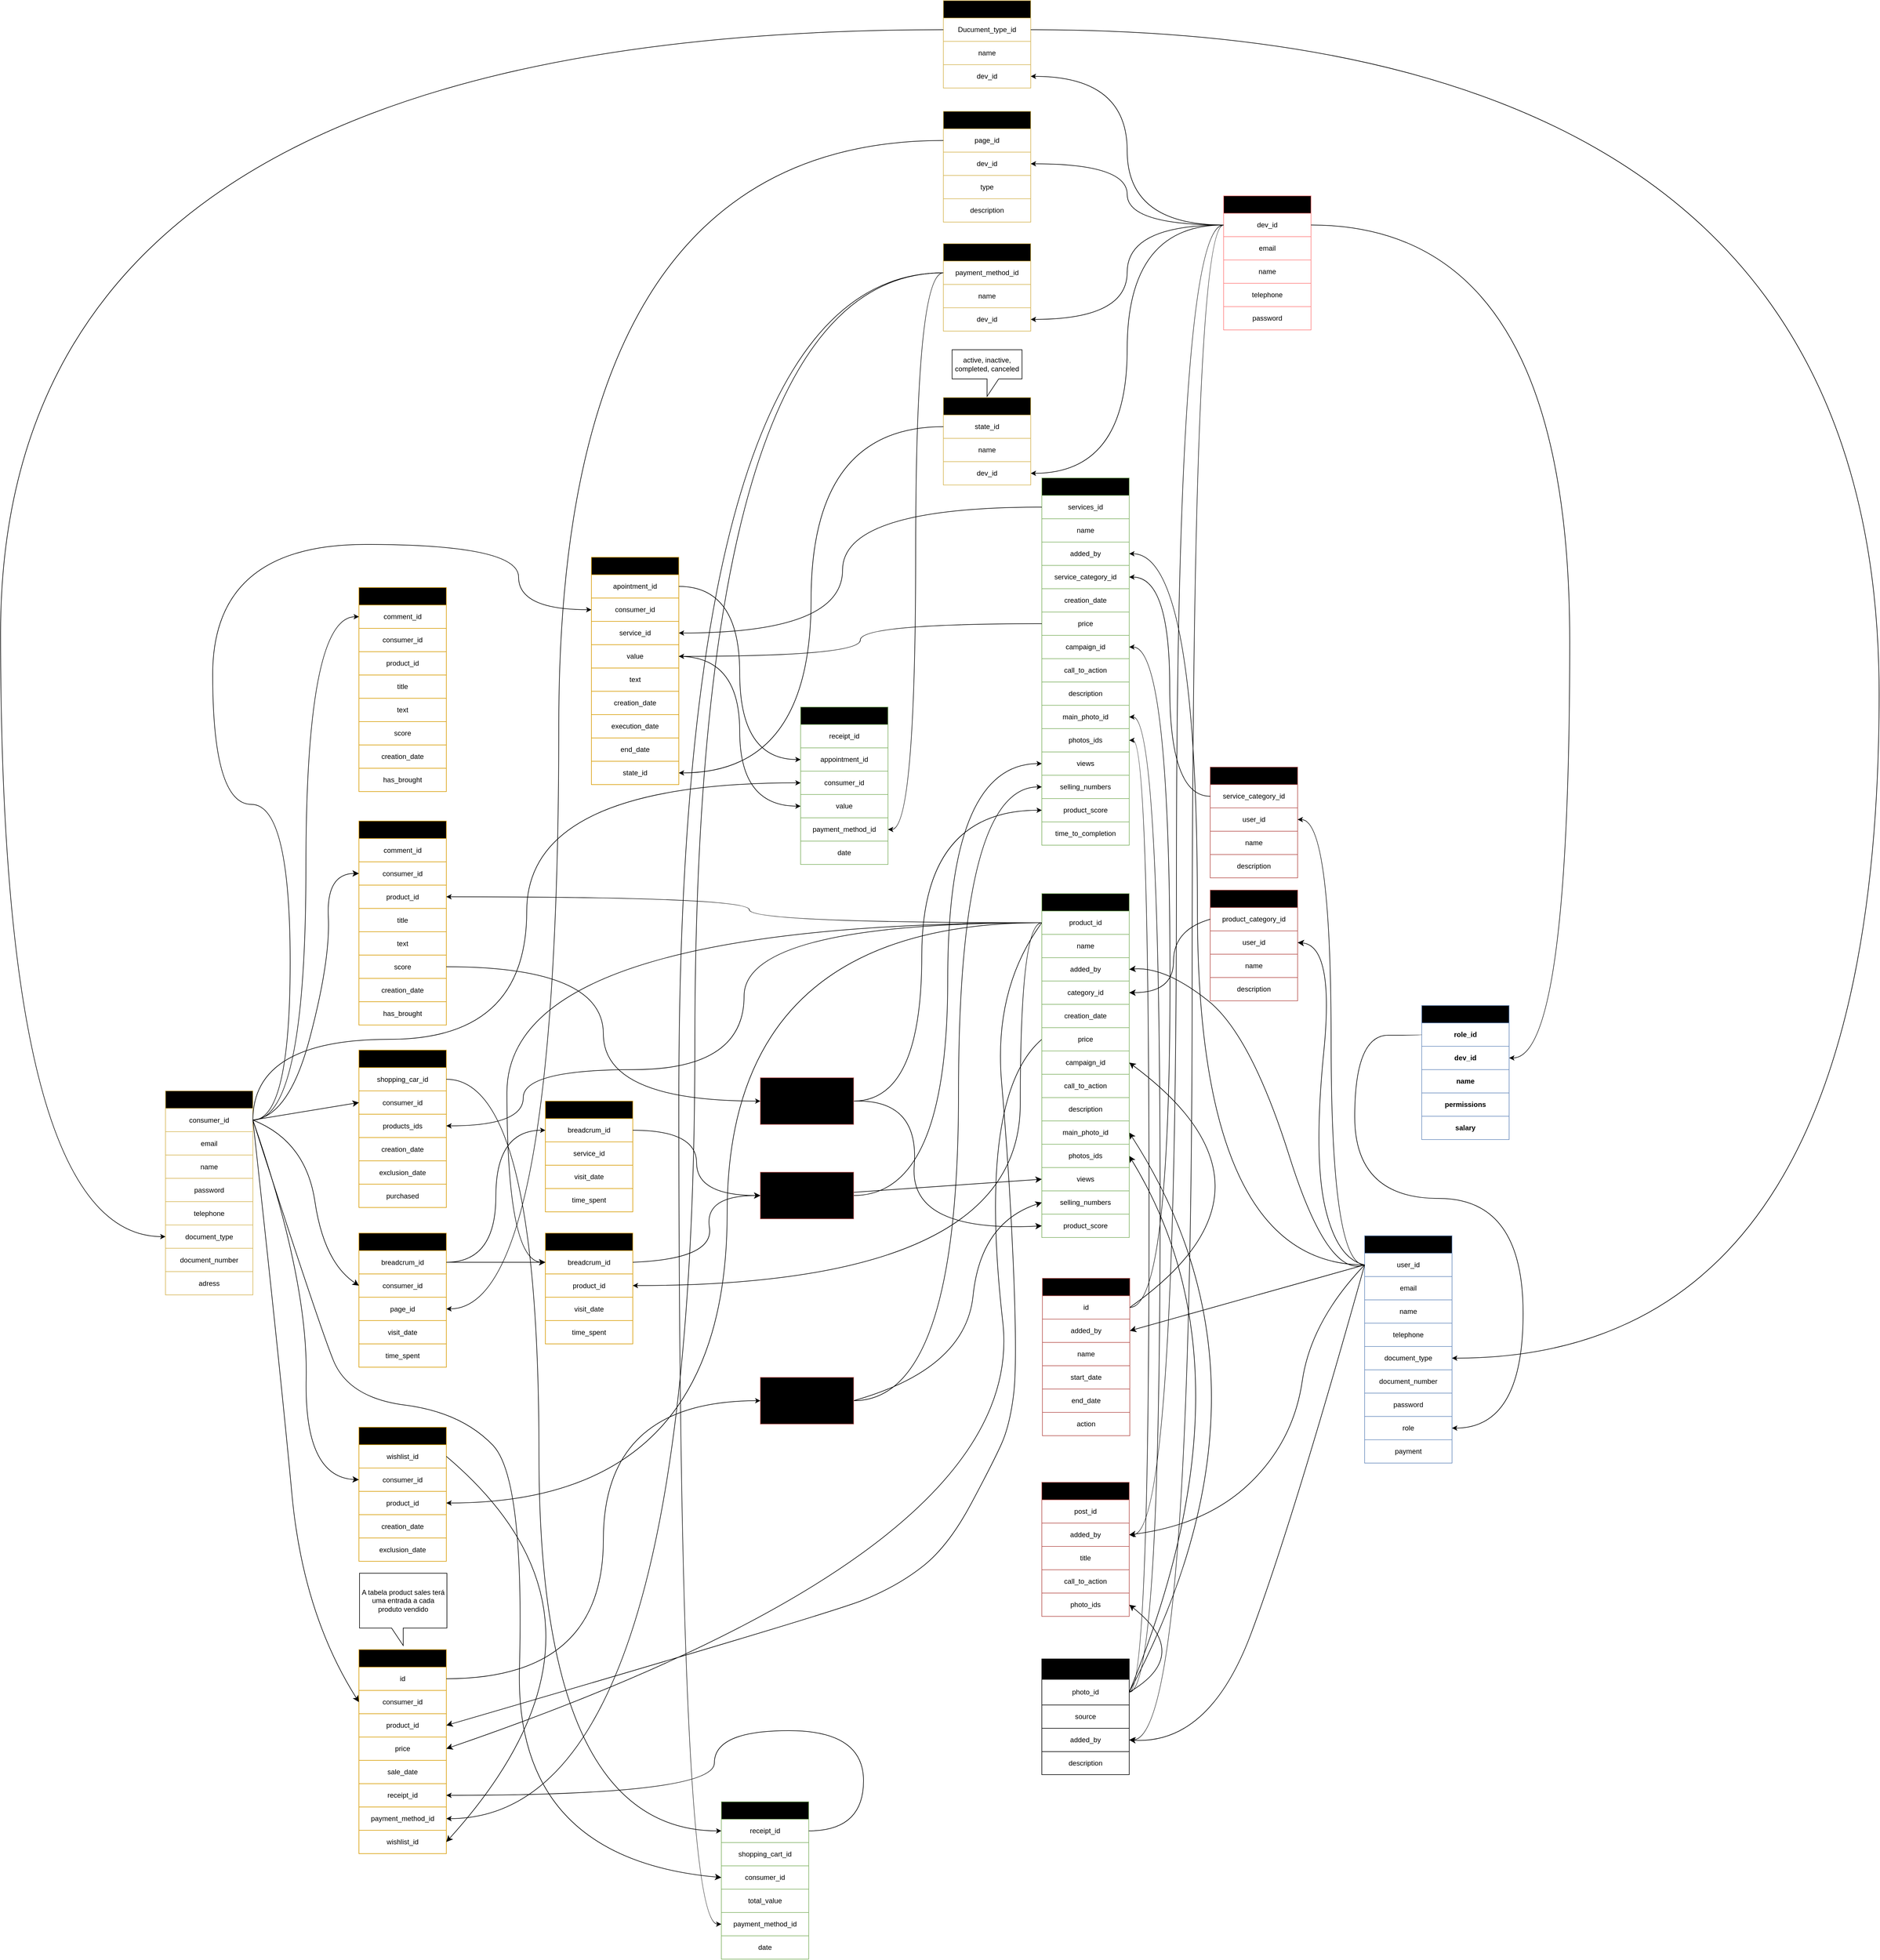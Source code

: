 <mxfile version="26.2.14">
  <diagram name="Page-1" id="fSDzbSg4ITsIo_7JX8Ku">
    <mxGraphModel dx="3209" dy="3832" grid="0" gridSize="10" guides="1" tooltips="1" connect="1" arrows="1" fold="1" page="0" pageScale="1" pageWidth="850" pageHeight="1100" math="0" shadow="0">
      <root>
        <mxCell id="0" />
        <mxCell id="1" parent="0" />
        <mxCell id="FVcaYwHXagqDAu146TD7-14" value="User" style="shape=table;startSize=30;container=1;collapsible=0;childLayout=tableLayout;fillColor=light-dark(#DAE8FC,#0000FF);gradientColor=light-dark(#7EA6E0,#000033);strokeColor=#6c8ebf;fontStyle=1" parent="1" vertex="1">
          <mxGeometry x="177" y="-758" width="150" height="390" as="geometry" />
        </mxCell>
        <mxCell id="FVcaYwHXagqDAu146TD7-15" value="" style="shape=tableRow;horizontal=0;startSize=0;swimlaneHead=0;swimlaneBody=0;strokeColor=inherit;top=0;left=0;bottom=0;right=0;collapsible=0;dropTarget=0;fillColor=none;points=[[0,0.5],[1,0.5]];portConstraint=eastwest;" parent="FVcaYwHXagqDAu146TD7-14" vertex="1">
          <mxGeometry y="30" width="150" height="40" as="geometry" />
        </mxCell>
        <mxCell id="FVcaYwHXagqDAu146TD7-16" value="user_id" style="shape=partialRectangle;html=1;whiteSpace=wrap;connectable=0;strokeColor=inherit;overflow=hidden;fillColor=none;top=0;left=0;bottom=0;right=0;pointerEvents=1;" parent="FVcaYwHXagqDAu146TD7-15" vertex="1">
          <mxGeometry width="150" height="40" as="geometry">
            <mxRectangle width="150" height="40" as="alternateBounds" />
          </mxGeometry>
        </mxCell>
        <mxCell id="FVcaYwHXagqDAu146TD7-17" value="" style="shape=tableRow;horizontal=0;startSize=0;swimlaneHead=0;swimlaneBody=0;strokeColor=inherit;top=0;left=0;bottom=0;right=0;collapsible=0;dropTarget=0;fillColor=none;points=[[0,0.5],[1,0.5]];portConstraint=eastwest;" parent="FVcaYwHXagqDAu146TD7-14" vertex="1">
          <mxGeometry y="70" width="150" height="40" as="geometry" />
        </mxCell>
        <mxCell id="FVcaYwHXagqDAu146TD7-18" value="email" style="shape=partialRectangle;html=1;whiteSpace=wrap;connectable=0;strokeColor=inherit;overflow=hidden;fillColor=none;top=0;left=0;bottom=0;right=0;pointerEvents=1;" parent="FVcaYwHXagqDAu146TD7-17" vertex="1">
          <mxGeometry width="150" height="40" as="geometry">
            <mxRectangle width="150" height="40" as="alternateBounds" />
          </mxGeometry>
        </mxCell>
        <mxCell id="FVcaYwHXagqDAu146TD7-19" value="" style="shape=tableRow;horizontal=0;startSize=0;swimlaneHead=0;swimlaneBody=0;strokeColor=inherit;top=0;left=0;bottom=0;right=0;collapsible=0;dropTarget=0;fillColor=none;points=[[0,0.5],[1,0.5]];portConstraint=eastwest;" parent="FVcaYwHXagqDAu146TD7-14" vertex="1">
          <mxGeometry y="110" width="150" height="40" as="geometry" />
        </mxCell>
        <mxCell id="FVcaYwHXagqDAu146TD7-20" value="name" style="shape=partialRectangle;html=1;whiteSpace=wrap;connectable=0;strokeColor=inherit;overflow=hidden;fillColor=none;top=0;left=0;bottom=0;right=0;pointerEvents=1;" parent="FVcaYwHXagqDAu146TD7-19" vertex="1">
          <mxGeometry width="150" height="40" as="geometry">
            <mxRectangle width="150" height="40" as="alternateBounds" />
          </mxGeometry>
        </mxCell>
        <mxCell id="FVcaYwHXagqDAu146TD7-215" style="shape=tableRow;horizontal=0;startSize=0;swimlaneHead=0;swimlaneBody=0;strokeColor=inherit;top=0;left=0;bottom=0;right=0;collapsible=0;dropTarget=0;fillColor=none;points=[[0,0.5],[1,0.5]];portConstraint=eastwest;" parent="FVcaYwHXagqDAu146TD7-14" vertex="1">
          <mxGeometry y="150" width="150" height="40" as="geometry" />
        </mxCell>
        <mxCell id="FVcaYwHXagqDAu146TD7-216" value="telephone" style="shape=partialRectangle;html=1;whiteSpace=wrap;connectable=0;strokeColor=inherit;overflow=hidden;fillColor=none;top=0;left=0;bottom=0;right=0;pointerEvents=1;" parent="FVcaYwHXagqDAu146TD7-215" vertex="1">
          <mxGeometry width="150" height="40" as="geometry">
            <mxRectangle width="150" height="40" as="alternateBounds" />
          </mxGeometry>
        </mxCell>
        <mxCell id="FVcaYwHXagqDAu146TD7-217" style="shape=tableRow;horizontal=0;startSize=0;swimlaneHead=0;swimlaneBody=0;strokeColor=inherit;top=0;left=0;bottom=0;right=0;collapsible=0;dropTarget=0;fillColor=none;points=[[0,0.5],[1,0.5]];portConstraint=eastwest;" parent="FVcaYwHXagqDAu146TD7-14" vertex="1">
          <mxGeometry y="190" width="150" height="40" as="geometry" />
        </mxCell>
        <mxCell id="FVcaYwHXagqDAu146TD7-218" value="document_type" style="shape=partialRectangle;html=1;whiteSpace=wrap;connectable=0;strokeColor=inherit;overflow=hidden;fillColor=none;top=0;left=0;bottom=0;right=0;pointerEvents=1;" parent="FVcaYwHXagqDAu146TD7-217" vertex="1">
          <mxGeometry width="150" height="40" as="geometry">
            <mxRectangle width="150" height="40" as="alternateBounds" />
          </mxGeometry>
        </mxCell>
        <mxCell id="FVcaYwHXagqDAu146TD7-219" style="shape=tableRow;horizontal=0;startSize=0;swimlaneHead=0;swimlaneBody=0;strokeColor=inherit;top=0;left=0;bottom=0;right=0;collapsible=0;dropTarget=0;fillColor=none;points=[[0,0.5],[1,0.5]];portConstraint=eastwest;" parent="FVcaYwHXagqDAu146TD7-14" vertex="1">
          <mxGeometry y="230" width="150" height="40" as="geometry" />
        </mxCell>
        <mxCell id="FVcaYwHXagqDAu146TD7-220" value="document_number" style="shape=partialRectangle;html=1;whiteSpace=wrap;connectable=0;strokeColor=inherit;overflow=hidden;fillColor=none;top=0;left=0;bottom=0;right=0;pointerEvents=1;" parent="FVcaYwHXagqDAu146TD7-219" vertex="1">
          <mxGeometry width="150" height="40" as="geometry">
            <mxRectangle width="150" height="40" as="alternateBounds" />
          </mxGeometry>
        </mxCell>
        <mxCell id="FVcaYwHXagqDAu146TD7-21" value="" style="shape=tableRow;horizontal=0;startSize=0;swimlaneHead=0;swimlaneBody=0;strokeColor=inherit;top=0;left=0;bottom=0;right=0;collapsible=0;dropTarget=0;fillColor=none;points=[[0,0.5],[1,0.5]];portConstraint=eastwest;" parent="FVcaYwHXagqDAu146TD7-14" vertex="1">
          <mxGeometry y="270" width="150" height="40" as="geometry" />
        </mxCell>
        <mxCell id="FVcaYwHXagqDAu146TD7-22" value="password" style="shape=partialRectangle;html=1;whiteSpace=wrap;connectable=0;strokeColor=inherit;overflow=hidden;fillColor=none;top=0;left=0;bottom=0;right=0;pointerEvents=1;" parent="FVcaYwHXagqDAu146TD7-21" vertex="1">
          <mxGeometry width="150" height="40" as="geometry">
            <mxRectangle width="150" height="40" as="alternateBounds" />
          </mxGeometry>
        </mxCell>
        <mxCell id="FVcaYwHXagqDAu146TD7-158" style="shape=tableRow;horizontal=0;startSize=0;swimlaneHead=0;swimlaneBody=0;strokeColor=inherit;top=0;left=0;bottom=0;right=0;collapsible=0;dropTarget=0;fillColor=none;points=[[0,0.5],[1,0.5]];portConstraint=eastwest;" parent="FVcaYwHXagqDAu146TD7-14" vertex="1">
          <mxGeometry y="310" width="150" height="40" as="geometry" />
        </mxCell>
        <mxCell id="FVcaYwHXagqDAu146TD7-159" value="role" style="shape=partialRectangle;html=1;whiteSpace=wrap;connectable=0;strokeColor=inherit;overflow=hidden;fillColor=none;top=0;left=0;bottom=0;right=0;pointerEvents=1;" parent="FVcaYwHXagqDAu146TD7-158" vertex="1">
          <mxGeometry width="150" height="40" as="geometry">
            <mxRectangle width="150" height="40" as="alternateBounds" />
          </mxGeometry>
        </mxCell>
        <mxCell id="5PYjCW3JDpEhVIXQpTaG-265" style="shape=tableRow;horizontal=0;startSize=0;swimlaneHead=0;swimlaneBody=0;strokeColor=inherit;top=0;left=0;bottom=0;right=0;collapsible=0;dropTarget=0;fillColor=none;points=[[0,0.5],[1,0.5]];portConstraint=eastwest;" vertex="1" parent="FVcaYwHXagqDAu146TD7-14">
          <mxGeometry y="350" width="150" height="40" as="geometry" />
        </mxCell>
        <mxCell id="5PYjCW3JDpEhVIXQpTaG-266" value="payment" style="shape=partialRectangle;html=1;whiteSpace=wrap;connectable=0;strokeColor=inherit;overflow=hidden;fillColor=none;top=0;left=0;bottom=0;right=0;pointerEvents=1;" vertex="1" parent="5PYjCW3JDpEhVIXQpTaG-265">
          <mxGeometry width="150" height="40" as="geometry">
            <mxRectangle width="150" height="40" as="alternateBounds" />
          </mxGeometry>
        </mxCell>
        <mxCell id="FVcaYwHXagqDAu146TD7-170" value="campaign" style="shape=table;startSize=30;container=1;collapsible=0;childLayout=tableLayout;fillColor=light-dark(#F8CECC,#0000FF);strokeColor=light-dark(#B85450,#FFCCCC);gradientColor=light-dark(#EA6B66,#00FF00);fontStyle=1;fontColor=light-dark(#000000,#000000);" parent="1" vertex="1">
          <mxGeometry x="-376" y="-685" width="150" height="270" as="geometry" />
        </mxCell>
        <mxCell id="FVcaYwHXagqDAu146TD7-171" value="" style="shape=tableRow;horizontal=0;startSize=0;swimlaneHead=0;swimlaneBody=0;strokeColor=inherit;top=0;left=0;bottom=0;right=0;collapsible=0;dropTarget=0;fillColor=none;points=[[0,0.5],[1,0.5]];portConstraint=eastwest;" parent="FVcaYwHXagqDAu146TD7-170" vertex="1">
          <mxGeometry y="30" width="150" height="40" as="geometry" />
        </mxCell>
        <mxCell id="FVcaYwHXagqDAu146TD7-172" value="id" style="shape=partialRectangle;html=1;whiteSpace=wrap;connectable=0;strokeColor=inherit;overflow=hidden;fillColor=none;top=0;left=0;bottom=0;right=0;pointerEvents=1;" parent="FVcaYwHXagqDAu146TD7-171" vertex="1">
          <mxGeometry width="150" height="40" as="geometry">
            <mxRectangle width="150" height="40" as="alternateBounds" />
          </mxGeometry>
        </mxCell>
        <mxCell id="FVcaYwHXagqDAu146TD7-191" style="shape=tableRow;horizontal=0;startSize=0;swimlaneHead=0;swimlaneBody=0;strokeColor=inherit;top=0;left=0;bottom=0;right=0;collapsible=0;dropTarget=0;fillColor=none;points=[[0,0.5],[1,0.5]];portConstraint=eastwest;" parent="FVcaYwHXagqDAu146TD7-170" vertex="1">
          <mxGeometry y="70" width="150" height="40" as="geometry" />
        </mxCell>
        <mxCell id="FVcaYwHXagqDAu146TD7-192" value="added_by" style="shape=partialRectangle;html=1;whiteSpace=wrap;connectable=0;strokeColor=inherit;overflow=hidden;fillColor=none;top=0;left=0;bottom=0;right=0;pointerEvents=1;" parent="FVcaYwHXagqDAu146TD7-191" vertex="1">
          <mxGeometry width="150" height="40" as="geometry">
            <mxRectangle width="150" height="40" as="alternateBounds" />
          </mxGeometry>
        </mxCell>
        <mxCell id="FVcaYwHXagqDAu146TD7-173" value="" style="shape=tableRow;horizontal=0;startSize=0;swimlaneHead=0;swimlaneBody=0;strokeColor=inherit;top=0;left=0;bottom=0;right=0;collapsible=0;dropTarget=0;fillColor=none;points=[[0,0.5],[1,0.5]];portConstraint=eastwest;" parent="FVcaYwHXagqDAu146TD7-170" vertex="1">
          <mxGeometry y="110" width="150" height="40" as="geometry" />
        </mxCell>
        <mxCell id="FVcaYwHXagqDAu146TD7-174" value="name" style="shape=partialRectangle;html=1;whiteSpace=wrap;connectable=0;strokeColor=inherit;overflow=hidden;fillColor=none;top=0;left=0;bottom=0;right=0;pointerEvents=1;" parent="FVcaYwHXagqDAu146TD7-173" vertex="1">
          <mxGeometry width="150" height="40" as="geometry">
            <mxRectangle width="150" height="40" as="alternateBounds" />
          </mxGeometry>
        </mxCell>
        <mxCell id="FVcaYwHXagqDAu146TD7-175" value="" style="shape=tableRow;horizontal=0;startSize=0;swimlaneHead=0;swimlaneBody=0;strokeColor=inherit;top=0;left=0;bottom=0;right=0;collapsible=0;dropTarget=0;fillColor=none;points=[[0,0.5],[1,0.5]];portConstraint=eastwest;" parent="FVcaYwHXagqDAu146TD7-170" vertex="1">
          <mxGeometry y="150" width="150" height="40" as="geometry" />
        </mxCell>
        <mxCell id="FVcaYwHXagqDAu146TD7-176" value="start_date" style="shape=partialRectangle;html=1;whiteSpace=wrap;connectable=0;strokeColor=inherit;overflow=hidden;fillColor=none;top=0;left=0;bottom=0;right=0;pointerEvents=1;" parent="FVcaYwHXagqDAu146TD7-175" vertex="1">
          <mxGeometry width="150" height="40" as="geometry">
            <mxRectangle width="150" height="40" as="alternateBounds" />
          </mxGeometry>
        </mxCell>
        <mxCell id="FVcaYwHXagqDAu146TD7-177" value="" style="shape=tableRow;horizontal=0;startSize=0;swimlaneHead=0;swimlaneBody=0;strokeColor=inherit;top=0;left=0;bottom=0;right=0;collapsible=0;dropTarget=0;fillColor=none;points=[[0,0.5],[1,0.5]];portConstraint=eastwest;" parent="FVcaYwHXagqDAu146TD7-170" vertex="1">
          <mxGeometry y="190" width="150" height="40" as="geometry" />
        </mxCell>
        <mxCell id="FVcaYwHXagqDAu146TD7-178" value="end_date" style="shape=partialRectangle;html=1;whiteSpace=wrap;connectable=0;strokeColor=inherit;overflow=hidden;fillColor=none;top=0;left=0;bottom=0;right=0;pointerEvents=1;" parent="FVcaYwHXagqDAu146TD7-177" vertex="1">
          <mxGeometry width="150" height="40" as="geometry">
            <mxRectangle width="150" height="40" as="alternateBounds" />
          </mxGeometry>
        </mxCell>
        <mxCell id="FVcaYwHXagqDAu146TD7-179" style="shape=tableRow;horizontal=0;startSize=0;swimlaneHead=0;swimlaneBody=0;strokeColor=inherit;top=0;left=0;bottom=0;right=0;collapsible=0;dropTarget=0;fillColor=none;points=[[0,0.5],[1,0.5]];portConstraint=eastwest;" parent="FVcaYwHXagqDAu146TD7-170" vertex="1">
          <mxGeometry y="230" width="150" height="40" as="geometry" />
        </mxCell>
        <mxCell id="FVcaYwHXagqDAu146TD7-180" value="action" style="shape=partialRectangle;html=1;whiteSpace=wrap;connectable=0;strokeColor=inherit;overflow=hidden;fillColor=none;top=0;left=0;bottom=0;right=0;pointerEvents=1;" parent="FVcaYwHXagqDAu146TD7-179" vertex="1">
          <mxGeometry width="150" height="40" as="geometry">
            <mxRectangle width="150" height="40" as="alternateBounds" />
          </mxGeometry>
        </mxCell>
        <mxCell id="FVcaYwHXagqDAu146TD7-196" value="Consumer" style="shape=table;startSize=30;container=1;collapsible=0;childLayout=tableLayout;fillColor=light-dark(#FFFFFF,#FFFF00);gradientColor=light-dark(#FFD966,#333300);strokeColor=light-dark(#D6B656,#666600);fontColor=light-dark(#000000,#000000);fontStyle=1" parent="1" vertex="1">
          <mxGeometry x="-1881" y="-1006.5" width="150" height="350" as="geometry" />
        </mxCell>
        <mxCell id="FVcaYwHXagqDAu146TD7-197" value="" style="shape=tableRow;horizontal=0;startSize=0;swimlaneHead=0;swimlaneBody=0;strokeColor=light-dark(#D6B656,#666600);top=0;left=0;bottom=0;right=0;collapsible=0;dropTarget=0;fillColor=none;points=[[0,0.5],[1,0.5]];portConstraint=eastwest;" parent="FVcaYwHXagqDAu146TD7-196" vertex="1">
          <mxGeometry y="30" width="150" height="40" as="geometry" />
        </mxCell>
        <mxCell id="FVcaYwHXagqDAu146TD7-198" value="consumer_id" style="shape=partialRectangle;html=1;whiteSpace=wrap;connectable=0;strokeColor=light-dark(#D6B656,#666600);overflow=hidden;fillColor=none;top=0;left=0;bottom=0;right=0;pointerEvents=1;" parent="FVcaYwHXagqDAu146TD7-197" vertex="1">
          <mxGeometry width="150" height="40" as="geometry">
            <mxRectangle width="150" height="40" as="alternateBounds" />
          </mxGeometry>
        </mxCell>
        <mxCell id="FVcaYwHXagqDAu146TD7-199" value="" style="shape=tableRow;horizontal=0;startSize=0;swimlaneHead=0;swimlaneBody=0;strokeColor=light-dark(#D6B656,#666600);top=0;left=0;bottom=0;right=0;collapsible=0;dropTarget=0;fillColor=none;points=[[0,0.5],[1,0.5]];portConstraint=eastwest;" parent="FVcaYwHXagqDAu146TD7-196" vertex="1">
          <mxGeometry y="70" width="150" height="40" as="geometry" />
        </mxCell>
        <mxCell id="FVcaYwHXagqDAu146TD7-200" value="email" style="shape=partialRectangle;html=1;whiteSpace=wrap;connectable=0;strokeColor=light-dark(#D6B656,#666600);overflow=hidden;fillColor=none;top=0;left=0;bottom=0;right=0;pointerEvents=1;" parent="FVcaYwHXagqDAu146TD7-199" vertex="1">
          <mxGeometry width="150" height="40" as="geometry">
            <mxRectangle width="150" height="40" as="alternateBounds" />
          </mxGeometry>
        </mxCell>
        <mxCell id="FVcaYwHXagqDAu146TD7-201" value="" style="shape=tableRow;horizontal=0;startSize=0;swimlaneHead=0;swimlaneBody=0;strokeColor=light-dark(#D6B656,#666600);top=0;left=0;bottom=0;right=0;collapsible=0;dropTarget=0;fillColor=none;points=[[0,0.5],[1,0.5]];portConstraint=eastwest;" parent="FVcaYwHXagqDAu146TD7-196" vertex="1">
          <mxGeometry y="110" width="150" height="40" as="geometry" />
        </mxCell>
        <mxCell id="FVcaYwHXagqDAu146TD7-202" value="name" style="shape=partialRectangle;html=1;whiteSpace=wrap;connectable=0;strokeColor=light-dark(#D6B656,#666600);overflow=hidden;fillColor=none;top=0;left=0;bottom=0;right=0;pointerEvents=1;" parent="FVcaYwHXagqDAu146TD7-201" vertex="1">
          <mxGeometry width="150" height="40" as="geometry">
            <mxRectangle width="150" height="40" as="alternateBounds" />
          </mxGeometry>
        </mxCell>
        <mxCell id="FVcaYwHXagqDAu146TD7-203" value="" style="shape=tableRow;horizontal=0;startSize=0;swimlaneHead=0;swimlaneBody=0;strokeColor=light-dark(#D6B656,#666600);top=0;left=0;bottom=0;right=0;collapsible=0;dropTarget=0;fillColor=none;points=[[0,0.5],[1,0.5]];portConstraint=eastwest;" parent="FVcaYwHXagqDAu146TD7-196" vertex="1">
          <mxGeometry y="150" width="150" height="40" as="geometry" />
        </mxCell>
        <mxCell id="FVcaYwHXagqDAu146TD7-204" value="password" style="shape=partialRectangle;html=1;whiteSpace=wrap;connectable=0;strokeColor=light-dark(#D6B656,#666600);overflow=hidden;fillColor=none;top=0;left=0;bottom=0;right=0;pointerEvents=1;" parent="FVcaYwHXagqDAu146TD7-203" vertex="1">
          <mxGeometry width="150" height="40" as="geometry">
            <mxRectangle width="150" height="40" as="alternateBounds" />
          </mxGeometry>
        </mxCell>
        <mxCell id="FVcaYwHXagqDAu146TD7-209" value="" style="shape=tableRow;horizontal=0;startSize=0;swimlaneHead=0;swimlaneBody=0;strokeColor=light-dark(#D6B656,#666600);top=0;left=0;bottom=0;right=0;collapsible=0;dropTarget=0;fillColor=none;points=[[0,0.5],[1,0.5]];portConstraint=eastwest;" parent="FVcaYwHXagqDAu146TD7-196" vertex="1">
          <mxGeometry y="190" width="150" height="40" as="geometry" />
        </mxCell>
        <mxCell id="FVcaYwHXagqDAu146TD7-210" value="telephone" style="shape=partialRectangle;html=1;whiteSpace=wrap;connectable=0;strokeColor=light-dark(#D6B656,#666600);overflow=hidden;fillColor=none;top=0;left=0;bottom=0;right=0;pointerEvents=1;" parent="FVcaYwHXagqDAu146TD7-209" vertex="1">
          <mxGeometry width="150" height="40" as="geometry">
            <mxRectangle width="150" height="40" as="alternateBounds" />
          </mxGeometry>
        </mxCell>
        <mxCell id="FVcaYwHXagqDAu146TD7-211" value="" style="shape=tableRow;horizontal=0;startSize=0;swimlaneHead=0;swimlaneBody=0;strokeColor=light-dark(#D6B656,#666600);top=0;left=0;bottom=0;right=0;collapsible=0;dropTarget=0;fillColor=none;points=[[0,0.5],[1,0.5]];portConstraint=eastwest;" parent="FVcaYwHXagqDAu146TD7-196" vertex="1">
          <mxGeometry y="230" width="150" height="40" as="geometry" />
        </mxCell>
        <mxCell id="FVcaYwHXagqDAu146TD7-212" value="document_type" style="shape=partialRectangle;html=1;whiteSpace=wrap;connectable=0;strokeColor=light-dark(#D6B656,#666600);overflow=hidden;fillColor=none;top=0;left=0;bottom=0;right=0;pointerEvents=1;" parent="FVcaYwHXagqDAu146TD7-211" vertex="1">
          <mxGeometry width="150" height="40" as="geometry">
            <mxRectangle width="150" height="40" as="alternateBounds" />
          </mxGeometry>
        </mxCell>
        <mxCell id="FVcaYwHXagqDAu146TD7-213" style="shape=tableRow;horizontal=0;startSize=0;swimlaneHead=0;swimlaneBody=0;strokeColor=light-dark(#D6B656,#666600);top=0;left=0;bottom=0;right=0;collapsible=0;dropTarget=0;fillColor=none;points=[[0,0.5],[1,0.5]];portConstraint=eastwest;" parent="FVcaYwHXagqDAu146TD7-196" vertex="1">
          <mxGeometry y="270" width="150" height="40" as="geometry" />
        </mxCell>
        <mxCell id="FVcaYwHXagqDAu146TD7-214" value="document_number" style="shape=partialRectangle;html=1;whiteSpace=wrap;connectable=0;strokeColor=light-dark(#D6B656,#666600);overflow=hidden;fillColor=none;top=0;left=0;bottom=0;right=0;pointerEvents=1;" parent="FVcaYwHXagqDAu146TD7-213" vertex="1">
          <mxGeometry width="150" height="40" as="geometry">
            <mxRectangle width="150" height="40" as="alternateBounds" />
          </mxGeometry>
        </mxCell>
        <mxCell id="5PYjCW3JDpEhVIXQpTaG-267" style="shape=tableRow;horizontal=0;startSize=0;swimlaneHead=0;swimlaneBody=0;strokeColor=light-dark(#D6B656,#666600);top=0;left=0;bottom=0;right=0;collapsible=0;dropTarget=0;fillColor=none;points=[[0,0.5],[1,0.5]];portConstraint=eastwest;" vertex="1" parent="FVcaYwHXagqDAu146TD7-196">
          <mxGeometry y="310" width="150" height="40" as="geometry" />
        </mxCell>
        <mxCell id="5PYjCW3JDpEhVIXQpTaG-268" value="adress" style="shape=partialRectangle;html=1;whiteSpace=wrap;connectable=0;strokeColor=light-dark(#D6B656,#666600);overflow=hidden;fillColor=none;top=0;left=0;bottom=0;right=0;pointerEvents=1;" vertex="1" parent="5PYjCW3JDpEhVIXQpTaG-267">
          <mxGeometry width="150" height="40" as="geometry">
            <mxRectangle width="150" height="40" as="alternateBounds" />
          </mxGeometry>
        </mxCell>
        <mxCell id="FVcaYwHXagqDAu146TD7-227" value="product_viewed" style="shape=table;startSize=30;container=1;collapsible=0;childLayout=tableLayout;fillColor=light-dark(#FFCD28,#CCCC00);strokeColor=light-dark(#D79B00,#E6D0DE);gradientColor=light-dark(#FFA500,#006600);fontStyle=1" parent="1" vertex="1">
          <mxGeometry x="-1229" y="-762.5" width="150" height="190" as="geometry" />
        </mxCell>
        <mxCell id="FVcaYwHXagqDAu146TD7-228" value="" style="shape=tableRow;horizontal=0;startSize=0;swimlaneHead=0;swimlaneBody=0;strokeColor=inherit;top=0;left=0;bottom=0;right=0;collapsible=0;dropTarget=0;fillColor=none;points=[[0,0.5],[1,0.5]];portConstraint=eastwest;" parent="FVcaYwHXagqDAu146TD7-227" vertex="1">
          <mxGeometry y="30" width="150" height="40" as="geometry" />
        </mxCell>
        <mxCell id="FVcaYwHXagqDAu146TD7-229" value="breadcrum_id" style="shape=partialRectangle;html=1;whiteSpace=wrap;connectable=0;strokeColor=inherit;overflow=hidden;fillColor=none;top=0;left=0;bottom=0;right=0;pointerEvents=1;" parent="FVcaYwHXagqDAu146TD7-228" vertex="1">
          <mxGeometry width="150" height="40" as="geometry">
            <mxRectangle width="150" height="40" as="alternateBounds" />
          </mxGeometry>
        </mxCell>
        <mxCell id="FVcaYwHXagqDAu146TD7-230" value="" style="shape=tableRow;horizontal=0;startSize=0;swimlaneHead=0;swimlaneBody=0;strokeColor=inherit;top=0;left=0;bottom=0;right=0;collapsible=0;dropTarget=0;fillColor=none;points=[[0,0.5],[1,0.5]];portConstraint=eastwest;" parent="FVcaYwHXagqDAu146TD7-227" vertex="1">
          <mxGeometry y="70" width="150" height="40" as="geometry" />
        </mxCell>
        <mxCell id="FVcaYwHXagqDAu146TD7-231" value="product_id" style="shape=partialRectangle;html=1;whiteSpace=wrap;connectable=0;strokeColor=inherit;overflow=hidden;fillColor=none;top=0;left=0;bottom=0;right=0;pointerEvents=1;" parent="FVcaYwHXagqDAu146TD7-230" vertex="1">
          <mxGeometry width="150" height="40" as="geometry">
            <mxRectangle width="150" height="40" as="alternateBounds" />
          </mxGeometry>
        </mxCell>
        <mxCell id="FVcaYwHXagqDAu146TD7-232" value="" style="shape=tableRow;horizontal=0;startSize=0;swimlaneHead=0;swimlaneBody=0;strokeColor=inherit;top=0;left=0;bottom=0;right=0;collapsible=0;dropTarget=0;fillColor=none;points=[[0,0.5],[1,0.5]];portConstraint=eastwest;" parent="FVcaYwHXagqDAu146TD7-227" vertex="1">
          <mxGeometry y="110" width="150" height="40" as="geometry" />
        </mxCell>
        <mxCell id="FVcaYwHXagqDAu146TD7-233" value="visit_date" style="shape=partialRectangle;html=1;whiteSpace=wrap;connectable=0;strokeColor=inherit;overflow=hidden;fillColor=none;top=0;left=0;bottom=0;right=0;pointerEvents=1;" parent="FVcaYwHXagqDAu146TD7-232" vertex="1">
          <mxGeometry width="150" height="40" as="geometry">
            <mxRectangle width="150" height="40" as="alternateBounds" />
          </mxGeometry>
        </mxCell>
        <mxCell id="FVcaYwHXagqDAu146TD7-234" value="" style="shape=tableRow;horizontal=0;startSize=0;swimlaneHead=0;swimlaneBody=0;strokeColor=inherit;top=0;left=0;bottom=0;right=0;collapsible=0;dropTarget=0;fillColor=none;points=[[0,0.5],[1,0.5]];portConstraint=eastwest;" parent="FVcaYwHXagqDAu146TD7-227" vertex="1">
          <mxGeometry y="150" width="150" height="40" as="geometry" />
        </mxCell>
        <mxCell id="FVcaYwHXagqDAu146TD7-235" value="time_spent" style="shape=partialRectangle;html=1;whiteSpace=wrap;connectable=0;strokeColor=inherit;overflow=hidden;fillColor=none;top=0;left=0;bottom=0;right=0;pointerEvents=1;" parent="FVcaYwHXagqDAu146TD7-234" vertex="1">
          <mxGeometry width="150" height="40" as="geometry">
            <mxRectangle width="150" height="40" as="alternateBounds" />
          </mxGeometry>
        </mxCell>
        <mxCell id="FVcaYwHXagqDAu146TD7-252" value="Shopping_cart" style="shape=table;startSize=30;container=1;collapsible=0;childLayout=tableLayout;fillColor=light-dark(#D5E8D4,#FFFF00);strokeColor=light-dark(#D79B00,#FFFFFF);gradientColor=light-dark(#97D077,#00FF00);fontColor=light-dark(#000000,#000000);fontStyle=1" parent="1" vertex="1">
          <mxGeometry x="-1549" y="-1076.5" width="150" height="270" as="geometry" />
        </mxCell>
        <mxCell id="FVcaYwHXagqDAu146TD7-253" value="" style="shape=tableRow;horizontal=0;startSize=0;swimlaneHead=0;swimlaneBody=0;strokeColor=inherit;top=0;left=0;bottom=0;right=0;collapsible=0;dropTarget=0;fillColor=none;points=[[0,0.5],[1,0.5]];portConstraint=eastwest;" parent="FVcaYwHXagqDAu146TD7-252" vertex="1">
          <mxGeometry y="30" width="150" height="40" as="geometry" />
        </mxCell>
        <mxCell id="FVcaYwHXagqDAu146TD7-254" value="shopping_car_id" style="shape=partialRectangle;html=1;whiteSpace=wrap;connectable=0;strokeColor=inherit;overflow=hidden;fillColor=none;top=0;left=0;bottom=0;right=0;pointerEvents=1;" parent="FVcaYwHXagqDAu146TD7-253" vertex="1">
          <mxGeometry width="150" height="40" as="geometry">
            <mxRectangle width="150" height="40" as="alternateBounds" />
          </mxGeometry>
        </mxCell>
        <mxCell id="FVcaYwHXagqDAu146TD7-299" style="shape=tableRow;horizontal=0;startSize=0;swimlaneHead=0;swimlaneBody=0;strokeColor=inherit;top=0;left=0;bottom=0;right=0;collapsible=0;dropTarget=0;fillColor=none;points=[[0,0.5],[1,0.5]];portConstraint=eastwest;" parent="FVcaYwHXagqDAu146TD7-252" vertex="1">
          <mxGeometry y="70" width="150" height="40" as="geometry" />
        </mxCell>
        <mxCell id="FVcaYwHXagqDAu146TD7-300" value="consumer_id" style="shape=partialRectangle;html=1;whiteSpace=wrap;connectable=0;strokeColor=inherit;overflow=hidden;fillColor=none;top=0;left=0;bottom=0;right=0;pointerEvents=1;" parent="FVcaYwHXagqDAu146TD7-299" vertex="1">
          <mxGeometry width="150" height="40" as="geometry">
            <mxRectangle width="150" height="40" as="alternateBounds" />
          </mxGeometry>
        </mxCell>
        <mxCell id="FVcaYwHXagqDAu146TD7-255" value="" style="shape=tableRow;horizontal=0;startSize=0;swimlaneHead=0;swimlaneBody=0;strokeColor=inherit;top=0;left=0;bottom=0;right=0;collapsible=0;dropTarget=0;fillColor=none;points=[[0,0.5],[1,0.5]];portConstraint=eastwest;" parent="FVcaYwHXagqDAu146TD7-252" vertex="1">
          <mxGeometry y="110" width="150" height="40" as="geometry" />
        </mxCell>
        <mxCell id="FVcaYwHXagqDAu146TD7-256" value="products_ids" style="shape=partialRectangle;html=1;whiteSpace=wrap;connectable=0;strokeColor=inherit;overflow=hidden;fillColor=none;top=0;left=0;bottom=0;right=0;pointerEvents=1;" parent="FVcaYwHXagqDAu146TD7-255" vertex="1">
          <mxGeometry width="150" height="40" as="geometry">
            <mxRectangle width="150" height="40" as="alternateBounds" />
          </mxGeometry>
        </mxCell>
        <mxCell id="FVcaYwHXagqDAu146TD7-257" value="" style="shape=tableRow;horizontal=0;startSize=0;swimlaneHead=0;swimlaneBody=0;strokeColor=inherit;top=0;left=0;bottom=0;right=0;collapsible=0;dropTarget=0;fillColor=none;points=[[0,0.5],[1,0.5]];portConstraint=eastwest;" parent="FVcaYwHXagqDAu146TD7-252" vertex="1">
          <mxGeometry y="150" width="150" height="40" as="geometry" />
        </mxCell>
        <mxCell id="FVcaYwHXagqDAu146TD7-258" value="creation_date" style="shape=partialRectangle;html=1;whiteSpace=wrap;connectable=0;strokeColor=inherit;overflow=hidden;fillColor=none;top=0;left=0;bottom=0;right=0;pointerEvents=1;" parent="FVcaYwHXagqDAu146TD7-257" vertex="1">
          <mxGeometry width="150" height="40" as="geometry">
            <mxRectangle width="150" height="40" as="alternateBounds" />
          </mxGeometry>
        </mxCell>
        <mxCell id="FVcaYwHXagqDAu146TD7-259" value="" style="shape=tableRow;horizontal=0;startSize=0;swimlaneHead=0;swimlaneBody=0;strokeColor=inherit;top=0;left=0;bottom=0;right=0;collapsible=0;dropTarget=0;fillColor=none;points=[[0,0.5],[1,0.5]];portConstraint=eastwest;" parent="FVcaYwHXagqDAu146TD7-252" vertex="1">
          <mxGeometry y="190" width="150" height="40" as="geometry" />
        </mxCell>
        <mxCell id="FVcaYwHXagqDAu146TD7-260" value="exclusion_date" style="shape=partialRectangle;html=1;whiteSpace=wrap;connectable=0;strokeColor=inherit;overflow=hidden;fillColor=none;top=0;left=0;bottom=0;right=0;pointerEvents=1;" parent="FVcaYwHXagqDAu146TD7-259" vertex="1">
          <mxGeometry width="150" height="40" as="geometry">
            <mxRectangle width="150" height="40" as="alternateBounds" />
          </mxGeometry>
        </mxCell>
        <mxCell id="FVcaYwHXagqDAu146TD7-261" value="" style="shape=tableRow;horizontal=0;startSize=0;swimlaneHead=0;swimlaneBody=0;strokeColor=inherit;top=0;left=0;bottom=0;right=0;collapsible=0;dropTarget=0;fillColor=none;points=[[0,0.5],[1,0.5]];portConstraint=eastwest;" parent="FVcaYwHXagqDAu146TD7-252" vertex="1">
          <mxGeometry y="230" width="150" height="40" as="geometry" />
        </mxCell>
        <mxCell id="FVcaYwHXagqDAu146TD7-262" value="purchased" style="shape=partialRectangle;html=1;whiteSpace=wrap;connectable=0;strokeColor=inherit;overflow=hidden;fillColor=none;top=0;left=0;bottom=0;right=0;pointerEvents=1;" parent="FVcaYwHXagqDAu146TD7-261" vertex="1">
          <mxGeometry width="150" height="40" as="geometry">
            <mxRectangle width="150" height="40" as="alternateBounds" />
          </mxGeometry>
        </mxCell>
        <mxCell id="FVcaYwHXagqDAu146TD7-273" value="Product_comments" style="shape=table;startSize=30;container=1;collapsible=0;childLayout=tableLayout;fillColor=light-dark(#FFCD28,#FFFF33);strokeColor=light-dark(#D79B00,#FFFFFF);gradientColor=light-dark(#FFA500,#CC6600);fontColor=light-dark(#000000,#000000);fontStyle=1" parent="1" vertex="1">
          <mxGeometry x="-1549" y="-1469.5" width="150" height="350" as="geometry" />
        </mxCell>
        <mxCell id="FVcaYwHXagqDAu146TD7-274" value="" style="shape=tableRow;horizontal=0;startSize=0;swimlaneHead=0;swimlaneBody=0;strokeColor=inherit;top=0;left=0;bottom=0;right=0;collapsible=0;dropTarget=0;fillColor=none;points=[[0,0.5],[1,0.5]];portConstraint=eastwest;" parent="FVcaYwHXagqDAu146TD7-273" vertex="1">
          <mxGeometry y="30" width="150" height="40" as="geometry" />
        </mxCell>
        <mxCell id="FVcaYwHXagqDAu146TD7-275" value="comment_id" style="shape=partialRectangle;html=1;whiteSpace=wrap;connectable=0;strokeColor=inherit;overflow=hidden;fillColor=none;top=0;left=0;bottom=0;right=0;pointerEvents=1;" parent="FVcaYwHXagqDAu146TD7-274" vertex="1">
          <mxGeometry width="150" height="40" as="geometry">
            <mxRectangle width="150" height="40" as="alternateBounds" />
          </mxGeometry>
        </mxCell>
        <mxCell id="FVcaYwHXagqDAu146TD7-296" style="shape=tableRow;horizontal=0;startSize=0;swimlaneHead=0;swimlaneBody=0;strokeColor=inherit;top=0;left=0;bottom=0;right=0;collapsible=0;dropTarget=0;fillColor=none;points=[[0,0.5],[1,0.5]];portConstraint=eastwest;" parent="FVcaYwHXagqDAu146TD7-273" vertex="1">
          <mxGeometry y="70" width="150" height="40" as="geometry" />
        </mxCell>
        <mxCell id="FVcaYwHXagqDAu146TD7-297" value="consumer_id" style="shape=partialRectangle;html=1;whiteSpace=wrap;connectable=0;strokeColor=inherit;overflow=hidden;fillColor=none;top=0;left=0;bottom=0;right=0;pointerEvents=1;" parent="FVcaYwHXagqDAu146TD7-296" vertex="1">
          <mxGeometry width="150" height="40" as="geometry">
            <mxRectangle width="150" height="40" as="alternateBounds" />
          </mxGeometry>
        </mxCell>
        <mxCell id="FVcaYwHXagqDAu146TD7-294" style="shape=tableRow;horizontal=0;startSize=0;swimlaneHead=0;swimlaneBody=0;strokeColor=inherit;top=0;left=0;bottom=0;right=0;collapsible=0;dropTarget=0;fillColor=none;points=[[0,0.5],[1,0.5]];portConstraint=eastwest;" parent="FVcaYwHXagqDAu146TD7-273" vertex="1">
          <mxGeometry y="110" width="150" height="40" as="geometry" />
        </mxCell>
        <mxCell id="FVcaYwHXagqDAu146TD7-295" value="product_id" style="shape=partialRectangle;html=1;whiteSpace=wrap;connectable=0;strokeColor=inherit;overflow=hidden;fillColor=none;top=0;left=0;bottom=0;right=0;pointerEvents=1;" parent="FVcaYwHXagqDAu146TD7-294" vertex="1">
          <mxGeometry width="150" height="40" as="geometry">
            <mxRectangle width="150" height="40" as="alternateBounds" />
          </mxGeometry>
        </mxCell>
        <mxCell id="FVcaYwHXagqDAu146TD7-276" value="" style="shape=tableRow;horizontal=0;startSize=0;swimlaneHead=0;swimlaneBody=0;strokeColor=inherit;top=0;left=0;bottom=0;right=0;collapsible=0;dropTarget=0;fillColor=none;points=[[0,0.5],[1,0.5]];portConstraint=eastwest;" parent="FVcaYwHXagqDAu146TD7-273" vertex="1">
          <mxGeometry y="150" width="150" height="40" as="geometry" />
        </mxCell>
        <mxCell id="FVcaYwHXagqDAu146TD7-277" value="title" style="shape=partialRectangle;html=1;whiteSpace=wrap;connectable=0;strokeColor=inherit;overflow=hidden;fillColor=none;top=0;left=0;bottom=0;right=0;pointerEvents=1;" parent="FVcaYwHXagqDAu146TD7-276" vertex="1">
          <mxGeometry width="150" height="40" as="geometry">
            <mxRectangle width="150" height="40" as="alternateBounds" />
          </mxGeometry>
        </mxCell>
        <mxCell id="FVcaYwHXagqDAu146TD7-278" value="" style="shape=tableRow;horizontal=0;startSize=0;swimlaneHead=0;swimlaneBody=0;strokeColor=inherit;top=0;left=0;bottom=0;right=0;collapsible=0;dropTarget=0;fillColor=none;points=[[0,0.5],[1,0.5]];portConstraint=eastwest;" parent="FVcaYwHXagqDAu146TD7-273" vertex="1">
          <mxGeometry y="190" width="150" height="40" as="geometry" />
        </mxCell>
        <mxCell id="FVcaYwHXagqDAu146TD7-279" value="text" style="shape=partialRectangle;html=1;whiteSpace=wrap;connectable=0;strokeColor=inherit;overflow=hidden;fillColor=none;top=0;left=0;bottom=0;right=0;pointerEvents=1;" parent="FVcaYwHXagqDAu146TD7-278" vertex="1">
          <mxGeometry width="150" height="40" as="geometry">
            <mxRectangle width="150" height="40" as="alternateBounds" />
          </mxGeometry>
        </mxCell>
        <mxCell id="FVcaYwHXagqDAu146TD7-280" value="" style="shape=tableRow;horizontal=0;startSize=0;swimlaneHead=0;swimlaneBody=0;strokeColor=inherit;top=0;left=0;bottom=0;right=0;collapsible=0;dropTarget=0;fillColor=none;points=[[0,0.5],[1,0.5]];portConstraint=eastwest;" parent="FVcaYwHXagqDAu146TD7-273" vertex="1">
          <mxGeometry y="230" width="150" height="40" as="geometry" />
        </mxCell>
        <mxCell id="FVcaYwHXagqDAu146TD7-281" value="score" style="shape=partialRectangle;html=1;whiteSpace=wrap;connectable=0;strokeColor=inherit;overflow=hidden;fillColor=none;top=0;left=0;bottom=0;right=0;pointerEvents=1;" parent="FVcaYwHXagqDAu146TD7-280" vertex="1">
          <mxGeometry width="150" height="40" as="geometry">
            <mxRectangle width="150" height="40" as="alternateBounds" />
          </mxGeometry>
        </mxCell>
        <mxCell id="FVcaYwHXagqDAu146TD7-304" style="shape=tableRow;horizontal=0;startSize=0;swimlaneHead=0;swimlaneBody=0;strokeColor=inherit;top=0;left=0;bottom=0;right=0;collapsible=0;dropTarget=0;fillColor=none;points=[[0,0.5],[1,0.5]];portConstraint=eastwest;" parent="FVcaYwHXagqDAu146TD7-273" vertex="1">
          <mxGeometry y="270" width="150" height="40" as="geometry" />
        </mxCell>
        <mxCell id="FVcaYwHXagqDAu146TD7-305" value="creation_date" style="shape=partialRectangle;html=1;whiteSpace=wrap;connectable=0;strokeColor=inherit;overflow=hidden;fillColor=none;top=0;left=0;bottom=0;right=0;pointerEvents=1;" parent="FVcaYwHXagqDAu146TD7-304" vertex="1">
          <mxGeometry width="150" height="40" as="geometry">
            <mxRectangle width="150" height="40" as="alternateBounds" />
          </mxGeometry>
        </mxCell>
        <mxCell id="FVcaYwHXagqDAu146TD7-282" value="" style="shape=tableRow;horizontal=0;startSize=0;swimlaneHead=0;swimlaneBody=0;strokeColor=inherit;top=0;left=0;bottom=0;right=0;collapsible=0;dropTarget=0;fillColor=none;points=[[0,0.5],[1,0.5]];portConstraint=eastwest;" parent="FVcaYwHXagqDAu146TD7-273" vertex="1">
          <mxGeometry y="310" width="150" height="40" as="geometry" />
        </mxCell>
        <mxCell id="FVcaYwHXagqDAu146TD7-283" value="has_brought" style="shape=partialRectangle;html=1;whiteSpace=wrap;connectable=0;strokeColor=inherit;overflow=hidden;fillColor=none;top=0;left=0;bottom=0;right=0;pointerEvents=1;" parent="FVcaYwHXagqDAu146TD7-282" vertex="1">
          <mxGeometry width="150" height="40" as="geometry">
            <mxRectangle width="150" height="40" as="alternateBounds" />
          </mxGeometry>
        </mxCell>
        <mxCell id="FVcaYwHXagqDAu146TD7-298" style="edgeStyle=none;curved=1;rounded=0;orthogonalLoop=1;jettySize=auto;html=1;exitX=1;exitY=0.5;exitDx=0;exitDy=0;entryX=0;entryY=0.5;entryDx=0;entryDy=0;fontSize=12;startSize=8;endSize=8;strokeColor=light-dark(#000000,#FFFF00);" parent="1" source="FVcaYwHXagqDAu146TD7-197" target="FVcaYwHXagqDAu146TD7-296" edge="1">
          <mxGeometry relative="1" as="geometry">
            <Array as="points">
              <mxPoint x="-1669" y="-962.5" />
              <mxPoint x="-1598" y="-1230.5" />
              <mxPoint x="-1605" y="-1379.5" />
            </Array>
          </mxGeometry>
        </mxCell>
        <mxCell id="FVcaYwHXagqDAu146TD7-301" style="edgeStyle=none;curved=1;rounded=0;orthogonalLoop=1;jettySize=auto;html=1;exitX=1;exitY=0.5;exitDx=0;exitDy=0;entryX=0;entryY=0.5;entryDx=0;entryDy=0;fontSize=12;startSize=8;endSize=8;strokeColor=light-dark(#000000,#FFFF00);" parent="1" source="FVcaYwHXagqDAu146TD7-197" target="FVcaYwHXagqDAu146TD7-299" edge="1">
          <mxGeometry relative="1" as="geometry" />
        </mxCell>
        <mxCell id="FVcaYwHXagqDAu146TD7-307" value="Wishlist" style="shape=table;startSize=30;container=1;collapsible=0;childLayout=tableLayout;fillColor=light-dark(#F5F5F5,#FFFF00);strokeColor=light-dark(#D79B00,#FFFFFF);gradientColor=light-dark(#B3B3B3,#FFFFFF);fontStyle=1;fontColor=light-dark(#000000,#000000);" parent="1" vertex="1">
          <mxGeometry x="-1549" y="-429.5" width="150" height="230" as="geometry" />
        </mxCell>
        <mxCell id="FVcaYwHXagqDAu146TD7-308" value="" style="shape=tableRow;horizontal=0;startSize=0;swimlaneHead=0;swimlaneBody=0;strokeColor=inherit;top=0;left=0;bottom=0;right=0;collapsible=0;dropTarget=0;fillColor=none;points=[[0,0.5],[1,0.5]];portConstraint=eastwest;" parent="FVcaYwHXagqDAu146TD7-307" vertex="1">
          <mxGeometry y="30" width="150" height="40" as="geometry" />
        </mxCell>
        <mxCell id="FVcaYwHXagqDAu146TD7-309" value="wishlist_id" style="shape=partialRectangle;html=1;whiteSpace=wrap;connectable=0;strokeColor=inherit;overflow=hidden;fillColor=none;top=0;left=0;bottom=0;right=0;pointerEvents=1;" parent="FVcaYwHXagqDAu146TD7-308" vertex="1">
          <mxGeometry width="150" height="40" as="geometry">
            <mxRectangle width="150" height="40" as="alternateBounds" />
          </mxGeometry>
        </mxCell>
        <mxCell id="FVcaYwHXagqDAu146TD7-310" style="shape=tableRow;horizontal=0;startSize=0;swimlaneHead=0;swimlaneBody=0;strokeColor=inherit;top=0;left=0;bottom=0;right=0;collapsible=0;dropTarget=0;fillColor=none;points=[[0,0.5],[1,0.5]];portConstraint=eastwest;" parent="FVcaYwHXagqDAu146TD7-307" vertex="1">
          <mxGeometry y="70" width="150" height="40" as="geometry" />
        </mxCell>
        <mxCell id="FVcaYwHXagqDAu146TD7-311" value="consumer_id" style="shape=partialRectangle;html=1;whiteSpace=wrap;connectable=0;strokeColor=inherit;overflow=hidden;fillColor=none;top=0;left=0;bottom=0;right=0;pointerEvents=1;" parent="FVcaYwHXagqDAu146TD7-310" vertex="1">
          <mxGeometry width="150" height="40" as="geometry">
            <mxRectangle width="150" height="40" as="alternateBounds" />
          </mxGeometry>
        </mxCell>
        <mxCell id="FVcaYwHXagqDAu146TD7-312" value="" style="shape=tableRow;horizontal=0;startSize=0;swimlaneHead=0;swimlaneBody=0;strokeColor=inherit;top=0;left=0;bottom=0;right=0;collapsible=0;dropTarget=0;fillColor=none;points=[[0,0.5],[1,0.5]];portConstraint=eastwest;" parent="FVcaYwHXagqDAu146TD7-307" vertex="1">
          <mxGeometry y="110" width="150" height="40" as="geometry" />
        </mxCell>
        <mxCell id="FVcaYwHXagqDAu146TD7-313" value="product_id" style="shape=partialRectangle;html=1;whiteSpace=wrap;connectable=0;strokeColor=inherit;overflow=hidden;fillColor=none;top=0;left=0;bottom=0;right=0;pointerEvents=1;" parent="FVcaYwHXagqDAu146TD7-312" vertex="1">
          <mxGeometry width="150" height="40" as="geometry">
            <mxRectangle width="150" height="40" as="alternateBounds" />
          </mxGeometry>
        </mxCell>
        <mxCell id="FVcaYwHXagqDAu146TD7-314" value="" style="shape=tableRow;horizontal=0;startSize=0;swimlaneHead=0;swimlaneBody=0;strokeColor=inherit;top=0;left=0;bottom=0;right=0;collapsible=0;dropTarget=0;fillColor=none;points=[[0,0.5],[1,0.5]];portConstraint=eastwest;" parent="FVcaYwHXagqDAu146TD7-307" vertex="1">
          <mxGeometry y="150" width="150" height="40" as="geometry" />
        </mxCell>
        <mxCell id="FVcaYwHXagqDAu146TD7-315" value="creation_date" style="shape=partialRectangle;html=1;whiteSpace=wrap;connectable=0;strokeColor=inherit;overflow=hidden;fillColor=none;top=0;left=0;bottom=0;right=0;pointerEvents=1;" parent="FVcaYwHXagqDAu146TD7-314" vertex="1">
          <mxGeometry width="150" height="40" as="geometry">
            <mxRectangle width="150" height="40" as="alternateBounds" />
          </mxGeometry>
        </mxCell>
        <mxCell id="FVcaYwHXagqDAu146TD7-316" value="" style="shape=tableRow;horizontal=0;startSize=0;swimlaneHead=0;swimlaneBody=0;strokeColor=inherit;top=0;left=0;bottom=0;right=0;collapsible=0;dropTarget=0;fillColor=none;points=[[0,0.5],[1,0.5]];portConstraint=eastwest;" parent="FVcaYwHXagqDAu146TD7-307" vertex="1">
          <mxGeometry y="190" width="150" height="40" as="geometry" />
        </mxCell>
        <mxCell id="FVcaYwHXagqDAu146TD7-317" value="exclusion_date" style="shape=partialRectangle;html=1;whiteSpace=wrap;connectable=0;strokeColor=inherit;overflow=hidden;fillColor=none;top=0;left=0;bottom=0;right=0;pointerEvents=1;" parent="FVcaYwHXagqDAu146TD7-316" vertex="1">
          <mxGeometry width="150" height="40" as="geometry">
            <mxRectangle width="150" height="40" as="alternateBounds" />
          </mxGeometry>
        </mxCell>
        <mxCell id="FVcaYwHXagqDAu146TD7-321" style="edgeStyle=none;curved=1;rounded=0;orthogonalLoop=1;jettySize=auto;html=1;exitX=1;exitY=0.5;exitDx=0;exitDy=0;entryX=0;entryY=0.5;entryDx=0;entryDy=0;fontSize=12;startSize=8;endSize=8;strokeColor=light-dark(#000000,#FFFF00);" parent="1" source="FVcaYwHXagqDAu146TD7-197" target="FVcaYwHXagqDAu146TD7-310" edge="1">
          <mxGeometry relative="1" as="geometry">
            <Array as="points">
              <mxPoint x="-1636" y="-682.5" />
              <mxPoint x="-1643" y="-343.5" />
            </Array>
          </mxGeometry>
        </mxCell>
        <mxCell id="FVcaYwHXagqDAu146TD7-322" value="Product_sales" style="shape=table;startSize=30;container=1;collapsible=0;childLayout=tableLayout;fillColor=light-dark(#D5E8D4,#999900);strokeColor=light-dark(#D79B00,#FFFFFF);gradientColor=#97d077;fontStyle=1" parent="1" vertex="1">
          <mxGeometry x="-1549" y="-48" width="150" height="350" as="geometry" />
        </mxCell>
        <mxCell id="FVcaYwHXagqDAu146TD7-323" value="" style="shape=tableRow;horizontal=0;startSize=0;swimlaneHead=0;swimlaneBody=0;strokeColor=inherit;top=0;left=0;bottom=0;right=0;collapsible=0;dropTarget=0;fillColor=none;points=[[0,0.5],[1,0.5]];portConstraint=eastwest;" parent="FVcaYwHXagqDAu146TD7-322" vertex="1">
          <mxGeometry y="30" width="150" height="40" as="geometry" />
        </mxCell>
        <mxCell id="FVcaYwHXagqDAu146TD7-324" value="id" style="shape=partialRectangle;html=1;whiteSpace=wrap;connectable=0;strokeColor=inherit;overflow=hidden;fillColor=none;top=0;left=0;bottom=0;right=0;pointerEvents=1;" parent="FVcaYwHXagqDAu146TD7-323" vertex="1">
          <mxGeometry width="150" height="40" as="geometry">
            <mxRectangle width="150" height="40" as="alternateBounds" />
          </mxGeometry>
        </mxCell>
        <mxCell id="FVcaYwHXagqDAu146TD7-325" style="shape=tableRow;horizontal=0;startSize=0;swimlaneHead=0;swimlaneBody=0;strokeColor=inherit;top=0;left=0;bottom=0;right=0;collapsible=0;dropTarget=0;fillColor=none;points=[[0,0.5],[1,0.5]];portConstraint=eastwest;" parent="FVcaYwHXagqDAu146TD7-322" vertex="1">
          <mxGeometry y="70" width="150" height="40" as="geometry" />
        </mxCell>
        <mxCell id="FVcaYwHXagqDAu146TD7-326" value="consumer_id" style="shape=partialRectangle;html=1;whiteSpace=wrap;connectable=0;strokeColor=inherit;overflow=hidden;fillColor=none;top=0;left=0;bottom=0;right=0;pointerEvents=1;" parent="FVcaYwHXagqDAu146TD7-325" vertex="1">
          <mxGeometry width="150" height="40" as="geometry">
            <mxRectangle width="150" height="40" as="alternateBounds" />
          </mxGeometry>
        </mxCell>
        <mxCell id="FVcaYwHXagqDAu146TD7-327" value="" style="shape=tableRow;horizontal=0;startSize=0;swimlaneHead=0;swimlaneBody=0;strokeColor=inherit;top=0;left=0;bottom=0;right=0;collapsible=0;dropTarget=0;fillColor=none;points=[[0,0.5],[1,0.5]];portConstraint=eastwest;" parent="FVcaYwHXagqDAu146TD7-322" vertex="1">
          <mxGeometry y="110" width="150" height="40" as="geometry" />
        </mxCell>
        <mxCell id="FVcaYwHXagqDAu146TD7-328" value="product_id" style="shape=partialRectangle;html=1;whiteSpace=wrap;connectable=0;strokeColor=inherit;overflow=hidden;fillColor=none;top=0;left=0;bottom=0;right=0;pointerEvents=1;" parent="FVcaYwHXagqDAu146TD7-327" vertex="1">
          <mxGeometry width="150" height="40" as="geometry">
            <mxRectangle width="150" height="40" as="alternateBounds" />
          </mxGeometry>
        </mxCell>
        <mxCell id="FVcaYwHXagqDAu146TD7-333" style="shape=tableRow;horizontal=0;startSize=0;swimlaneHead=0;swimlaneBody=0;strokeColor=inherit;top=0;left=0;bottom=0;right=0;collapsible=0;dropTarget=0;fillColor=none;points=[[0,0.5],[1,0.5]];portConstraint=eastwest;" parent="FVcaYwHXagqDAu146TD7-322" vertex="1">
          <mxGeometry y="150" width="150" height="40" as="geometry" />
        </mxCell>
        <mxCell id="FVcaYwHXagqDAu146TD7-334" value="price" style="shape=partialRectangle;html=1;whiteSpace=wrap;connectable=0;strokeColor=inherit;overflow=hidden;fillColor=none;top=0;left=0;bottom=0;right=0;pointerEvents=1;" parent="FVcaYwHXagqDAu146TD7-333" vertex="1">
          <mxGeometry width="150" height="40" as="geometry">
            <mxRectangle width="150" height="40" as="alternateBounds" />
          </mxGeometry>
        </mxCell>
        <mxCell id="FVcaYwHXagqDAu146TD7-329" value="" style="shape=tableRow;horizontal=0;startSize=0;swimlaneHead=0;swimlaneBody=0;strokeColor=inherit;top=0;left=0;bottom=0;right=0;collapsible=0;dropTarget=0;fillColor=none;points=[[0,0.5],[1,0.5]];portConstraint=eastwest;" parent="FVcaYwHXagqDAu146TD7-322" vertex="1">
          <mxGeometry y="190" width="150" height="40" as="geometry" />
        </mxCell>
        <mxCell id="FVcaYwHXagqDAu146TD7-330" value="sale_date" style="shape=partialRectangle;html=1;whiteSpace=wrap;connectable=0;strokeColor=inherit;overflow=hidden;fillColor=none;top=0;left=0;bottom=0;right=0;pointerEvents=1;" parent="FVcaYwHXagqDAu146TD7-329" vertex="1">
          <mxGeometry width="150" height="40" as="geometry">
            <mxRectangle width="150" height="40" as="alternateBounds" />
          </mxGeometry>
        </mxCell>
        <mxCell id="FVcaYwHXagqDAu146TD7-336" style="shape=tableRow;horizontal=0;startSize=0;swimlaneHead=0;swimlaneBody=0;strokeColor=inherit;top=0;left=0;bottom=0;right=0;collapsible=0;dropTarget=0;fillColor=none;points=[[0,0.5],[1,0.5]];portConstraint=eastwest;" parent="FVcaYwHXagqDAu146TD7-322" vertex="1">
          <mxGeometry y="230" width="150" height="40" as="geometry" />
        </mxCell>
        <mxCell id="FVcaYwHXagqDAu146TD7-337" value="receipt_id" style="shape=partialRectangle;html=1;whiteSpace=wrap;connectable=0;strokeColor=inherit;overflow=hidden;fillColor=none;top=0;left=0;bottom=0;right=0;pointerEvents=1;" parent="FVcaYwHXagqDAu146TD7-336" vertex="1">
          <mxGeometry width="150" height="40" as="geometry">
            <mxRectangle width="150" height="40" as="alternateBounds" />
          </mxGeometry>
        </mxCell>
        <mxCell id="FVcaYwHXagqDAu146TD7-331" value="" style="shape=tableRow;horizontal=0;startSize=0;swimlaneHead=0;swimlaneBody=0;strokeColor=inherit;top=0;left=0;bottom=0;right=0;collapsible=0;dropTarget=0;fillColor=none;points=[[0,0.5],[1,0.5]];portConstraint=eastwest;" parent="FVcaYwHXagqDAu146TD7-322" vertex="1">
          <mxGeometry y="270" width="150" height="40" as="geometry" />
        </mxCell>
        <mxCell id="FVcaYwHXagqDAu146TD7-332" value="payment_method_id" style="shape=partialRectangle;html=1;whiteSpace=wrap;connectable=0;strokeColor=inherit;overflow=hidden;fillColor=none;top=0;left=0;bottom=0;right=0;pointerEvents=1;" parent="FVcaYwHXagqDAu146TD7-331" vertex="1">
          <mxGeometry width="150" height="40" as="geometry">
            <mxRectangle width="150" height="40" as="alternateBounds" />
          </mxGeometry>
        </mxCell>
        <mxCell id="FVcaYwHXagqDAu146TD7-393" style="shape=tableRow;horizontal=0;startSize=0;swimlaneHead=0;swimlaneBody=0;strokeColor=inherit;top=0;left=0;bottom=0;right=0;collapsible=0;dropTarget=0;fillColor=none;points=[[0,0.5],[1,0.5]];portConstraint=eastwest;" parent="FVcaYwHXagqDAu146TD7-322" vertex="1">
          <mxGeometry y="310" width="150" height="40" as="geometry" />
        </mxCell>
        <mxCell id="FVcaYwHXagqDAu146TD7-394" value="wishlist_id" style="shape=partialRectangle;html=1;whiteSpace=wrap;connectable=0;strokeColor=inherit;overflow=hidden;fillColor=none;top=0;left=0;bottom=0;right=0;pointerEvents=1;" parent="FVcaYwHXagqDAu146TD7-393" vertex="1">
          <mxGeometry width="150" height="40" as="geometry">
            <mxRectangle width="150" height="40" as="alternateBounds" />
          </mxGeometry>
        </mxCell>
        <mxCell id="FVcaYwHXagqDAu146TD7-335" style="edgeStyle=none;curved=1;rounded=0;orthogonalLoop=1;jettySize=auto;html=1;exitX=1;exitY=0.5;exitDx=0;exitDy=0;entryX=0;entryY=0.5;entryDx=0;entryDy=0;fontSize=12;startSize=8;endSize=8;strokeColor=light-dark(#000000,#FFFF00);" parent="1" source="FVcaYwHXagqDAu146TD7-197" target="FVcaYwHXagqDAu146TD7-325" edge="1">
          <mxGeometry relative="1" as="geometry">
            <Array as="points">
              <mxPoint x="-1683" y="-519.5" />
              <mxPoint x="-1645" y="-109.5" />
            </Array>
          </mxGeometry>
        </mxCell>
        <mxCell id="FVcaYwHXagqDAu146TD7-338" value="Product_receipt" style="shape=table;startSize=30;container=1;collapsible=0;childLayout=tableLayout;fillColor=light-dark(#D5E8D4,#00FF00);strokeColor=#82b366;gradientColor=light-dark(#97D077,#FFFF33);fontStyle=1;fontColor=light-dark(#000000,#000000);" parent="1" vertex="1">
          <mxGeometry x="-927" y="213" width="150" height="270" as="geometry" />
        </mxCell>
        <mxCell id="FVcaYwHXagqDAu146TD7-339" value="" style="shape=tableRow;horizontal=0;startSize=0;swimlaneHead=0;swimlaneBody=0;strokeColor=inherit;top=0;left=0;bottom=0;right=0;collapsible=0;dropTarget=0;fillColor=none;points=[[0,0.5],[1,0.5]];portConstraint=eastwest;" parent="FVcaYwHXagqDAu146TD7-338" vertex="1">
          <mxGeometry y="30" width="150" height="40" as="geometry" />
        </mxCell>
        <mxCell id="FVcaYwHXagqDAu146TD7-340" value="receipt_id" style="shape=partialRectangle;html=1;whiteSpace=wrap;connectable=0;strokeColor=inherit;overflow=hidden;fillColor=none;top=0;left=0;bottom=0;right=0;pointerEvents=1;" parent="FVcaYwHXagqDAu146TD7-339" vertex="1">
          <mxGeometry width="150" height="40" as="geometry">
            <mxRectangle width="150" height="40" as="alternateBounds" />
          </mxGeometry>
        </mxCell>
        <mxCell id="5PYjCW3JDpEhVIXQpTaG-26" style="shape=tableRow;horizontal=0;startSize=0;swimlaneHead=0;swimlaneBody=0;strokeColor=inherit;top=0;left=0;bottom=0;right=0;collapsible=0;dropTarget=0;fillColor=none;points=[[0,0.5],[1,0.5]];portConstraint=eastwest;" vertex="1" parent="FVcaYwHXagqDAu146TD7-338">
          <mxGeometry y="70" width="150" height="40" as="geometry" />
        </mxCell>
        <mxCell id="5PYjCW3JDpEhVIXQpTaG-27" value="shopping_cart_id" style="shape=partialRectangle;html=1;whiteSpace=wrap;connectable=0;strokeColor=inherit;overflow=hidden;fillColor=none;top=0;left=0;bottom=0;right=0;pointerEvents=1;" vertex="1" parent="5PYjCW3JDpEhVIXQpTaG-26">
          <mxGeometry width="150" height="40" as="geometry">
            <mxRectangle width="150" height="40" as="alternateBounds" />
          </mxGeometry>
        </mxCell>
        <mxCell id="FVcaYwHXagqDAu146TD7-341" style="shape=tableRow;horizontal=0;startSize=0;swimlaneHead=0;swimlaneBody=0;strokeColor=inherit;top=0;left=0;bottom=0;right=0;collapsible=0;dropTarget=0;fillColor=none;points=[[0,0.5],[1,0.5]];portConstraint=eastwest;" parent="FVcaYwHXagqDAu146TD7-338" vertex="1">
          <mxGeometry y="110" width="150" height="40" as="geometry" />
        </mxCell>
        <mxCell id="FVcaYwHXagqDAu146TD7-342" value="consumer_id" style="shape=partialRectangle;html=1;whiteSpace=wrap;connectable=0;strokeColor=inherit;overflow=hidden;fillColor=none;top=0;left=0;bottom=0;right=0;pointerEvents=1;" parent="FVcaYwHXagqDAu146TD7-341" vertex="1">
          <mxGeometry width="150" height="40" as="geometry">
            <mxRectangle width="150" height="40" as="alternateBounds" />
          </mxGeometry>
        </mxCell>
        <mxCell id="FVcaYwHXagqDAu146TD7-343" value="" style="shape=tableRow;horizontal=0;startSize=0;swimlaneHead=0;swimlaneBody=0;strokeColor=inherit;top=0;left=0;bottom=0;right=0;collapsible=0;dropTarget=0;fillColor=none;points=[[0,0.5],[1,0.5]];portConstraint=eastwest;" parent="FVcaYwHXagqDAu146TD7-338" vertex="1">
          <mxGeometry y="150" width="150" height="40" as="geometry" />
        </mxCell>
        <mxCell id="FVcaYwHXagqDAu146TD7-344" value="total_value" style="shape=partialRectangle;html=1;whiteSpace=wrap;connectable=0;strokeColor=inherit;overflow=hidden;fillColor=none;top=0;left=0;bottom=0;right=0;pointerEvents=1;" parent="FVcaYwHXagqDAu146TD7-343" vertex="1">
          <mxGeometry width="150" height="40" as="geometry">
            <mxRectangle width="150" height="40" as="alternateBounds" />
          </mxGeometry>
        </mxCell>
        <mxCell id="FVcaYwHXagqDAu146TD7-345" style="shape=tableRow;horizontal=0;startSize=0;swimlaneHead=0;swimlaneBody=0;strokeColor=inherit;top=0;left=0;bottom=0;right=0;collapsible=0;dropTarget=0;fillColor=none;points=[[0,0.5],[1,0.5]];portConstraint=eastwest;" parent="FVcaYwHXagqDAu146TD7-338" vertex="1">
          <mxGeometry y="190" width="150" height="40" as="geometry" />
        </mxCell>
        <mxCell id="FVcaYwHXagqDAu146TD7-346" value="payment_method_id" style="shape=partialRectangle;html=1;whiteSpace=wrap;connectable=0;strokeColor=inherit;overflow=hidden;fillColor=none;top=0;left=0;bottom=0;right=0;pointerEvents=1;" parent="FVcaYwHXagqDAu146TD7-345" vertex="1">
          <mxGeometry width="150" height="40" as="geometry">
            <mxRectangle width="150" height="40" as="alternateBounds" />
          </mxGeometry>
        </mxCell>
        <mxCell id="FVcaYwHXagqDAu146TD7-347" value="" style="shape=tableRow;horizontal=0;startSize=0;swimlaneHead=0;swimlaneBody=0;strokeColor=inherit;top=0;left=0;bottom=0;right=0;collapsible=0;dropTarget=0;fillColor=none;points=[[0,0.5],[1,0.5]];portConstraint=eastwest;" parent="FVcaYwHXagqDAu146TD7-338" vertex="1">
          <mxGeometry y="230" width="150" height="40" as="geometry" />
        </mxCell>
        <mxCell id="FVcaYwHXagqDAu146TD7-348" value="date" style="shape=partialRectangle;html=1;whiteSpace=wrap;connectable=0;strokeColor=inherit;overflow=hidden;fillColor=none;top=0;left=0;bottom=0;right=0;pointerEvents=1;" parent="FVcaYwHXagqDAu146TD7-347" vertex="1">
          <mxGeometry width="150" height="40" as="geometry">
            <mxRectangle width="150" height="40" as="alternateBounds" />
          </mxGeometry>
        </mxCell>
        <mxCell id="FVcaYwHXagqDAu146TD7-353" style="edgeStyle=none;curved=1;rounded=0;orthogonalLoop=1;jettySize=auto;html=1;exitX=1;exitY=0.5;exitDx=0;exitDy=0;entryX=0;entryY=0.5;entryDx=0;entryDy=0;fontSize=12;startSize=8;endSize=8;strokeColor=light-dark(#000000,#FFFF00);" parent="1" source="FVcaYwHXagqDAu146TD7-197" target="FVcaYwHXagqDAu146TD7-341" edge="1">
          <mxGeometry relative="1" as="geometry">
            <Array as="points">
              <mxPoint x="-1619" y="-609" />
              <mxPoint x="-1567" y="-480" />
              <mxPoint x="-1373" y="-455" />
              <mxPoint x="-1265" y="-342" />
              <mxPoint x="-1282" y="311" />
            </Array>
          </mxGeometry>
        </mxCell>
        <mxCell id="FVcaYwHXagqDAu146TD7-356" style="edgeStyle=none;curved=1;rounded=0;orthogonalLoop=1;jettySize=auto;html=1;exitX=0;exitY=0.5;exitDx=0;exitDy=0;entryX=1;entryY=0.5;entryDx=0;entryDy=0;fontSize=12;startSize=8;endSize=8;strokeColor=light-dark(#000000,#33FFFF);" parent="1" source="FVcaYwHXagqDAu146TD7-15" target="FVcaYwHXagqDAu146TD7-464" edge="1">
          <mxGeometry relative="1" as="geometry">
            <mxPoint x="-226" y="-1188" as="targetPoint" />
            <Array as="points">
              <mxPoint x="114" y="-685" />
              <mxPoint x="-18" y="-1103" />
              <mxPoint x="-166" y="-1220" />
            </Array>
          </mxGeometry>
        </mxCell>
        <mxCell id="FVcaYwHXagqDAu146TD7-357" style="edgeStyle=none;curved=1;rounded=0;orthogonalLoop=1;jettySize=auto;html=1;exitX=0;exitY=0.5;exitDx=0;exitDy=0;entryX=1;entryY=0.5;entryDx=0;entryDy=0;fontSize=12;startSize=8;endSize=8;strokeColor=light-dark(#000000,#00FFFF);" parent="1" source="FVcaYwHXagqDAu146TD7-15" target="FVcaYwHXagqDAu146TD7-191" edge="1">
          <mxGeometry relative="1" as="geometry" />
        </mxCell>
        <mxCell id="FVcaYwHXagqDAu146TD7-360" style="edgeStyle=none;curved=1;rounded=0;orthogonalLoop=1;jettySize=auto;html=1;exitX=0;exitY=0.5;exitDx=0;exitDy=0;entryX=1;entryY=0.5;entryDx=0;entryDy=0;fontSize=12;startSize=8;endSize=8;strokeColor=light-dark(#000000,#00FFFF);" parent="1" source="FVcaYwHXagqDAu146TD7-15" target="FVcaYwHXagqDAu146TD7-413" edge="1">
          <mxGeometry relative="1" as="geometry">
            <mxPoint x="-226.0" y="-256" as="targetPoint" />
            <Array as="points">
              <mxPoint x="85" y="-612" />
              <mxPoint x="55" y="-406" />
              <mxPoint x="-94" y="-262" />
            </Array>
          </mxGeometry>
        </mxCell>
        <mxCell id="FVcaYwHXagqDAu146TD7-89" value="" style="shape=table;startSize=0;container=1;collapsible=0;childLayout=tableLayout;" parent="1" vertex="1">
          <mxGeometry x="-377" y="-32" width="150" height="198.5" as="geometry" />
        </mxCell>
        <mxCell id="FVcaYwHXagqDAu146TD7-90" value="" style="shape=tableRow;horizontal=0;startSize=0;swimlaneHead=0;swimlaneBody=0;strokeColor=#001DBC;top=0;left=0;bottom=0;right=0;collapsible=0;dropTarget=0;fillColor=#0050ef;points=[[0,0.5],[1,0.5]];portConstraint=eastwest;fontColor=#ffffff;" parent="FVcaYwHXagqDAu146TD7-89" vertex="1">
          <mxGeometry width="150" height="35" as="geometry" />
        </mxCell>
        <mxCell id="FVcaYwHXagqDAu146TD7-91" value="&lt;span style=&quot;text-wrap-mode: nowrap;&quot;&gt;&lt;b&gt;&lt;font style=&quot;color: light-dark(rgb(0, 0, 0), rgb(255, 255, 255));&quot;&gt;Photos&lt;/font&gt;&lt;/b&gt;&lt;/span&gt;" style="shape=partialRectangle;html=1;whiteSpace=wrap;connectable=0;strokeColor=light-dark(#3700CC,#FFFFFF);overflow=hidden;fillColor=light-dark(#6A00FF,#0000FF);top=0;left=0;bottom=0;right=0;pointerEvents=1;fontColor=#ffffff;gradientColor=light-dark(#000000,#FF0000);" parent="FVcaYwHXagqDAu146TD7-90" vertex="1">
          <mxGeometry width="150" height="35" as="geometry">
            <mxRectangle width="150" height="35" as="alternateBounds" />
          </mxGeometry>
        </mxCell>
        <mxCell id="FVcaYwHXagqDAu146TD7-92" value="" style="shape=tableRow;horizontal=0;startSize=0;swimlaneHead=0;swimlaneBody=0;strokeColor=inherit;top=0;left=0;bottom=0;right=0;collapsible=0;dropTarget=0;fillColor=none;points=[[0,0.5],[1,0.5]];portConstraint=eastwest;" parent="FVcaYwHXagqDAu146TD7-89" vertex="1">
          <mxGeometry y="35" width="150" height="44" as="geometry" />
        </mxCell>
        <mxCell id="FVcaYwHXagqDAu146TD7-93" value="photo_id" style="shape=partialRectangle;html=1;whiteSpace=wrap;connectable=0;strokeColor=inherit;overflow=hidden;fillColor=none;top=0;left=0;bottom=0;right=0;pointerEvents=1;" parent="FVcaYwHXagqDAu146TD7-92" vertex="1">
          <mxGeometry width="150" height="44" as="geometry">
            <mxRectangle width="150" height="44" as="alternateBounds" />
          </mxGeometry>
        </mxCell>
        <mxCell id="FVcaYwHXagqDAu146TD7-94" value="" style="shape=tableRow;horizontal=0;startSize=0;swimlaneHead=0;swimlaneBody=0;strokeColor=inherit;top=0;left=0;bottom=0;right=0;collapsible=0;dropTarget=0;fillColor=none;points=[[0,0.5],[1,0.5]];portConstraint=eastwest;" parent="FVcaYwHXagqDAu146TD7-89" vertex="1">
          <mxGeometry y="79" width="150" height="40" as="geometry" />
        </mxCell>
        <mxCell id="FVcaYwHXagqDAu146TD7-95" value="source" style="shape=partialRectangle;html=1;whiteSpace=wrap;connectable=0;strokeColor=inherit;overflow=hidden;fillColor=none;top=0;left=0;bottom=0;right=0;pointerEvents=1;" parent="FVcaYwHXagqDAu146TD7-94" vertex="1">
          <mxGeometry width="150" height="40" as="geometry">
            <mxRectangle width="150" height="40" as="alternateBounds" />
          </mxGeometry>
        </mxCell>
        <mxCell id="FVcaYwHXagqDAu146TD7-96" value="" style="shape=tableRow;horizontal=0;startSize=0;swimlaneHead=0;swimlaneBody=0;strokeColor=inherit;top=0;left=0;bottom=0;right=0;collapsible=0;dropTarget=0;fillColor=none;points=[[0,0.5],[1,0.5]];portConstraint=eastwest;" parent="FVcaYwHXagqDAu146TD7-89" vertex="1">
          <mxGeometry y="119" width="150" height="40" as="geometry" />
        </mxCell>
        <mxCell id="FVcaYwHXagqDAu146TD7-97" value="added_by" style="shape=partialRectangle;html=1;whiteSpace=wrap;connectable=0;strokeColor=inherit;overflow=hidden;fillColor=none;top=0;left=0;bottom=0;right=0;pointerEvents=1;" parent="FVcaYwHXagqDAu146TD7-96" vertex="1">
          <mxGeometry width="150" height="40" as="geometry">
            <mxRectangle width="150" height="40" as="alternateBounds" />
          </mxGeometry>
        </mxCell>
        <mxCell id="FVcaYwHXagqDAu146TD7-362" style="shape=tableRow;horizontal=0;startSize=0;swimlaneHead=0;swimlaneBody=0;strokeColor=inherit;top=0;left=0;bottom=0;right=0;collapsible=0;dropTarget=0;fillColor=none;points=[[0,0.5],[1,0.5]];portConstraint=eastwest;" parent="FVcaYwHXagqDAu146TD7-89" vertex="1">
          <mxGeometry y="159" width="150" height="40" as="geometry" />
        </mxCell>
        <mxCell id="FVcaYwHXagqDAu146TD7-363" value="description" style="shape=partialRectangle;html=1;whiteSpace=wrap;connectable=0;strokeColor=inherit;overflow=hidden;fillColor=none;top=0;left=0;bottom=0;right=0;pointerEvents=1;" parent="FVcaYwHXagqDAu146TD7-362" vertex="1">
          <mxGeometry width="150" height="40" as="geometry">
            <mxRectangle width="150" height="40" as="alternateBounds" />
          </mxGeometry>
        </mxCell>
        <mxCell id="FVcaYwHXagqDAu146TD7-361" style="edgeStyle=none;curved=1;rounded=0;orthogonalLoop=1;jettySize=auto;html=1;exitX=0;exitY=0.5;exitDx=0;exitDy=0;entryX=1;entryY=0.5;entryDx=0;entryDy=0;fontSize=12;startSize=8;endSize=8;strokeColor=light-dark(#000000,#00FFFF);" parent="1" source="FVcaYwHXagqDAu146TD7-15" target="FVcaYwHXagqDAu146TD7-96" edge="1">
          <mxGeometry relative="1" as="geometry">
            <Array as="points">
              <mxPoint x="54" y="-268" />
              <mxPoint x="-89" y="115" />
            </Array>
          </mxGeometry>
        </mxCell>
        <mxCell id="FVcaYwHXagqDAu146TD7-366" value="Consumer_breadcrums" style="shape=table;startSize=30;container=1;collapsible=0;childLayout=tableLayout;fillColor=light-dark(#FFF2CC,#FFFF00);strokeColor=light-dark(#D79B00,#FFFFFF);gradientColor=light-dark(#FFD966,#00FF00);fontStyle=1;fontColor=light-dark(#000000,#000000);" parent="1" vertex="1">
          <mxGeometry x="-1549" y="-762.5" width="150" height="230" as="geometry" />
        </mxCell>
        <mxCell id="FVcaYwHXagqDAu146TD7-382" style="shape=tableRow;horizontal=0;startSize=0;swimlaneHead=0;swimlaneBody=0;strokeColor=inherit;top=0;left=0;bottom=0;right=0;collapsible=0;dropTarget=0;fillColor=none;points=[[0,0.5],[1,0.5]];portConstraint=eastwest;" parent="FVcaYwHXagqDAu146TD7-366" vertex="1">
          <mxGeometry y="30" width="150" height="40" as="geometry" />
        </mxCell>
        <mxCell id="FVcaYwHXagqDAu146TD7-383" value="breadcrum_id" style="shape=partialRectangle;html=1;whiteSpace=wrap;connectable=0;strokeColor=inherit;overflow=hidden;fillColor=none;top=0;left=0;bottom=0;right=0;pointerEvents=1;" parent="FVcaYwHXagqDAu146TD7-382" vertex="1">
          <mxGeometry width="150" height="40" as="geometry">
            <mxRectangle width="150" height="40" as="alternateBounds" />
          </mxGeometry>
        </mxCell>
        <mxCell id="FVcaYwHXagqDAu146TD7-367" value="" style="shape=tableRow;horizontal=0;startSize=0;swimlaneHead=0;swimlaneBody=0;strokeColor=inherit;top=0;left=0;bottom=0;right=0;collapsible=0;dropTarget=0;fillColor=none;points=[[0,0.5],[1,0.5]];portConstraint=eastwest;" parent="FVcaYwHXagqDAu146TD7-366" vertex="1">
          <mxGeometry y="70" width="150" height="40" as="geometry" />
        </mxCell>
        <mxCell id="FVcaYwHXagqDAu146TD7-368" value="consumer_id" style="shape=partialRectangle;html=1;whiteSpace=wrap;connectable=0;strokeColor=inherit;overflow=hidden;fillColor=none;top=0;left=0;bottom=0;right=0;pointerEvents=1;" parent="FVcaYwHXagqDAu146TD7-367" vertex="1">
          <mxGeometry width="150" height="40" as="geometry">
            <mxRectangle width="150" height="40" as="alternateBounds" />
          </mxGeometry>
        </mxCell>
        <mxCell id="FVcaYwHXagqDAu146TD7-369" value="" style="shape=tableRow;horizontal=0;startSize=0;swimlaneHead=0;swimlaneBody=0;strokeColor=inherit;top=0;left=0;bottom=0;right=0;collapsible=0;dropTarget=0;fillColor=none;points=[[0,0.5],[1,0.5]];portConstraint=eastwest;" parent="FVcaYwHXagqDAu146TD7-366" vertex="1">
          <mxGeometry y="110" width="150" height="40" as="geometry" />
        </mxCell>
        <mxCell id="FVcaYwHXagqDAu146TD7-370" value="page_id" style="shape=partialRectangle;html=1;whiteSpace=wrap;connectable=0;strokeColor=inherit;overflow=hidden;fillColor=none;top=0;left=0;bottom=0;right=0;pointerEvents=1;" parent="FVcaYwHXagqDAu146TD7-369" vertex="1">
          <mxGeometry width="150" height="40" as="geometry">
            <mxRectangle width="150" height="40" as="alternateBounds" />
          </mxGeometry>
        </mxCell>
        <mxCell id="FVcaYwHXagqDAu146TD7-371" value="" style="shape=tableRow;horizontal=0;startSize=0;swimlaneHead=0;swimlaneBody=0;strokeColor=inherit;top=0;left=0;bottom=0;right=0;collapsible=0;dropTarget=0;fillColor=none;points=[[0,0.5],[1,0.5]];portConstraint=eastwest;" parent="FVcaYwHXagqDAu146TD7-366" vertex="1">
          <mxGeometry y="150" width="150" height="40" as="geometry" />
        </mxCell>
        <mxCell id="FVcaYwHXagqDAu146TD7-372" value="visit_date" style="shape=partialRectangle;html=1;whiteSpace=wrap;connectable=0;strokeColor=inherit;overflow=hidden;fillColor=none;top=0;left=0;bottom=0;right=0;pointerEvents=1;" parent="FVcaYwHXagqDAu146TD7-371" vertex="1">
          <mxGeometry width="150" height="40" as="geometry">
            <mxRectangle width="150" height="40" as="alternateBounds" />
          </mxGeometry>
        </mxCell>
        <mxCell id="FVcaYwHXagqDAu146TD7-373" value="" style="shape=tableRow;horizontal=0;startSize=0;swimlaneHead=0;swimlaneBody=0;strokeColor=inherit;top=0;left=0;bottom=0;right=0;collapsible=0;dropTarget=0;fillColor=none;points=[[0,0.5],[1,0.5]];portConstraint=eastwest;" parent="FVcaYwHXagqDAu146TD7-366" vertex="1">
          <mxGeometry y="190" width="150" height="40" as="geometry" />
        </mxCell>
        <mxCell id="FVcaYwHXagqDAu146TD7-374" value="time_spent" style="shape=partialRectangle;html=1;whiteSpace=wrap;connectable=0;strokeColor=inherit;overflow=hidden;fillColor=none;top=0;left=0;bottom=0;right=0;pointerEvents=1;" parent="FVcaYwHXagqDAu146TD7-373" vertex="1">
          <mxGeometry width="150" height="40" as="geometry">
            <mxRectangle width="150" height="40" as="alternateBounds" />
          </mxGeometry>
        </mxCell>
        <mxCell id="FVcaYwHXagqDAu146TD7-381" style="edgeStyle=none;curved=1;rounded=0;orthogonalLoop=1;jettySize=auto;html=1;exitX=1;exitY=0.5;exitDx=0;exitDy=0;entryX=0;entryY=0.5;entryDx=0;entryDy=0;fontSize=12;startSize=8;endSize=8;strokeColor=light-dark(#000000,#FFFF00);" parent="1" source="FVcaYwHXagqDAu146TD7-197" target="FVcaYwHXagqDAu146TD7-367" edge="1">
          <mxGeometry relative="1" as="geometry">
            <Array as="points">
              <mxPoint x="-1640" y="-920.5" />
              <mxPoint x="-1609" y="-712.5" />
            </Array>
          </mxGeometry>
        </mxCell>
        <mxCell id="FVcaYwHXagqDAu146TD7-384" style="edgeStyle=none;curved=1;rounded=0;orthogonalLoop=1;jettySize=auto;html=1;exitX=1;exitY=0.5;exitDx=0;exitDy=0;entryX=0;entryY=0.5;entryDx=0;entryDy=0;fontSize=12;startSize=8;endSize=8;strokeColor=light-dark(#000000,#FF00FF);" parent="1" source="FVcaYwHXagqDAu146TD7-382" target="FVcaYwHXagqDAu146TD7-228" edge="1">
          <mxGeometry relative="1" as="geometry" />
        </mxCell>
        <mxCell id="FVcaYwHXagqDAu146TD7-387" style="edgeStyle=none;curved=1;rounded=0;orthogonalLoop=1;jettySize=auto;html=1;fontSize=12;startSize=8;endSize=8;entryX=0;entryY=0.5;entryDx=0;entryDy=0;" parent="1" source="FVcaYwHXagqDAu146TD7-385" target="FVcaYwHXagqDAu146TD7-482" edge="1">
          <mxGeometry relative="1" as="geometry">
            <mxPoint x="-409" y="-830" as="targetPoint" />
          </mxGeometry>
        </mxCell>
        <mxCell id="5PYjCW3JDpEhVIXQpTaG-181" style="edgeStyle=orthogonalEdgeStyle;curved=1;rounded=0;orthogonalLoop=1;jettySize=auto;html=1;exitX=1;exitY=0.5;exitDx=0;exitDy=0;entryX=0;entryY=0.5;entryDx=0;entryDy=0;" edge="1" parent="1" source="FVcaYwHXagqDAu146TD7-385" target="5PYjCW3JDpEhVIXQpTaG-108">
          <mxGeometry relative="1" as="geometry" />
        </mxCell>
        <mxCell id="FVcaYwHXagqDAu146TD7-385" value="Counter" style="rounded=0;whiteSpace=wrap;html=1;fillColor=#f8cecc;gradientColor=light-dark(#EA6B66,#660033);strokeColor=#b85450;" parent="1" vertex="1">
          <mxGeometry x="-860" y="-867" width="160" height="80" as="geometry" />
        </mxCell>
        <mxCell id="FVcaYwHXagqDAu146TD7-386" style="edgeStyle=none;curved=1;rounded=0;orthogonalLoop=1;jettySize=auto;html=1;entryX=0;entryY=0.5;entryDx=0;entryDy=0;fontSize=12;startSize=8;endSize=8;exitX=1;exitY=0.5;exitDx=0;exitDy=0;" parent="1" source="FVcaYwHXagqDAu146TD7-228" target="FVcaYwHXagqDAu146TD7-385" edge="1">
          <mxGeometry relative="1" as="geometry">
            <Array as="points">
              <mxPoint x="-939" y="-718" />
              <mxPoint x="-956" y="-827" />
            </Array>
          </mxGeometry>
        </mxCell>
        <mxCell id="FVcaYwHXagqDAu146TD7-390" style="edgeStyle=none;curved=1;rounded=0;orthogonalLoop=1;jettySize=auto;html=1;exitX=1;exitY=0.5;exitDx=0;exitDy=0;fontSize=12;startSize=8;endSize=8;entryX=0;entryY=0.5;entryDx=0;entryDy=0;" parent="1" source="FVcaYwHXagqDAu146TD7-388" target="FVcaYwHXagqDAu146TD7-484" edge="1">
          <mxGeometry relative="1" as="geometry">
            <mxPoint x="-396" y="-786" as="targetPoint" />
            <Array as="points">
              <mxPoint x="-508" y="-529" />
              <mxPoint x="-482" y="-781" />
            </Array>
          </mxGeometry>
        </mxCell>
        <mxCell id="5PYjCW3JDpEhVIXQpTaG-183" style="edgeStyle=orthogonalEdgeStyle;curved=1;rounded=0;orthogonalLoop=1;jettySize=auto;html=1;exitX=1;exitY=0.5;exitDx=0;exitDy=0;entryX=0;entryY=0.5;entryDx=0;entryDy=0;" edge="1" parent="1" source="FVcaYwHXagqDAu146TD7-388" target="5PYjCW3JDpEhVIXQpTaG-110">
          <mxGeometry relative="1" as="geometry">
            <Array as="points">
              <mxPoint x="-520" y="-475" />
              <mxPoint x="-520" y="-1528" />
            </Array>
          </mxGeometry>
        </mxCell>
        <mxCell id="FVcaYwHXagqDAu146TD7-388" value="Counter" style="rounded=0;whiteSpace=wrap;html=1;fillColor=#f8cecc;gradientColor=light-dark(#EA6B66,#660033);strokeColor=#b85450;" parent="1" vertex="1">
          <mxGeometry x="-860" y="-515" width="160" height="80" as="geometry" />
        </mxCell>
        <mxCell id="FVcaYwHXagqDAu146TD7-395" style="edgeStyle=none;curved=1;rounded=0;orthogonalLoop=1;jettySize=auto;html=1;exitX=1;exitY=0.5;exitDx=0;exitDy=0;entryX=1;entryY=0.5;entryDx=0;entryDy=0;fontSize=12;startSize=8;endSize=8;strokeColor=light-dark(#000000,#FF00FF);" parent="1" source="FVcaYwHXagqDAu146TD7-308" target="FVcaYwHXagqDAu146TD7-393" edge="1">
          <mxGeometry relative="1" as="geometry">
            <Array as="points">
              <mxPoint x="-1060" y="-93" />
            </Array>
          </mxGeometry>
        </mxCell>
        <mxCell id="FVcaYwHXagqDAu146TD7-396" style="edgeStyle=none;curved=1;rounded=0;orthogonalLoop=1;jettySize=auto;html=1;entryX=1;entryY=0.5;entryDx=0;entryDy=0;fontSize=12;startSize=8;endSize=8;exitX=0;exitY=0.5;exitDx=0;exitDy=0;strokeColor=light-dark(#000000,#FF00FF);" parent="1" source="FVcaYwHXagqDAu146TD7-460" target="FVcaYwHXagqDAu146TD7-327" edge="1">
          <mxGeometry relative="1" as="geometry">
            <mxPoint x="-468" y="-1269" as="sourcePoint" />
            <Array as="points">
              <mxPoint x="-460" y="-1182" />
              <mxPoint x="-432" y="-859" />
              <mxPoint x="-419" y="-537" />
              <mxPoint x="-432" y="-433" />
              <mxPoint x="-460" y="-370" />
              <mxPoint x="-537" y="-226" />
              <mxPoint x="-624" y="-157" />
              <mxPoint x="-743" y="-109" />
            </Array>
          </mxGeometry>
        </mxCell>
        <mxCell id="FVcaYwHXagqDAu146TD7-397" style="edgeStyle=none;curved=1;rounded=0;orthogonalLoop=1;jettySize=auto;html=1;exitX=0;exitY=0.5;exitDx=0;exitDy=0;entryX=1;entryY=0.5;entryDx=0;entryDy=0;fontSize=12;startSize=8;endSize=8;strokeColor=light-dark(#000000,#FF00FF);" parent="1" source="FVcaYwHXagqDAu146TD7-468" target="FVcaYwHXagqDAu146TD7-333" edge="1">
          <mxGeometry relative="1" as="geometry">
            <mxPoint x="-376" y="-1108" as="sourcePoint" />
            <Array as="points">
              <mxPoint x="-488" y="-999" />
              <mxPoint x="-400" y="-221" />
            </Array>
          </mxGeometry>
        </mxCell>
        <mxCell id="FVcaYwHXagqDAu146TD7-398" style="edgeStyle=none;curved=1;rounded=0;orthogonalLoop=1;jettySize=auto;html=1;exitX=1;exitY=0.5;exitDx=0;exitDy=0;fontSize=12;startSize=8;endSize=8;strokeColor=light-dark(#000000,#FF00FF);entryX=1;entryY=0.5;entryDx=0;entryDy=0;" parent="1" source="FVcaYwHXagqDAu146TD7-171" target="FVcaYwHXagqDAu146TD7-470" edge="1">
          <mxGeometry relative="1" as="geometry">
            <mxPoint x="-138" y="-1052" as="targetPoint" />
            <Array as="points">
              <mxPoint x="64" y="-839" />
            </Array>
          </mxGeometry>
        </mxCell>
        <mxCell id="FVcaYwHXagqDAu146TD7-404" style="edgeStyle=none;curved=1;rounded=0;orthogonalLoop=1;jettySize=auto;html=1;exitX=1;exitY=0.5;exitDx=0;exitDy=0;fontSize=12;startSize=8;endSize=8;entryX=0;entryY=0.5;entryDx=0;entryDy=0;" parent="1" source="FVcaYwHXagqDAu146TD7-402" target="FVcaYwHXagqDAu146TD7-486" edge="1">
          <mxGeometry relative="1" as="geometry">
            <mxPoint x="-394" y="-748" as="targetPoint" />
            <Array as="points">
              <mxPoint x="-587" y="-993" />
              <mxPoint x="-605" y="-763" />
            </Array>
          </mxGeometry>
        </mxCell>
        <mxCell id="5PYjCW3JDpEhVIXQpTaG-184" style="edgeStyle=orthogonalEdgeStyle;curved=1;rounded=0;orthogonalLoop=1;jettySize=auto;html=1;exitX=1;exitY=0.5;exitDx=0;exitDy=0;entryX=0;entryY=0.5;entryDx=0;entryDy=0;" edge="1" parent="1" source="FVcaYwHXagqDAu146TD7-402" target="5PYjCW3JDpEhVIXQpTaG-112">
          <mxGeometry relative="1" as="geometry">
            <Array as="points">
              <mxPoint x="-583" y="-989" />
              <mxPoint x="-583" y="-1488" />
            </Array>
          </mxGeometry>
        </mxCell>
        <mxCell id="FVcaYwHXagqDAu146TD7-402" value="Average Counter" style="rounded=0;whiteSpace=wrap;html=1;fillColor=#f8cecc;gradientColor=light-dark(#EA6B66,#660033);strokeColor=#b85450;" parent="1" vertex="1">
          <mxGeometry x="-860" y="-1029" width="160" height="80" as="geometry" />
        </mxCell>
        <mxCell id="FVcaYwHXagqDAu146TD7-405" style="edgeStyle=none;curved=1;rounded=0;orthogonalLoop=1;jettySize=auto;html=1;exitX=1;exitY=0.5;exitDx=0;exitDy=0;entryX=1;entryY=0.5;entryDx=0;entryDy=0;fontSize=12;startSize=8;endSize=8;strokeColor=light-dark(#000000,#FF00FF);" parent="1" source="FVcaYwHXagqDAu146TD7-92" target="FVcaYwHXagqDAu146TD7-476" edge="1">
          <mxGeometry relative="1" as="geometry">
            <mxPoint x="-226" y="-948" as="targetPoint" />
            <Array as="points">
              <mxPoint x="53" y="-502" />
            </Array>
          </mxGeometry>
        </mxCell>
        <mxCell id="FVcaYwHXagqDAu146TD7-406" style="edgeStyle=none;curved=1;rounded=0;orthogonalLoop=1;jettySize=auto;html=1;exitX=1;exitY=0.5;exitDx=0;exitDy=0;fontSize=12;startSize=8;endSize=8;strokeColor=light-dark(#000000,#FF00FF);entryX=1;entryY=0.5;entryDx=0;entryDy=0;" parent="1" source="FVcaYwHXagqDAu146TD7-92" target="FVcaYwHXagqDAu146TD7-478" edge="1">
          <mxGeometry relative="1" as="geometry">
            <mxPoint x="14" y="-790" as="targetPoint" />
            <Array as="points">
              <mxPoint x="-1" y="-525" />
            </Array>
          </mxGeometry>
        </mxCell>
        <mxCell id="FVcaYwHXagqDAu146TD7-409" style="edgeStyle=none;curved=1;rounded=0;orthogonalLoop=1;jettySize=auto;html=1;exitX=1;exitY=0.5;exitDx=0;exitDy=0;entryX=1;entryY=0.5;entryDx=0;entryDy=0;fontSize=12;startSize=8;endSize=8;strokeColor=light-dark(#000000,#FF00FF);" parent="1" source="FVcaYwHXagqDAu146TD7-92" target="FVcaYwHXagqDAu146TD7-419" edge="1">
          <mxGeometry relative="1" as="geometry">
            <mxPoint x="-226.0" y="-90" as="targetPoint" />
            <Array as="points">
              <mxPoint x="-118" y="-39" />
            </Array>
          </mxGeometry>
        </mxCell>
        <mxCell id="FVcaYwHXagqDAu146TD7-410" value="Post" style="shape=table;startSize=30;container=1;collapsible=0;childLayout=tableLayout;fillColor=light-dark(#F8CECC,#0000FF);strokeColor=light-dark(#B85450,#FFFFFF);gradientColor=light-dark(#EA6B66,#FFFFFF);fontStyle=1;fontColor=light-dark(#000000,#000000);" parent="1" vertex="1">
          <mxGeometry x="-377" y="-335" width="150" height="230" as="geometry" />
        </mxCell>
        <mxCell id="FVcaYwHXagqDAu146TD7-411" value="" style="shape=tableRow;horizontal=0;startSize=0;swimlaneHead=0;swimlaneBody=0;strokeColor=inherit;top=0;left=0;bottom=0;right=0;collapsible=0;dropTarget=0;fillColor=none;points=[[0,0.5],[1,0.5]];portConstraint=eastwest;" parent="FVcaYwHXagqDAu146TD7-410" vertex="1">
          <mxGeometry y="30" width="150" height="40" as="geometry" />
        </mxCell>
        <mxCell id="FVcaYwHXagqDAu146TD7-412" value="post_id" style="shape=partialRectangle;html=1;whiteSpace=wrap;connectable=0;strokeColor=inherit;overflow=hidden;fillColor=none;top=0;left=0;bottom=0;right=0;pointerEvents=1;" parent="FVcaYwHXagqDAu146TD7-411" vertex="1">
          <mxGeometry width="150" height="40" as="geometry">
            <mxRectangle width="150" height="40" as="alternateBounds" />
          </mxGeometry>
        </mxCell>
        <mxCell id="FVcaYwHXagqDAu146TD7-413" style="shape=tableRow;horizontal=0;startSize=0;swimlaneHead=0;swimlaneBody=0;strokeColor=inherit;top=0;left=0;bottom=0;right=0;collapsible=0;dropTarget=0;fillColor=none;points=[[0,0.5],[1,0.5]];portConstraint=eastwest;" parent="FVcaYwHXagqDAu146TD7-410" vertex="1">
          <mxGeometry y="70" width="150" height="40" as="geometry" />
        </mxCell>
        <mxCell id="FVcaYwHXagqDAu146TD7-414" value="added_by" style="shape=partialRectangle;html=1;whiteSpace=wrap;connectable=0;strokeColor=inherit;overflow=hidden;fillColor=none;top=0;left=0;bottom=0;right=0;pointerEvents=1;" parent="FVcaYwHXagqDAu146TD7-413" vertex="1">
          <mxGeometry width="150" height="40" as="geometry">
            <mxRectangle width="150" height="40" as="alternateBounds" />
          </mxGeometry>
        </mxCell>
        <mxCell id="FVcaYwHXagqDAu146TD7-415" value="" style="shape=tableRow;horizontal=0;startSize=0;swimlaneHead=0;swimlaneBody=0;strokeColor=inherit;top=0;left=0;bottom=0;right=0;collapsible=0;dropTarget=0;fillColor=none;points=[[0,0.5],[1,0.5]];portConstraint=eastwest;" parent="FVcaYwHXagqDAu146TD7-410" vertex="1">
          <mxGeometry y="110" width="150" height="40" as="geometry" />
        </mxCell>
        <mxCell id="FVcaYwHXagqDAu146TD7-416" value="title" style="shape=partialRectangle;html=1;whiteSpace=wrap;connectable=0;strokeColor=inherit;overflow=hidden;fillColor=none;top=0;left=0;bottom=0;right=0;pointerEvents=1;" parent="FVcaYwHXagqDAu146TD7-415" vertex="1">
          <mxGeometry width="150" height="40" as="geometry">
            <mxRectangle width="150" height="40" as="alternateBounds" />
          </mxGeometry>
        </mxCell>
        <mxCell id="FVcaYwHXagqDAu146TD7-417" style="shape=tableRow;horizontal=0;startSize=0;swimlaneHead=0;swimlaneBody=0;strokeColor=inherit;top=0;left=0;bottom=0;right=0;collapsible=0;dropTarget=0;fillColor=none;points=[[0,0.5],[1,0.5]];portConstraint=eastwest;" parent="FVcaYwHXagqDAu146TD7-410" vertex="1">
          <mxGeometry y="150" width="150" height="40" as="geometry" />
        </mxCell>
        <mxCell id="FVcaYwHXagqDAu146TD7-418" value="call_to_action" style="shape=partialRectangle;html=1;whiteSpace=wrap;connectable=0;strokeColor=inherit;overflow=hidden;fillColor=none;top=0;left=0;bottom=0;right=0;pointerEvents=1;" parent="FVcaYwHXagqDAu146TD7-417" vertex="1">
          <mxGeometry width="150" height="40" as="geometry">
            <mxRectangle width="150" height="40" as="alternateBounds" />
          </mxGeometry>
        </mxCell>
        <mxCell id="FVcaYwHXagqDAu146TD7-419" value="" style="shape=tableRow;horizontal=0;startSize=0;swimlaneHead=0;swimlaneBody=0;strokeColor=inherit;top=0;left=0;bottom=0;right=0;collapsible=0;dropTarget=0;fillColor=none;points=[[0,0.5],[1,0.5]];portConstraint=eastwest;" parent="FVcaYwHXagqDAu146TD7-410" vertex="1">
          <mxGeometry y="190" width="150" height="40" as="geometry" />
        </mxCell>
        <mxCell id="FVcaYwHXagqDAu146TD7-420" value="photo_ids" style="shape=partialRectangle;html=1;whiteSpace=wrap;connectable=0;strokeColor=inherit;overflow=hidden;fillColor=none;top=0;left=0;bottom=0;right=0;pointerEvents=1;" parent="FVcaYwHXagqDAu146TD7-419" vertex="1">
          <mxGeometry width="150" height="40" as="geometry">
            <mxRectangle width="150" height="40" as="alternateBounds" />
          </mxGeometry>
        </mxCell>
        <mxCell id="FVcaYwHXagqDAu146TD7-459" value="Products" style="shape=table;startSize=30;container=1;collapsible=0;childLayout=tableLayout;fillColor=light-dark(#D5E8D4,#00CC00);gradientColor=light-dark(#97D077,#003300);strokeColor=#82b366;fontStyle=1" parent="1" vertex="1">
          <mxGeometry x="-377" y="-1345" width="150" height="590" as="geometry" />
        </mxCell>
        <mxCell id="FVcaYwHXagqDAu146TD7-460" value="" style="shape=tableRow;horizontal=0;startSize=0;swimlaneHead=0;swimlaneBody=0;strokeColor=inherit;top=0;left=0;bottom=0;right=0;collapsible=0;dropTarget=0;fillColor=none;points=[[0,0.5],[1,0.5]];portConstraint=eastwest;" parent="FVcaYwHXagqDAu146TD7-459" vertex="1">
          <mxGeometry y="30" width="150" height="40" as="geometry" />
        </mxCell>
        <mxCell id="FVcaYwHXagqDAu146TD7-461" value="product_id" style="shape=partialRectangle;html=1;whiteSpace=wrap;connectable=0;strokeColor=inherit;overflow=hidden;fillColor=none;top=0;left=0;bottom=0;right=0;pointerEvents=1;" parent="FVcaYwHXagqDAu146TD7-460" vertex="1">
          <mxGeometry width="150" height="40" as="geometry">
            <mxRectangle width="150" height="40" as="alternateBounds" />
          </mxGeometry>
        </mxCell>
        <mxCell id="FVcaYwHXagqDAu146TD7-462" value="" style="shape=tableRow;horizontal=0;startSize=0;swimlaneHead=0;swimlaneBody=0;strokeColor=inherit;top=0;left=0;bottom=0;right=0;collapsible=0;dropTarget=0;fillColor=none;points=[[0,0.5],[1,0.5]];portConstraint=eastwest;" parent="FVcaYwHXagqDAu146TD7-459" vertex="1">
          <mxGeometry y="70" width="150" height="40" as="geometry" />
        </mxCell>
        <mxCell id="FVcaYwHXagqDAu146TD7-463" value="name" style="shape=partialRectangle;html=1;whiteSpace=wrap;connectable=0;strokeColor=inherit;overflow=hidden;fillColor=none;top=0;left=0;bottom=0;right=0;pointerEvents=1;" parent="FVcaYwHXagqDAu146TD7-462" vertex="1">
          <mxGeometry width="150" height="40" as="geometry">
            <mxRectangle width="150" height="40" as="alternateBounds" />
          </mxGeometry>
        </mxCell>
        <mxCell id="FVcaYwHXagqDAu146TD7-464" value="" style="shape=tableRow;horizontal=0;startSize=0;swimlaneHead=0;swimlaneBody=0;strokeColor=inherit;top=0;left=0;bottom=0;right=0;collapsible=0;dropTarget=0;fillColor=none;points=[[0,0.5],[1,0.5]];portConstraint=eastwest;" parent="FVcaYwHXagqDAu146TD7-459" vertex="1">
          <mxGeometry y="110" width="150" height="40" as="geometry" />
        </mxCell>
        <mxCell id="FVcaYwHXagqDAu146TD7-465" value="added_by" style="shape=partialRectangle;html=1;whiteSpace=wrap;connectable=0;strokeColor=inherit;overflow=hidden;fillColor=none;top=0;left=0;bottom=0;right=0;pointerEvents=1;" parent="FVcaYwHXagqDAu146TD7-464" vertex="1">
          <mxGeometry width="150" height="40" as="geometry">
            <mxRectangle width="150" height="40" as="alternateBounds" />
          </mxGeometry>
        </mxCell>
        <mxCell id="FVcaYwHXagqDAu146TD7-556" style="shape=tableRow;horizontal=0;startSize=0;swimlaneHead=0;swimlaneBody=0;strokeColor=inherit;top=0;left=0;bottom=0;right=0;collapsible=0;dropTarget=0;fillColor=none;points=[[0,0.5],[1,0.5]];portConstraint=eastwest;" parent="FVcaYwHXagqDAu146TD7-459" vertex="1">
          <mxGeometry y="150" width="150" height="40" as="geometry" />
        </mxCell>
        <mxCell id="FVcaYwHXagqDAu146TD7-557" value="category_id" style="shape=partialRectangle;html=1;whiteSpace=wrap;connectable=0;strokeColor=inherit;overflow=hidden;fillColor=none;top=0;left=0;bottom=0;right=0;pointerEvents=1;" parent="FVcaYwHXagqDAu146TD7-556" vertex="1">
          <mxGeometry width="150" height="40" as="geometry">
            <mxRectangle width="150" height="40" as="alternateBounds" />
          </mxGeometry>
        </mxCell>
        <mxCell id="FVcaYwHXagqDAu146TD7-466" value="" style="shape=tableRow;horizontal=0;startSize=0;swimlaneHead=0;swimlaneBody=0;strokeColor=inherit;top=0;left=0;bottom=0;right=0;collapsible=0;dropTarget=0;fillColor=none;points=[[0,0.5],[1,0.5]];portConstraint=eastwest;" parent="FVcaYwHXagqDAu146TD7-459" vertex="1">
          <mxGeometry y="190" width="150" height="40" as="geometry" />
        </mxCell>
        <mxCell id="FVcaYwHXagqDAu146TD7-467" value="creation_date" style="shape=partialRectangle;html=1;whiteSpace=wrap;connectable=0;strokeColor=inherit;overflow=hidden;fillColor=none;top=0;left=0;bottom=0;right=0;pointerEvents=1;" parent="FVcaYwHXagqDAu146TD7-466" vertex="1">
          <mxGeometry width="150" height="40" as="geometry">
            <mxRectangle width="150" height="40" as="alternateBounds" />
          </mxGeometry>
        </mxCell>
        <mxCell id="FVcaYwHXagqDAu146TD7-468" value="" style="shape=tableRow;horizontal=0;startSize=0;swimlaneHead=0;swimlaneBody=0;strokeColor=inherit;top=0;left=0;bottom=0;right=0;collapsible=0;dropTarget=0;fillColor=none;points=[[0,0.5],[1,0.5]];portConstraint=eastwest;" parent="FVcaYwHXagqDAu146TD7-459" vertex="1">
          <mxGeometry y="230" width="150" height="40" as="geometry" />
        </mxCell>
        <mxCell id="FVcaYwHXagqDAu146TD7-469" value="price" style="shape=partialRectangle;html=1;whiteSpace=wrap;connectable=0;strokeColor=inherit;overflow=hidden;fillColor=none;top=0;left=0;bottom=0;right=0;pointerEvents=1;" parent="FVcaYwHXagqDAu146TD7-468" vertex="1">
          <mxGeometry width="150" height="40" as="geometry">
            <mxRectangle width="150" height="40" as="alternateBounds" />
          </mxGeometry>
        </mxCell>
        <mxCell id="FVcaYwHXagqDAu146TD7-470" value="" style="shape=tableRow;horizontal=0;startSize=0;swimlaneHead=0;swimlaneBody=0;strokeColor=inherit;top=0;left=0;bottom=0;right=0;collapsible=0;dropTarget=0;fillColor=none;points=[[0,0.5],[1,0.5]];portConstraint=eastwest;" parent="FVcaYwHXagqDAu146TD7-459" vertex="1">
          <mxGeometry y="270" width="150" height="40" as="geometry" />
        </mxCell>
        <mxCell id="FVcaYwHXagqDAu146TD7-471" value="campaign_id" style="shape=partialRectangle;html=1;whiteSpace=wrap;connectable=0;strokeColor=inherit;overflow=hidden;fillColor=none;top=0;left=0;bottom=0;right=0;pointerEvents=1;" parent="FVcaYwHXagqDAu146TD7-470" vertex="1">
          <mxGeometry width="150" height="40" as="geometry">
            <mxRectangle width="150" height="40" as="alternateBounds" />
          </mxGeometry>
        </mxCell>
        <mxCell id="FVcaYwHXagqDAu146TD7-472" value="" style="shape=tableRow;horizontal=0;startSize=0;swimlaneHead=0;swimlaneBody=0;strokeColor=inherit;top=0;left=0;bottom=0;right=0;collapsible=0;dropTarget=0;fillColor=none;points=[[0,0.5],[1,0.5]];portConstraint=eastwest;" parent="FVcaYwHXagqDAu146TD7-459" vertex="1">
          <mxGeometry y="310" width="150" height="40" as="geometry" />
        </mxCell>
        <mxCell id="FVcaYwHXagqDAu146TD7-473" value="call_to_action" style="shape=partialRectangle;html=1;whiteSpace=wrap;connectable=0;strokeColor=inherit;overflow=hidden;fillColor=none;top=0;left=0;bottom=0;right=0;pointerEvents=1;" parent="FVcaYwHXagqDAu146TD7-472" vertex="1">
          <mxGeometry width="150" height="40" as="geometry">
            <mxRectangle width="150" height="40" as="alternateBounds" />
          </mxGeometry>
        </mxCell>
        <mxCell id="FVcaYwHXagqDAu146TD7-474" value="" style="shape=tableRow;horizontal=0;startSize=0;swimlaneHead=0;swimlaneBody=0;strokeColor=inherit;top=0;left=0;bottom=0;right=0;collapsible=0;dropTarget=0;fillColor=none;points=[[0,0.5],[1,0.5]];portConstraint=eastwest;" parent="FVcaYwHXagqDAu146TD7-459" vertex="1">
          <mxGeometry y="350" width="150" height="40" as="geometry" />
        </mxCell>
        <mxCell id="FVcaYwHXagqDAu146TD7-475" value="description" style="shape=partialRectangle;html=1;whiteSpace=wrap;connectable=0;strokeColor=inherit;overflow=hidden;fillColor=none;top=0;left=0;bottom=0;right=0;pointerEvents=1;" parent="FVcaYwHXagqDAu146TD7-474" vertex="1">
          <mxGeometry width="150" height="40" as="geometry">
            <mxRectangle width="150" height="40" as="alternateBounds" />
          </mxGeometry>
        </mxCell>
        <mxCell id="FVcaYwHXagqDAu146TD7-476" value="" style="shape=tableRow;horizontal=0;startSize=0;swimlaneHead=0;swimlaneBody=0;strokeColor=inherit;top=0;left=0;bottom=0;right=0;collapsible=0;dropTarget=0;fillColor=none;points=[[0,0.5],[1,0.5]];portConstraint=eastwest;" parent="FVcaYwHXagqDAu146TD7-459" vertex="1">
          <mxGeometry y="390" width="150" height="40" as="geometry" />
        </mxCell>
        <mxCell id="FVcaYwHXagqDAu146TD7-477" value="main_photo_id" style="shape=partialRectangle;html=1;whiteSpace=wrap;connectable=0;strokeColor=inherit;overflow=hidden;fillColor=none;top=0;left=0;bottom=0;right=0;pointerEvents=1;" parent="FVcaYwHXagqDAu146TD7-476" vertex="1">
          <mxGeometry width="150" height="40" as="geometry">
            <mxRectangle width="150" height="40" as="alternateBounds" />
          </mxGeometry>
        </mxCell>
        <mxCell id="FVcaYwHXagqDAu146TD7-478" value="" style="shape=tableRow;horizontal=0;startSize=0;swimlaneHead=0;swimlaneBody=0;strokeColor=inherit;top=0;left=0;bottom=0;right=0;collapsible=0;dropTarget=0;fillColor=none;points=[[0,0.5],[1,0.5]];portConstraint=eastwest;" parent="FVcaYwHXagqDAu146TD7-459" vertex="1">
          <mxGeometry y="430" width="150" height="40" as="geometry" />
        </mxCell>
        <mxCell id="FVcaYwHXagqDAu146TD7-479" value="photos_ids" style="shape=partialRectangle;html=1;whiteSpace=wrap;connectable=0;strokeColor=inherit;overflow=hidden;fillColor=none;top=0;left=0;bottom=0;right=0;pointerEvents=1;" parent="FVcaYwHXagqDAu146TD7-478" vertex="1">
          <mxGeometry width="150" height="40" as="geometry">
            <mxRectangle width="150" height="40" as="alternateBounds" />
          </mxGeometry>
        </mxCell>
        <mxCell id="FVcaYwHXagqDAu146TD7-482" value="" style="shape=tableRow;horizontal=0;startSize=0;swimlaneHead=0;swimlaneBody=0;strokeColor=inherit;top=0;left=0;bottom=0;right=0;collapsible=0;dropTarget=0;fillColor=none;points=[[0,0.5],[1,0.5]];portConstraint=eastwest;" parent="FVcaYwHXagqDAu146TD7-459" vertex="1">
          <mxGeometry y="470" width="150" height="40" as="geometry" />
        </mxCell>
        <mxCell id="FVcaYwHXagqDAu146TD7-483" value="views" style="shape=partialRectangle;html=1;whiteSpace=wrap;connectable=0;strokeColor=inherit;overflow=hidden;fillColor=none;top=0;left=0;bottom=0;right=0;pointerEvents=1;" parent="FVcaYwHXagqDAu146TD7-482" vertex="1">
          <mxGeometry width="150" height="40" as="geometry">
            <mxRectangle width="150" height="40" as="alternateBounds" />
          </mxGeometry>
        </mxCell>
        <mxCell id="FVcaYwHXagqDAu146TD7-484" value="" style="shape=tableRow;horizontal=0;startSize=0;swimlaneHead=0;swimlaneBody=0;strokeColor=inherit;top=0;left=0;bottom=0;right=0;collapsible=0;dropTarget=0;fillColor=none;points=[[0,0.5],[1,0.5]];portConstraint=eastwest;" parent="FVcaYwHXagqDAu146TD7-459" vertex="1">
          <mxGeometry y="510" width="150" height="40" as="geometry" />
        </mxCell>
        <mxCell id="FVcaYwHXagqDAu146TD7-485" value="selling_numbers" style="shape=partialRectangle;html=1;whiteSpace=wrap;connectable=0;strokeColor=inherit;overflow=hidden;fillColor=none;top=0;left=0;bottom=0;right=0;pointerEvents=1;" parent="FVcaYwHXagqDAu146TD7-484" vertex="1">
          <mxGeometry width="150" height="40" as="geometry">
            <mxRectangle width="150" height="40" as="alternateBounds" />
          </mxGeometry>
        </mxCell>
        <mxCell id="FVcaYwHXagqDAu146TD7-486" value="" style="shape=tableRow;horizontal=0;startSize=0;swimlaneHead=0;swimlaneBody=0;strokeColor=inherit;top=0;left=0;bottom=0;right=0;collapsible=0;dropTarget=0;fillColor=none;points=[[0,0.5],[1,0.5]];portConstraint=eastwest;" parent="FVcaYwHXagqDAu146TD7-459" vertex="1">
          <mxGeometry y="550" width="150" height="40" as="geometry" />
        </mxCell>
        <mxCell id="FVcaYwHXagqDAu146TD7-487" value="product_score" style="shape=partialRectangle;html=1;whiteSpace=wrap;connectable=0;strokeColor=inherit;overflow=hidden;fillColor=none;top=0;left=0;bottom=0;right=0;pointerEvents=1;" parent="FVcaYwHXagqDAu146TD7-486" vertex="1">
          <mxGeometry width="150" height="40" as="geometry">
            <mxRectangle width="150" height="40" as="alternateBounds" />
          </mxGeometry>
        </mxCell>
        <mxCell id="FVcaYwHXagqDAu146TD7-523" value="Role" style="shape=table;startSize=30;container=1;collapsible=0;childLayout=tableLayout;fontStyle=1;fillColor=light-dark(#DAE8FC,#FF0000);gradientColor=light-dark(#7EA6E0,#0000FF);strokeColor=#6c8ebf;" parent="1" vertex="1">
          <mxGeometry x="275" y="-1153" width="150" height="230" as="geometry" />
        </mxCell>
        <mxCell id="FVcaYwHXagqDAu146TD7-524" value="" style="shape=tableRow;horizontal=0;startSize=0;swimlaneHead=0;swimlaneBody=0;strokeColor=inherit;top=0;left=0;bottom=0;right=0;collapsible=0;dropTarget=0;fillColor=none;points=[[0,0.5],[1,0.5]];portConstraint=eastwest;fontStyle=1" parent="FVcaYwHXagqDAu146TD7-523" vertex="1">
          <mxGeometry y="30" width="150" height="40" as="geometry" />
        </mxCell>
        <mxCell id="FVcaYwHXagqDAu146TD7-525" value="role_id" style="shape=partialRectangle;html=1;whiteSpace=wrap;connectable=0;strokeColor=inherit;overflow=hidden;fillColor=none;top=0;left=0;bottom=0;right=0;pointerEvents=1;fontStyle=1" parent="FVcaYwHXagqDAu146TD7-524" vertex="1">
          <mxGeometry width="150" height="40" as="geometry">
            <mxRectangle width="150" height="40" as="alternateBounds" />
          </mxGeometry>
        </mxCell>
        <mxCell id="FVcaYwHXagqDAu146TD7-563" style="shape=tableRow;horizontal=0;startSize=0;swimlaneHead=0;swimlaneBody=0;strokeColor=inherit;top=0;left=0;bottom=0;right=0;collapsible=0;dropTarget=0;fillColor=none;points=[[0,0.5],[1,0.5]];portConstraint=eastwest;fontStyle=1" parent="FVcaYwHXagqDAu146TD7-523" vertex="1">
          <mxGeometry y="70" width="150" height="40" as="geometry" />
        </mxCell>
        <mxCell id="FVcaYwHXagqDAu146TD7-564" value="dev_id" style="shape=partialRectangle;html=1;whiteSpace=wrap;connectable=0;strokeColor=inherit;overflow=hidden;fillColor=none;top=0;left=0;bottom=0;right=0;pointerEvents=1;fontStyle=1" parent="FVcaYwHXagqDAu146TD7-563" vertex="1">
          <mxGeometry width="150" height="40" as="geometry">
            <mxRectangle width="150" height="40" as="alternateBounds" />
          </mxGeometry>
        </mxCell>
        <mxCell id="FVcaYwHXagqDAu146TD7-526" value="" style="shape=tableRow;horizontal=0;startSize=0;swimlaneHead=0;swimlaneBody=0;strokeColor=inherit;top=0;left=0;bottom=0;right=0;collapsible=0;dropTarget=0;fillColor=none;points=[[0,0.5],[1,0.5]];portConstraint=eastwest;fontStyle=1" parent="FVcaYwHXagqDAu146TD7-523" vertex="1">
          <mxGeometry y="110" width="150" height="40" as="geometry" />
        </mxCell>
        <mxCell id="FVcaYwHXagqDAu146TD7-527" value="name" style="shape=partialRectangle;html=1;whiteSpace=wrap;connectable=0;strokeColor=inherit;overflow=hidden;fillColor=none;top=0;left=0;bottom=0;right=0;pointerEvents=1;fontStyle=1" parent="FVcaYwHXagqDAu146TD7-526" vertex="1">
          <mxGeometry width="150" height="40" as="geometry">
            <mxRectangle width="150" height="40" as="alternateBounds" />
          </mxGeometry>
        </mxCell>
        <mxCell id="FVcaYwHXagqDAu146TD7-528" value="" style="shape=tableRow;horizontal=0;startSize=0;swimlaneHead=0;swimlaneBody=0;strokeColor=inherit;top=0;left=0;bottom=0;right=0;collapsible=0;dropTarget=0;fillColor=none;points=[[0,0.5],[1,0.5]];portConstraint=eastwest;fontStyle=1" parent="FVcaYwHXagqDAu146TD7-523" vertex="1">
          <mxGeometry y="150" width="150" height="40" as="geometry" />
        </mxCell>
        <mxCell id="FVcaYwHXagqDAu146TD7-529" value="permissions" style="shape=partialRectangle;html=1;whiteSpace=wrap;connectable=0;strokeColor=inherit;overflow=hidden;fillColor=none;top=0;left=0;bottom=0;right=0;pointerEvents=1;fontStyle=1" parent="FVcaYwHXagqDAu146TD7-528" vertex="1">
          <mxGeometry width="150" height="40" as="geometry">
            <mxRectangle width="150" height="40" as="alternateBounds" />
          </mxGeometry>
        </mxCell>
        <mxCell id="FVcaYwHXagqDAu146TD7-530" value="" style="shape=tableRow;horizontal=0;startSize=0;swimlaneHead=0;swimlaneBody=0;strokeColor=inherit;top=0;left=0;bottom=0;right=0;collapsible=0;dropTarget=0;fillColor=none;points=[[0,0.5],[1,0.5]];portConstraint=eastwest;fontStyle=1" parent="FVcaYwHXagqDAu146TD7-523" vertex="1">
          <mxGeometry y="190" width="150" height="40" as="geometry" />
        </mxCell>
        <mxCell id="FVcaYwHXagqDAu146TD7-531" value="salary" style="shape=partialRectangle;html=1;whiteSpace=wrap;connectable=0;strokeColor=inherit;overflow=hidden;fillColor=none;top=0;left=0;bottom=0;right=0;pointerEvents=1;fontStyle=1" parent="FVcaYwHXagqDAu146TD7-530" vertex="1">
          <mxGeometry width="150" height="40" as="geometry">
            <mxRectangle width="150" height="40" as="alternateBounds" />
          </mxGeometry>
        </mxCell>
        <mxCell id="FVcaYwHXagqDAu146TD7-534" value="Pages" style="shape=table;startSize=30;container=1;collapsible=0;childLayout=tableLayout;fillColor=light-dark(#FFF2CC,#FF0000);gradientColor=light-dark(#FFD966,#FFFF00);strokeColor=light-dark(#D6B656,#FFFFFF);fontStyle=1;fontColor=light-dark(#000000,#000000);" parent="1" vertex="1">
          <mxGeometry x="-546" y="-2687" width="150" height="190" as="geometry" />
        </mxCell>
        <mxCell id="FVcaYwHXagqDAu146TD7-535" value="" style="shape=tableRow;horizontal=0;startSize=0;swimlaneHead=0;swimlaneBody=0;strokeColor=inherit;top=0;left=0;bottom=0;right=0;collapsible=0;dropTarget=0;fillColor=none;points=[[0,0.5],[1,0.5]];portConstraint=eastwest;" parent="FVcaYwHXagqDAu146TD7-534" vertex="1">
          <mxGeometry y="30" width="150" height="40" as="geometry" />
        </mxCell>
        <mxCell id="FVcaYwHXagqDAu146TD7-536" value="page_id" style="shape=partialRectangle;html=1;whiteSpace=wrap;connectable=0;strokeColor=inherit;overflow=hidden;fillColor=none;top=0;left=0;bottom=0;right=0;pointerEvents=1;" parent="FVcaYwHXagqDAu146TD7-535" vertex="1">
          <mxGeometry width="150" height="40" as="geometry">
            <mxRectangle width="150" height="40" as="alternateBounds" />
          </mxGeometry>
        </mxCell>
        <mxCell id="FVcaYwHXagqDAu146TD7-537" value="" style="shape=tableRow;horizontal=0;startSize=0;swimlaneHead=0;swimlaneBody=0;strokeColor=inherit;top=0;left=0;bottom=0;right=0;collapsible=0;dropTarget=0;fillColor=none;points=[[0,0.5],[1,0.5]];portConstraint=eastwest;" parent="FVcaYwHXagqDAu146TD7-534" vertex="1">
          <mxGeometry y="70" width="150" height="40" as="geometry" />
        </mxCell>
        <mxCell id="FVcaYwHXagqDAu146TD7-538" value="dev_id" style="shape=partialRectangle;html=1;whiteSpace=wrap;connectable=0;strokeColor=inherit;overflow=hidden;fillColor=none;top=0;left=0;bottom=0;right=0;pointerEvents=1;" parent="FVcaYwHXagqDAu146TD7-537" vertex="1">
          <mxGeometry width="150" height="40" as="geometry">
            <mxRectangle width="150" height="40" as="alternateBounds" />
          </mxGeometry>
        </mxCell>
        <mxCell id="FVcaYwHXagqDAu146TD7-560" style="shape=tableRow;horizontal=0;startSize=0;swimlaneHead=0;swimlaneBody=0;strokeColor=inherit;top=0;left=0;bottom=0;right=0;collapsible=0;dropTarget=0;fillColor=none;points=[[0,0.5],[1,0.5]];portConstraint=eastwest;" parent="FVcaYwHXagqDAu146TD7-534" vertex="1">
          <mxGeometry y="110" width="150" height="40" as="geometry" />
        </mxCell>
        <mxCell id="FVcaYwHXagqDAu146TD7-561" value="type" style="shape=partialRectangle;html=1;whiteSpace=wrap;connectable=0;strokeColor=inherit;overflow=hidden;fillColor=none;top=0;left=0;bottom=0;right=0;pointerEvents=1;" parent="FVcaYwHXagqDAu146TD7-560" vertex="1">
          <mxGeometry width="150" height="40" as="geometry">
            <mxRectangle width="150" height="40" as="alternateBounds" />
          </mxGeometry>
        </mxCell>
        <mxCell id="FVcaYwHXagqDAu146TD7-539" value="" style="shape=tableRow;horizontal=0;startSize=0;swimlaneHead=0;swimlaneBody=0;strokeColor=inherit;top=0;left=0;bottom=0;right=0;collapsible=0;dropTarget=0;fillColor=none;points=[[0,0.5],[1,0.5]];portConstraint=eastwest;" parent="FVcaYwHXagqDAu146TD7-534" vertex="1">
          <mxGeometry y="150" width="150" height="40" as="geometry" />
        </mxCell>
        <mxCell id="FVcaYwHXagqDAu146TD7-540" value="description" style="shape=partialRectangle;html=1;whiteSpace=wrap;connectable=0;strokeColor=inherit;overflow=hidden;fillColor=none;top=0;left=0;bottom=0;right=0;pointerEvents=1;" parent="FVcaYwHXagqDAu146TD7-539" vertex="1">
          <mxGeometry width="150" height="40" as="geometry">
            <mxRectangle width="150" height="40" as="alternateBounds" />
          </mxGeometry>
        </mxCell>
        <mxCell id="FVcaYwHXagqDAu146TD7-545" value="Product_categories" style="shape=table;startSize=30;container=1;collapsible=0;childLayout=tableLayout;fillColor=light-dark(#F8CECC,#0000FF);gradientColor=light-dark(#EA6B66,#00FF80);strokeColor=light-dark(#B85450,#00CC66);fontStyle=1;fontColor=light-dark(#000000,#000000);" parent="1" vertex="1">
          <mxGeometry x="-88" y="-1351" width="150" height="190" as="geometry" />
        </mxCell>
        <mxCell id="FVcaYwHXagqDAu146TD7-546" value="" style="shape=tableRow;horizontal=0;startSize=0;swimlaneHead=0;swimlaneBody=0;strokeColor=inherit;top=0;left=0;bottom=0;right=0;collapsible=0;dropTarget=0;fillColor=none;points=[[0,0.5],[1,0.5]];portConstraint=eastwest;" parent="FVcaYwHXagqDAu146TD7-545" vertex="1">
          <mxGeometry y="30" width="150" height="40" as="geometry" />
        </mxCell>
        <mxCell id="FVcaYwHXagqDAu146TD7-547" value="product_category_id" style="shape=partialRectangle;html=1;whiteSpace=wrap;connectable=0;strokeColor=inherit;overflow=hidden;fillColor=none;top=0;left=0;bottom=0;right=0;pointerEvents=1;" parent="FVcaYwHXagqDAu146TD7-546" vertex="1">
          <mxGeometry width="150" height="40" as="geometry">
            <mxRectangle width="150" height="40" as="alternateBounds" />
          </mxGeometry>
        </mxCell>
        <mxCell id="FVcaYwHXagqDAu146TD7-548" value="" style="shape=tableRow;horizontal=0;startSize=0;swimlaneHead=0;swimlaneBody=0;strokeColor=inherit;top=0;left=0;bottom=0;right=0;collapsible=0;dropTarget=0;fillColor=none;points=[[0,0.5],[1,0.5]];portConstraint=eastwest;" parent="FVcaYwHXagqDAu146TD7-545" vertex="1">
          <mxGeometry y="70" width="150" height="40" as="geometry" />
        </mxCell>
        <mxCell id="FVcaYwHXagqDAu146TD7-549" value="user_id" style="shape=partialRectangle;html=1;whiteSpace=wrap;connectable=0;strokeColor=inherit;overflow=hidden;fillColor=none;top=0;left=0;bottom=0;right=0;pointerEvents=1;" parent="FVcaYwHXagqDAu146TD7-548" vertex="1">
          <mxGeometry width="150" height="40" as="geometry">
            <mxRectangle width="150" height="40" as="alternateBounds" />
          </mxGeometry>
        </mxCell>
        <mxCell id="5PYjCW3JDpEhVIXQpTaG-192" style="shape=tableRow;horizontal=0;startSize=0;swimlaneHead=0;swimlaneBody=0;strokeColor=inherit;top=0;left=0;bottom=0;right=0;collapsible=0;dropTarget=0;fillColor=none;points=[[0,0.5],[1,0.5]];portConstraint=eastwest;" vertex="1" parent="FVcaYwHXagqDAu146TD7-545">
          <mxGeometry y="110" width="150" height="40" as="geometry" />
        </mxCell>
        <mxCell id="5PYjCW3JDpEhVIXQpTaG-193" value="name" style="shape=partialRectangle;html=1;whiteSpace=wrap;connectable=0;strokeColor=inherit;overflow=hidden;fillColor=none;top=0;left=0;bottom=0;right=0;pointerEvents=1;" vertex="1" parent="5PYjCW3JDpEhVIXQpTaG-192">
          <mxGeometry width="150" height="40" as="geometry">
            <mxRectangle width="150" height="40" as="alternateBounds" />
          </mxGeometry>
        </mxCell>
        <mxCell id="FVcaYwHXagqDAu146TD7-550" value="" style="shape=tableRow;horizontal=0;startSize=0;swimlaneHead=0;swimlaneBody=0;strokeColor=inherit;top=0;left=0;bottom=0;right=0;collapsible=0;dropTarget=0;fillColor=none;points=[[0,0.5],[1,0.5]];portConstraint=eastwest;" parent="FVcaYwHXagqDAu146TD7-545" vertex="1">
          <mxGeometry y="150" width="150" height="40" as="geometry" />
        </mxCell>
        <mxCell id="FVcaYwHXagqDAu146TD7-551" value="description" style="shape=partialRectangle;html=1;whiteSpace=wrap;connectable=0;strokeColor=inherit;overflow=hidden;fillColor=none;top=0;left=0;bottom=0;right=0;pointerEvents=1;" parent="FVcaYwHXagqDAu146TD7-550" vertex="1">
          <mxGeometry width="150" height="40" as="geometry">
            <mxRectangle width="150" height="40" as="alternateBounds" />
          </mxGeometry>
        </mxCell>
        <mxCell id="FVcaYwHXagqDAu146TD7-558" style="edgeStyle=none;curved=1;rounded=0;orthogonalLoop=1;jettySize=auto;html=1;exitX=0;exitY=0.5;exitDx=0;exitDy=0;entryX=1;entryY=0.5;entryDx=0;entryDy=0;fontSize=12;startSize=8;endSize=8;strokeColor=light-dark(#000000,#00CCCC);" parent="1" source="FVcaYwHXagqDAu146TD7-15" target="FVcaYwHXagqDAu146TD7-548" edge="1">
          <mxGeometry relative="1" as="geometry">
            <Array as="points">
              <mxPoint x="130" y="-718" />
              <mxPoint x="89" y="-893" />
              <mxPoint x="125" y="-1256" />
            </Array>
          </mxGeometry>
        </mxCell>
        <mxCell id="FVcaYwHXagqDAu146TD7-559" style="edgeStyle=none;curved=1;rounded=0;orthogonalLoop=1;jettySize=auto;html=1;exitX=0;exitY=0.5;exitDx=0;exitDy=0;entryX=1;entryY=0.5;entryDx=0;entryDy=0;fontSize=12;startSize=8;endSize=8;strokeColor=light-dark(#000000,#FF00FF);" parent="1" source="FVcaYwHXagqDAu146TD7-546" target="FVcaYwHXagqDAu146TD7-556" edge="1">
          <mxGeometry relative="1" as="geometry">
            <Array as="points">
              <mxPoint x="-151" y="-1283" />
              <mxPoint x="-151" y="-1175" />
            </Array>
          </mxGeometry>
        </mxCell>
        <mxCell id="FVcaYwHXagqDAu146TD7-567" value="Developer" style="shape=table;startSize=30;container=1;collapsible=0;childLayout=tableLayout;fillColor=light-dark(#DAE8FC,#FF0000);gradientColor=light-dark(#000000,#330000);strokeColor=light-dark(#FF8282,#F0FFE0);fontStyle=1" parent="1" vertex="1">
          <mxGeometry x="-65" y="-2542" width="150" height="230" as="geometry" />
        </mxCell>
        <mxCell id="FVcaYwHXagqDAu146TD7-568" value="" style="shape=tableRow;horizontal=0;startSize=0;swimlaneHead=0;swimlaneBody=0;strokeColor=light-dark(#FF8282,#330000);top=0;left=0;bottom=0;right=0;collapsible=0;dropTarget=0;fillColor=none;points=[[0,0.5],[1,0.5]];portConstraint=eastwest;" parent="FVcaYwHXagqDAu146TD7-567" vertex="1">
          <mxGeometry y="30" width="150" height="40" as="geometry" />
        </mxCell>
        <mxCell id="FVcaYwHXagqDAu146TD7-569" value="dev_id" style="shape=partialRectangle;html=1;whiteSpace=wrap;connectable=0;strokeColor=light-dark(#FF8282,#330000);overflow=hidden;fillColor=none;top=0;left=0;bottom=0;right=0;pointerEvents=1;" parent="FVcaYwHXagqDAu146TD7-568" vertex="1">
          <mxGeometry width="150" height="40" as="geometry">
            <mxRectangle width="150" height="40" as="alternateBounds" />
          </mxGeometry>
        </mxCell>
        <mxCell id="FVcaYwHXagqDAu146TD7-570" value="" style="shape=tableRow;horizontal=0;startSize=0;swimlaneHead=0;swimlaneBody=0;strokeColor=light-dark(#FF8282,#330000);top=0;left=0;bottom=0;right=0;collapsible=0;dropTarget=0;fillColor=none;points=[[0,0.5],[1,0.5]];portConstraint=eastwest;" parent="FVcaYwHXagqDAu146TD7-567" vertex="1">
          <mxGeometry y="70" width="150" height="40" as="geometry" />
        </mxCell>
        <mxCell id="FVcaYwHXagqDAu146TD7-571" value="email" style="shape=partialRectangle;html=1;whiteSpace=wrap;connectable=0;strokeColor=light-dark(#FF8282,#330000);overflow=hidden;fillColor=none;top=0;left=0;bottom=0;right=0;pointerEvents=1;" parent="FVcaYwHXagqDAu146TD7-570" vertex="1">
          <mxGeometry width="150" height="40" as="geometry">
            <mxRectangle width="150" height="40" as="alternateBounds" />
          </mxGeometry>
        </mxCell>
        <mxCell id="FVcaYwHXagqDAu146TD7-572" value="" style="shape=tableRow;horizontal=0;startSize=0;swimlaneHead=0;swimlaneBody=0;strokeColor=light-dark(#FF8282,#330000);top=0;left=0;bottom=0;right=0;collapsible=0;dropTarget=0;fillColor=none;points=[[0,0.5],[1,0.5]];portConstraint=eastwest;" parent="FVcaYwHXagqDAu146TD7-567" vertex="1">
          <mxGeometry y="110" width="150" height="40" as="geometry" />
        </mxCell>
        <mxCell id="FVcaYwHXagqDAu146TD7-573" value="name" style="shape=partialRectangle;html=1;whiteSpace=wrap;connectable=0;strokeColor=light-dark(#FF8282,#330000);overflow=hidden;fillColor=none;top=0;left=0;bottom=0;right=0;pointerEvents=1;" parent="FVcaYwHXagqDAu146TD7-572" vertex="1">
          <mxGeometry width="150" height="40" as="geometry">
            <mxRectangle width="150" height="40" as="alternateBounds" />
          </mxGeometry>
        </mxCell>
        <mxCell id="FVcaYwHXagqDAu146TD7-574" style="shape=tableRow;horizontal=0;startSize=0;swimlaneHead=0;swimlaneBody=0;strokeColor=light-dark(#FF8282,#330000);top=0;left=0;bottom=0;right=0;collapsible=0;dropTarget=0;fillColor=none;points=[[0,0.5],[1,0.5]];portConstraint=eastwest;" parent="FVcaYwHXagqDAu146TD7-567" vertex="1">
          <mxGeometry y="150" width="150" height="40" as="geometry" />
        </mxCell>
        <mxCell id="FVcaYwHXagqDAu146TD7-575" value="telephone" style="shape=partialRectangle;html=1;whiteSpace=wrap;connectable=0;strokeColor=light-dark(#FF8282,#330000);overflow=hidden;fillColor=none;top=0;left=0;bottom=0;right=0;pointerEvents=1;" parent="FVcaYwHXagqDAu146TD7-574" vertex="1">
          <mxGeometry width="150" height="40" as="geometry">
            <mxRectangle width="150" height="40" as="alternateBounds" />
          </mxGeometry>
        </mxCell>
        <mxCell id="FVcaYwHXagqDAu146TD7-580" value="" style="shape=tableRow;horizontal=0;startSize=0;swimlaneHead=0;swimlaneBody=0;strokeColor=light-dark(#FF8282,#330000);top=0;left=0;bottom=0;right=0;collapsible=0;dropTarget=0;fillColor=none;points=[[0,0.5],[1,0.5]];portConstraint=eastwest;" parent="FVcaYwHXagqDAu146TD7-567" vertex="1">
          <mxGeometry y="190" width="150" height="40" as="geometry" />
        </mxCell>
        <mxCell id="FVcaYwHXagqDAu146TD7-581" value="password" style="shape=partialRectangle;html=1;whiteSpace=wrap;connectable=0;strokeColor=light-dark(#FF8282,#330000);overflow=hidden;fillColor=none;top=0;left=0;bottom=0;right=0;pointerEvents=1;" parent="FVcaYwHXagqDAu146TD7-580" vertex="1">
          <mxGeometry width="150" height="40" as="geometry">
            <mxRectangle width="150" height="40" as="alternateBounds" />
          </mxGeometry>
        </mxCell>
        <mxCell id="5PYjCW3JDpEhVIXQpTaG-5" style="edgeStyle=orthogonalEdgeStyle;rounded=0;orthogonalLoop=1;jettySize=auto;html=1;exitX=0;exitY=0.5;exitDx=0;exitDy=0;entryX=1;entryY=0.5;entryDx=0;entryDy=0;strokeColor=light-dark(#000000,#FF0000);curved=1;" edge="1" parent="1" source="FVcaYwHXagqDAu146TD7-568" target="FVcaYwHXagqDAu146TD7-537">
          <mxGeometry relative="1" as="geometry">
            <mxPoint x="-877" y="-2099" as="targetPoint" />
          </mxGeometry>
        </mxCell>
        <mxCell id="5PYjCW3JDpEhVIXQpTaG-6" style="edgeStyle=orthogonalEdgeStyle;rounded=0;orthogonalLoop=1;jettySize=auto;html=1;exitX=1;exitY=0.5;exitDx=0;exitDy=0;entryX=1;entryY=0.5;entryDx=0;entryDy=0;curved=1;strokeColor=light-dark(#000000,#FF0000);" edge="1" parent="1" source="FVcaYwHXagqDAu146TD7-568" target="FVcaYwHXagqDAu146TD7-563">
          <mxGeometry relative="1" as="geometry">
            <Array as="points">
              <mxPoint x="529" y="-2492" />
              <mxPoint x="529" y="-1063" />
            </Array>
          </mxGeometry>
        </mxCell>
        <mxCell id="5PYjCW3JDpEhVIXQpTaG-8" style="edgeStyle=orthogonalEdgeStyle;curved=1;rounded=0;orthogonalLoop=1;jettySize=auto;html=1;exitX=0;exitY=0.5;exitDx=0;exitDy=0;entryX=1;entryY=0.5;entryDx=0;entryDy=0;strokeColor=light-dark(#000000,#FF00FF);" edge="1" parent="1" source="FVcaYwHXagqDAu146TD7-524" target="FVcaYwHXagqDAu146TD7-158">
          <mxGeometry relative="1" as="geometry">
            <mxPoint x="461" y="-412" as="targetPoint" />
            <Array as="points">
              <mxPoint x="160" y="-1102" />
              <mxPoint x="160" y="-822" />
              <mxPoint x="449" y="-822" />
              <mxPoint x="449" y="-428" />
            </Array>
          </mxGeometry>
        </mxCell>
        <mxCell id="5PYjCW3JDpEhVIXQpTaG-10" style="edgeStyle=orthogonalEdgeStyle;curved=1;rounded=0;orthogonalLoop=1;jettySize=auto;html=1;exitX=0;exitY=0.5;exitDx=0;exitDy=0;entryX=1;entryY=0.5;entryDx=0;entryDy=0;strokeColor=light-dark(#000000,#FF00FF);" edge="1" parent="1" source="FVcaYwHXagqDAu146TD7-535" target="FVcaYwHXagqDAu146TD7-369">
          <mxGeometry relative="1" as="geometry">
            <Array as="points">
              <mxPoint x="-1206" y="-2637" />
              <mxPoint x="-1206" y="-633" />
            </Array>
          </mxGeometry>
        </mxCell>
        <mxCell id="5PYjCW3JDpEhVIXQpTaG-11" value="Payment_method" style="shape=table;startSize=30;container=1;collapsible=0;childLayout=tableLayout;fillColor=light-dark(#FFF2CC,#FF0000);gradientColor=light-dark(#FFD966,#FFFF00);strokeColor=light-dark(#D6B656,#FFFFFF);fontStyle=1;fontColor=light-dark(#000000,#000000);" vertex="1" parent="1">
          <mxGeometry x="-546" y="-2460" width="150" height="150" as="geometry" />
        </mxCell>
        <mxCell id="5PYjCW3JDpEhVIXQpTaG-12" value="" style="shape=tableRow;horizontal=0;startSize=0;swimlaneHead=0;swimlaneBody=0;strokeColor=inherit;top=0;left=0;bottom=0;right=0;collapsible=0;dropTarget=0;fillColor=none;points=[[0,0.5],[1,0.5]];portConstraint=eastwest;" vertex="1" parent="5PYjCW3JDpEhVIXQpTaG-11">
          <mxGeometry y="30" width="150" height="40" as="geometry" />
        </mxCell>
        <mxCell id="5PYjCW3JDpEhVIXQpTaG-13" value="payment_method_id" style="shape=partialRectangle;html=1;whiteSpace=wrap;connectable=0;strokeColor=inherit;overflow=hidden;fillColor=none;top=0;left=0;bottom=0;right=0;pointerEvents=1;" vertex="1" parent="5PYjCW3JDpEhVIXQpTaG-12">
          <mxGeometry width="150" height="40" as="geometry">
            <mxRectangle width="150" height="40" as="alternateBounds" />
          </mxGeometry>
        </mxCell>
        <mxCell id="5PYjCW3JDpEhVIXQpTaG-14" value="" style="shape=tableRow;horizontal=0;startSize=0;swimlaneHead=0;swimlaneBody=0;strokeColor=inherit;top=0;left=0;bottom=0;right=0;collapsible=0;dropTarget=0;fillColor=none;points=[[0,0.5],[1,0.5]];portConstraint=eastwest;" vertex="1" parent="5PYjCW3JDpEhVIXQpTaG-11">
          <mxGeometry y="70" width="150" height="40" as="geometry" />
        </mxCell>
        <mxCell id="5PYjCW3JDpEhVIXQpTaG-15" value="name" style="shape=partialRectangle;html=1;whiteSpace=wrap;connectable=0;strokeColor=inherit;overflow=hidden;fillColor=none;top=0;left=0;bottom=0;right=0;pointerEvents=1;" vertex="1" parent="5PYjCW3JDpEhVIXQpTaG-14">
          <mxGeometry width="150" height="40" as="geometry">
            <mxRectangle width="150" height="40" as="alternateBounds" />
          </mxGeometry>
        </mxCell>
        <mxCell id="5PYjCW3JDpEhVIXQpTaG-16" style="shape=tableRow;horizontal=0;startSize=0;swimlaneHead=0;swimlaneBody=0;strokeColor=inherit;top=0;left=0;bottom=0;right=0;collapsible=0;dropTarget=0;fillColor=none;points=[[0,0.5],[1,0.5]];portConstraint=eastwest;" vertex="1" parent="5PYjCW3JDpEhVIXQpTaG-11">
          <mxGeometry y="110" width="150" height="40" as="geometry" />
        </mxCell>
        <mxCell id="5PYjCW3JDpEhVIXQpTaG-17" value="dev_id" style="shape=partialRectangle;html=1;whiteSpace=wrap;connectable=0;strokeColor=inherit;overflow=hidden;fillColor=none;top=0;left=0;bottom=0;right=0;pointerEvents=1;" vertex="1" parent="5PYjCW3JDpEhVIXQpTaG-16">
          <mxGeometry width="150" height="40" as="geometry">
            <mxRectangle width="150" height="40" as="alternateBounds" />
          </mxGeometry>
        </mxCell>
        <mxCell id="5PYjCW3JDpEhVIXQpTaG-20" style="edgeStyle=orthogonalEdgeStyle;curved=1;rounded=0;orthogonalLoop=1;jettySize=auto;html=1;exitX=0;exitY=0.5;exitDx=0;exitDy=0;entryX=1;entryY=0.5;entryDx=0;entryDy=0;strokeColor=light-dark(#000000,#FF0000);" edge="1" parent="1" source="FVcaYwHXagqDAu146TD7-568" target="5PYjCW3JDpEhVIXQpTaG-16">
          <mxGeometry relative="1" as="geometry" />
        </mxCell>
        <mxCell id="5PYjCW3JDpEhVIXQpTaG-21" style="edgeStyle=orthogonalEdgeStyle;curved=1;rounded=0;orthogonalLoop=1;jettySize=auto;html=1;exitX=0;exitY=0.5;exitDx=0;exitDy=0;entryX=1;entryY=0.5;entryDx=0;entryDy=0;strokeColor=light-dark(#000000,#FF00FF);" edge="1" parent="1" source="5PYjCW3JDpEhVIXQpTaG-12" target="FVcaYwHXagqDAu146TD7-331">
          <mxGeometry relative="1" as="geometry" />
        </mxCell>
        <mxCell id="5PYjCW3JDpEhVIXQpTaG-23" style="edgeStyle=orthogonalEdgeStyle;curved=1;rounded=0;orthogonalLoop=1;jettySize=auto;html=1;exitX=0;exitY=0.5;exitDx=0;exitDy=0;entryX=0;entryY=0.5;entryDx=0;entryDy=0;strokeColor=light-dark(#000000,#FF00FF);" edge="1" parent="1" source="5PYjCW3JDpEhVIXQpTaG-12" target="FVcaYwHXagqDAu146TD7-345">
          <mxGeometry relative="1" as="geometry">
            <Array as="points">
              <mxPoint x="-1000" y="-2410" />
              <mxPoint x="-1000" y="423" />
            </Array>
          </mxGeometry>
        </mxCell>
        <mxCell id="5PYjCW3JDpEhVIXQpTaG-28" style="edgeStyle=orthogonalEdgeStyle;curved=1;rounded=0;orthogonalLoop=1;jettySize=auto;html=1;exitX=1;exitY=0.5;exitDx=0;exitDy=0;entryX=0;entryY=0.5;entryDx=0;entryDy=0;strokeColor=light-dark(#000000,#FF00FF);" edge="1" parent="1" source="FVcaYwHXagqDAu146TD7-253" target="FVcaYwHXagqDAu146TD7-339">
          <mxGeometry relative="1" as="geometry">
            <Array as="points">
              <mxPoint x="-1240" y="-1027" />
              <mxPoint x="-1240" y="263" />
            </Array>
          </mxGeometry>
        </mxCell>
        <mxCell id="5PYjCW3JDpEhVIXQpTaG-29" style="edgeStyle=orthogonalEdgeStyle;curved=1;rounded=0;orthogonalLoop=1;jettySize=auto;html=1;exitX=0;exitY=0.5;exitDx=0;exitDy=0;entryX=0;entryY=0.5;entryDx=0;entryDy=0;strokeColor=light-dark(#000000,#FF00FF);" edge="1" parent="1" source="FVcaYwHXagqDAu146TD7-460" target="FVcaYwHXagqDAu146TD7-228">
          <mxGeometry relative="1" as="geometry">
            <Array as="points">
              <mxPoint x="-1295" y="-1295" />
              <mxPoint x="-1295" y="-712" />
            </Array>
          </mxGeometry>
        </mxCell>
        <mxCell id="5PYjCW3JDpEhVIXQpTaG-30" value="document_type" style="shape=table;startSize=30;container=1;collapsible=0;childLayout=tableLayout;fillColor=light-dark(#FFF2CC,#FF0000);gradientColor=light-dark(#FFD966,#FFFF00);strokeColor=light-dark(#D6B656,#FFFFFF);fontStyle=1;fontColor=light-dark(#000000,#000000);" vertex="1" parent="1">
          <mxGeometry x="-546" y="-2877" width="150" height="150" as="geometry" />
        </mxCell>
        <mxCell id="5PYjCW3JDpEhVIXQpTaG-31" value="" style="shape=tableRow;horizontal=0;startSize=0;swimlaneHead=0;swimlaneBody=0;strokeColor=inherit;top=0;left=0;bottom=0;right=0;collapsible=0;dropTarget=0;fillColor=none;points=[[0,0.5],[1,0.5]];portConstraint=eastwest;" vertex="1" parent="5PYjCW3JDpEhVIXQpTaG-30">
          <mxGeometry y="30" width="150" height="40" as="geometry" />
        </mxCell>
        <mxCell id="5PYjCW3JDpEhVIXQpTaG-32" value="Ducument_type_id" style="shape=partialRectangle;html=1;whiteSpace=wrap;connectable=0;strokeColor=inherit;overflow=hidden;fillColor=none;top=0;left=0;bottom=0;right=0;pointerEvents=1;" vertex="1" parent="5PYjCW3JDpEhVIXQpTaG-31">
          <mxGeometry width="150" height="40" as="geometry">
            <mxRectangle width="150" height="40" as="alternateBounds" />
          </mxGeometry>
        </mxCell>
        <mxCell id="5PYjCW3JDpEhVIXQpTaG-33" value="" style="shape=tableRow;horizontal=0;startSize=0;swimlaneHead=0;swimlaneBody=0;strokeColor=inherit;top=0;left=0;bottom=0;right=0;collapsible=0;dropTarget=0;fillColor=none;points=[[0,0.5],[1,0.5]];portConstraint=eastwest;" vertex="1" parent="5PYjCW3JDpEhVIXQpTaG-30">
          <mxGeometry y="70" width="150" height="40" as="geometry" />
        </mxCell>
        <mxCell id="5PYjCW3JDpEhVIXQpTaG-34" value="name" style="shape=partialRectangle;html=1;whiteSpace=wrap;connectable=0;strokeColor=inherit;overflow=hidden;fillColor=none;top=0;left=0;bottom=0;right=0;pointerEvents=1;" vertex="1" parent="5PYjCW3JDpEhVIXQpTaG-33">
          <mxGeometry width="150" height="40" as="geometry">
            <mxRectangle width="150" height="40" as="alternateBounds" />
          </mxGeometry>
        </mxCell>
        <mxCell id="5PYjCW3JDpEhVIXQpTaG-35" style="shape=tableRow;horizontal=0;startSize=0;swimlaneHead=0;swimlaneBody=0;strokeColor=inherit;top=0;left=0;bottom=0;right=0;collapsible=0;dropTarget=0;fillColor=none;points=[[0,0.5],[1,0.5]];portConstraint=eastwest;" vertex="1" parent="5PYjCW3JDpEhVIXQpTaG-30">
          <mxGeometry y="110" width="150" height="40" as="geometry" />
        </mxCell>
        <mxCell id="5PYjCW3JDpEhVIXQpTaG-36" value="dev_id" style="shape=partialRectangle;html=1;whiteSpace=wrap;connectable=0;strokeColor=inherit;overflow=hidden;fillColor=none;top=0;left=0;bottom=0;right=0;pointerEvents=1;" vertex="1" parent="5PYjCW3JDpEhVIXQpTaG-35">
          <mxGeometry width="150" height="40" as="geometry">
            <mxRectangle width="150" height="40" as="alternateBounds" />
          </mxGeometry>
        </mxCell>
        <mxCell id="5PYjCW3JDpEhVIXQpTaG-38" style="edgeStyle=orthogonalEdgeStyle;curved=1;rounded=0;orthogonalLoop=1;jettySize=auto;html=1;exitX=0;exitY=0.5;exitDx=0;exitDy=0;entryX=1;entryY=0.5;entryDx=0;entryDy=0;strokeColor=light-dark(#000000,#FF00FF);" edge="1" parent="1" source="FVcaYwHXagqDAu146TD7-460" target="FVcaYwHXagqDAu146TD7-294">
          <mxGeometry relative="1" as="geometry">
            <Array as="points">
              <mxPoint x="-879" y="-1295" />
              <mxPoint x="-879" y="-1340" />
            </Array>
          </mxGeometry>
        </mxCell>
        <mxCell id="5PYjCW3JDpEhVIXQpTaG-41" style="edgeStyle=orthogonalEdgeStyle;curved=1;rounded=0;orthogonalLoop=1;jettySize=auto;html=1;exitX=0;exitY=0.5;exitDx=0;exitDy=0;strokeColor=light-dark(#000000,#FF00FF);entryX=1;entryY=0.5;entryDx=0;entryDy=0;" edge="1" parent="1" source="FVcaYwHXagqDAu146TD7-460" target="FVcaYwHXagqDAu146TD7-255">
          <mxGeometry relative="1" as="geometry">
            <Array as="points">
              <mxPoint x="-888" y="-1295" />
              <mxPoint x="-888" y="-1043" />
              <mxPoint x="-1267" y="-1043" />
              <mxPoint x="-1267" y="-946" />
            </Array>
          </mxGeometry>
        </mxCell>
        <mxCell id="5PYjCW3JDpEhVIXQpTaG-42" style="edgeStyle=orthogonalEdgeStyle;curved=1;rounded=0;orthogonalLoop=1;jettySize=auto;html=1;exitX=0;exitY=0.5;exitDx=0;exitDy=0;entryX=1;entryY=0.5;entryDx=0;entryDy=0;strokeColor=light-dark(#000000,#FF00FF);" edge="1" parent="1" source="FVcaYwHXagqDAu146TD7-460" target="FVcaYwHXagqDAu146TD7-230">
          <mxGeometry relative="1" as="geometry">
            <Array as="points">
              <mxPoint x="-414" y="-1295" />
              <mxPoint x="-414" y="-672" />
            </Array>
          </mxGeometry>
        </mxCell>
        <mxCell id="5PYjCW3JDpEhVIXQpTaG-45" style="edgeStyle=orthogonalEdgeStyle;curved=1;rounded=0;orthogonalLoop=1;jettySize=auto;html=1;exitX=0;exitY=0.5;exitDx=0;exitDy=0;entryX=1;entryY=0.5;entryDx=0;entryDy=0;strokeColor=light-dark(#000000,#FF00FF);" edge="1" parent="1" source="FVcaYwHXagqDAu146TD7-460" target="FVcaYwHXagqDAu146TD7-312">
          <mxGeometry relative="1" as="geometry">
            <Array as="points">
              <mxPoint x="-917" y="-1295" />
              <mxPoint x="-917" y="-299" />
            </Array>
          </mxGeometry>
        </mxCell>
        <mxCell id="5PYjCW3JDpEhVIXQpTaG-46" style="edgeStyle=orthogonalEdgeStyle;curved=1;rounded=0;orthogonalLoop=1;jettySize=auto;html=1;exitX=1;exitY=0.5;exitDx=0;exitDy=0;entryX=1;entryY=0.5;entryDx=0;entryDy=0;strokeColor=light-dark(#000000,#FF00FF);" edge="1" parent="1" source="FVcaYwHXagqDAu146TD7-339" target="FVcaYwHXagqDAu146TD7-336">
          <mxGeometry relative="1" as="geometry">
            <Array as="points">
              <mxPoint x="-683" y="263" />
              <mxPoint x="-683" y="91" />
              <mxPoint x="-939" y="91" />
              <mxPoint x="-939" y="202" />
            </Array>
          </mxGeometry>
        </mxCell>
        <mxCell id="5PYjCW3JDpEhVIXQpTaG-47" value="A tabela product sales terá uma entrada a cada produto vendido" style="shape=callout;whiteSpace=wrap;html=1;perimeter=calloutPerimeter;direction=east;flipV=0;flipH=1;" vertex="1" parent="1">
          <mxGeometry x="-1548" y="-179" width="150" height="124" as="geometry" />
        </mxCell>
        <mxCell id="5PYjCW3JDpEhVIXQpTaG-48" style="edgeStyle=orthogonalEdgeStyle;curved=1;rounded=0;orthogonalLoop=1;jettySize=auto;html=1;exitX=1;exitY=0.5;exitDx=0;exitDy=0;entryX=0;entryY=0.5;entryDx=0;entryDy=0;" edge="1" parent="1" source="FVcaYwHXagqDAu146TD7-323" target="FVcaYwHXagqDAu146TD7-388">
          <mxGeometry relative="1" as="geometry" />
        </mxCell>
        <mxCell id="5PYjCW3JDpEhVIXQpTaG-83" value="Services" style="shape=table;startSize=30;container=1;collapsible=0;childLayout=tableLayout;fillColor=light-dark(#D5E8D4,#00CC00);gradientColor=light-dark(#97D077,#003300);strokeColor=#82b366;fontStyle=1" vertex="1" parent="1">
          <mxGeometry x="-377" y="-2058" width="150" height="630" as="geometry" />
        </mxCell>
        <mxCell id="5PYjCW3JDpEhVIXQpTaG-84" value="" style="shape=tableRow;horizontal=0;startSize=0;swimlaneHead=0;swimlaneBody=0;strokeColor=inherit;top=0;left=0;bottom=0;right=0;collapsible=0;dropTarget=0;fillColor=none;points=[[0,0.5],[1,0.5]];portConstraint=eastwest;" vertex="1" parent="5PYjCW3JDpEhVIXQpTaG-83">
          <mxGeometry y="30" width="150" height="40" as="geometry" />
        </mxCell>
        <mxCell id="5PYjCW3JDpEhVIXQpTaG-85" value="services_id" style="shape=partialRectangle;html=1;whiteSpace=wrap;connectable=0;strokeColor=inherit;overflow=hidden;fillColor=none;top=0;left=0;bottom=0;right=0;pointerEvents=1;" vertex="1" parent="5PYjCW3JDpEhVIXQpTaG-84">
          <mxGeometry width="150" height="40" as="geometry">
            <mxRectangle width="150" height="40" as="alternateBounds" />
          </mxGeometry>
        </mxCell>
        <mxCell id="5PYjCW3JDpEhVIXQpTaG-86" value="" style="shape=tableRow;horizontal=0;startSize=0;swimlaneHead=0;swimlaneBody=0;strokeColor=inherit;top=0;left=0;bottom=0;right=0;collapsible=0;dropTarget=0;fillColor=none;points=[[0,0.5],[1,0.5]];portConstraint=eastwest;" vertex="1" parent="5PYjCW3JDpEhVIXQpTaG-83">
          <mxGeometry y="70" width="150" height="40" as="geometry" />
        </mxCell>
        <mxCell id="5PYjCW3JDpEhVIXQpTaG-87" value="name" style="shape=partialRectangle;html=1;whiteSpace=wrap;connectable=0;strokeColor=inherit;overflow=hidden;fillColor=none;top=0;left=0;bottom=0;right=0;pointerEvents=1;" vertex="1" parent="5PYjCW3JDpEhVIXQpTaG-86">
          <mxGeometry width="150" height="40" as="geometry">
            <mxRectangle width="150" height="40" as="alternateBounds" />
          </mxGeometry>
        </mxCell>
        <mxCell id="5PYjCW3JDpEhVIXQpTaG-88" value="" style="shape=tableRow;horizontal=0;startSize=0;swimlaneHead=0;swimlaneBody=0;strokeColor=inherit;top=0;left=0;bottom=0;right=0;collapsible=0;dropTarget=0;fillColor=none;points=[[0,0.5],[1,0.5]];portConstraint=eastwest;" vertex="1" parent="5PYjCW3JDpEhVIXQpTaG-83">
          <mxGeometry y="110" width="150" height="40" as="geometry" />
        </mxCell>
        <mxCell id="5PYjCW3JDpEhVIXQpTaG-89" value="added_by" style="shape=partialRectangle;html=1;whiteSpace=wrap;connectable=0;strokeColor=inherit;overflow=hidden;fillColor=none;top=0;left=0;bottom=0;right=0;pointerEvents=1;" vertex="1" parent="5PYjCW3JDpEhVIXQpTaG-88">
          <mxGeometry width="150" height="40" as="geometry">
            <mxRectangle width="150" height="40" as="alternateBounds" />
          </mxGeometry>
        </mxCell>
        <mxCell id="5PYjCW3JDpEhVIXQpTaG-90" style="shape=tableRow;horizontal=0;startSize=0;swimlaneHead=0;swimlaneBody=0;strokeColor=inherit;top=0;left=0;bottom=0;right=0;collapsible=0;dropTarget=0;fillColor=none;points=[[0,0.5],[1,0.5]];portConstraint=eastwest;" vertex="1" parent="5PYjCW3JDpEhVIXQpTaG-83">
          <mxGeometry y="150" width="150" height="40" as="geometry" />
        </mxCell>
        <mxCell id="5PYjCW3JDpEhVIXQpTaG-91" value="service_category_id" style="shape=partialRectangle;html=1;whiteSpace=wrap;connectable=0;strokeColor=inherit;overflow=hidden;fillColor=none;top=0;left=0;bottom=0;right=0;pointerEvents=1;" vertex="1" parent="5PYjCW3JDpEhVIXQpTaG-90">
          <mxGeometry width="150" height="40" as="geometry">
            <mxRectangle width="150" height="40" as="alternateBounds" />
          </mxGeometry>
        </mxCell>
        <mxCell id="5PYjCW3JDpEhVIXQpTaG-92" value="" style="shape=tableRow;horizontal=0;startSize=0;swimlaneHead=0;swimlaneBody=0;strokeColor=inherit;top=0;left=0;bottom=0;right=0;collapsible=0;dropTarget=0;fillColor=none;points=[[0,0.5],[1,0.5]];portConstraint=eastwest;" vertex="1" parent="5PYjCW3JDpEhVIXQpTaG-83">
          <mxGeometry y="190" width="150" height="40" as="geometry" />
        </mxCell>
        <mxCell id="5PYjCW3JDpEhVIXQpTaG-93" value="creation_date" style="shape=partialRectangle;html=1;whiteSpace=wrap;connectable=0;strokeColor=inherit;overflow=hidden;fillColor=none;top=0;left=0;bottom=0;right=0;pointerEvents=1;" vertex="1" parent="5PYjCW3JDpEhVIXQpTaG-92">
          <mxGeometry width="150" height="40" as="geometry">
            <mxRectangle width="150" height="40" as="alternateBounds" />
          </mxGeometry>
        </mxCell>
        <mxCell id="5PYjCW3JDpEhVIXQpTaG-94" value="" style="shape=tableRow;horizontal=0;startSize=0;swimlaneHead=0;swimlaneBody=0;strokeColor=inherit;top=0;left=0;bottom=0;right=0;collapsible=0;dropTarget=0;fillColor=none;points=[[0,0.5],[1,0.5]];portConstraint=eastwest;" vertex="1" parent="5PYjCW3JDpEhVIXQpTaG-83">
          <mxGeometry y="230" width="150" height="40" as="geometry" />
        </mxCell>
        <mxCell id="5PYjCW3JDpEhVIXQpTaG-95" value="price" style="shape=partialRectangle;html=1;whiteSpace=wrap;connectable=0;strokeColor=inherit;overflow=hidden;fillColor=none;top=0;left=0;bottom=0;right=0;pointerEvents=1;" vertex="1" parent="5PYjCW3JDpEhVIXQpTaG-94">
          <mxGeometry width="150" height="40" as="geometry">
            <mxRectangle width="150" height="40" as="alternateBounds" />
          </mxGeometry>
        </mxCell>
        <mxCell id="5PYjCW3JDpEhVIXQpTaG-96" value="" style="shape=tableRow;horizontal=0;startSize=0;swimlaneHead=0;swimlaneBody=0;strokeColor=inherit;top=0;left=0;bottom=0;right=0;collapsible=0;dropTarget=0;fillColor=none;points=[[0,0.5],[1,0.5]];portConstraint=eastwest;" vertex="1" parent="5PYjCW3JDpEhVIXQpTaG-83">
          <mxGeometry y="270" width="150" height="40" as="geometry" />
        </mxCell>
        <mxCell id="5PYjCW3JDpEhVIXQpTaG-97" value="campaign_id" style="shape=partialRectangle;html=1;whiteSpace=wrap;connectable=0;strokeColor=inherit;overflow=hidden;fillColor=none;top=0;left=0;bottom=0;right=0;pointerEvents=1;" vertex="1" parent="5PYjCW3JDpEhVIXQpTaG-96">
          <mxGeometry width="150" height="40" as="geometry">
            <mxRectangle width="150" height="40" as="alternateBounds" />
          </mxGeometry>
        </mxCell>
        <mxCell id="5PYjCW3JDpEhVIXQpTaG-98" value="" style="shape=tableRow;horizontal=0;startSize=0;swimlaneHead=0;swimlaneBody=0;strokeColor=inherit;top=0;left=0;bottom=0;right=0;collapsible=0;dropTarget=0;fillColor=none;points=[[0,0.5],[1,0.5]];portConstraint=eastwest;" vertex="1" parent="5PYjCW3JDpEhVIXQpTaG-83">
          <mxGeometry y="310" width="150" height="40" as="geometry" />
        </mxCell>
        <mxCell id="5PYjCW3JDpEhVIXQpTaG-99" value="call_to_action" style="shape=partialRectangle;html=1;whiteSpace=wrap;connectable=0;strokeColor=inherit;overflow=hidden;fillColor=none;top=0;left=0;bottom=0;right=0;pointerEvents=1;" vertex="1" parent="5PYjCW3JDpEhVIXQpTaG-98">
          <mxGeometry width="150" height="40" as="geometry">
            <mxRectangle width="150" height="40" as="alternateBounds" />
          </mxGeometry>
        </mxCell>
        <mxCell id="5PYjCW3JDpEhVIXQpTaG-100" value="" style="shape=tableRow;horizontal=0;startSize=0;swimlaneHead=0;swimlaneBody=0;strokeColor=inherit;top=0;left=0;bottom=0;right=0;collapsible=0;dropTarget=0;fillColor=none;points=[[0,0.5],[1,0.5]];portConstraint=eastwest;" vertex="1" parent="5PYjCW3JDpEhVIXQpTaG-83">
          <mxGeometry y="350" width="150" height="40" as="geometry" />
        </mxCell>
        <mxCell id="5PYjCW3JDpEhVIXQpTaG-101" value="description" style="shape=partialRectangle;html=1;whiteSpace=wrap;connectable=0;strokeColor=inherit;overflow=hidden;fillColor=none;top=0;left=0;bottom=0;right=0;pointerEvents=1;" vertex="1" parent="5PYjCW3JDpEhVIXQpTaG-100">
          <mxGeometry width="150" height="40" as="geometry">
            <mxRectangle width="150" height="40" as="alternateBounds" />
          </mxGeometry>
        </mxCell>
        <mxCell id="5PYjCW3JDpEhVIXQpTaG-102" value="" style="shape=tableRow;horizontal=0;startSize=0;swimlaneHead=0;swimlaneBody=0;strokeColor=inherit;top=0;left=0;bottom=0;right=0;collapsible=0;dropTarget=0;fillColor=none;points=[[0,0.5],[1,0.5]];portConstraint=eastwest;" vertex="1" parent="5PYjCW3JDpEhVIXQpTaG-83">
          <mxGeometry y="390" width="150" height="40" as="geometry" />
        </mxCell>
        <mxCell id="5PYjCW3JDpEhVIXQpTaG-103" value="main_photo_id" style="shape=partialRectangle;html=1;whiteSpace=wrap;connectable=0;strokeColor=inherit;overflow=hidden;fillColor=none;top=0;left=0;bottom=0;right=0;pointerEvents=1;" vertex="1" parent="5PYjCW3JDpEhVIXQpTaG-102">
          <mxGeometry width="150" height="40" as="geometry">
            <mxRectangle width="150" height="40" as="alternateBounds" />
          </mxGeometry>
        </mxCell>
        <mxCell id="5PYjCW3JDpEhVIXQpTaG-104" value="" style="shape=tableRow;horizontal=0;startSize=0;swimlaneHead=0;swimlaneBody=0;strokeColor=inherit;top=0;left=0;bottom=0;right=0;collapsible=0;dropTarget=0;fillColor=none;points=[[0,0.5],[1,0.5]];portConstraint=eastwest;" vertex="1" parent="5PYjCW3JDpEhVIXQpTaG-83">
          <mxGeometry y="430" width="150" height="40" as="geometry" />
        </mxCell>
        <mxCell id="5PYjCW3JDpEhVIXQpTaG-105" value="photos_ids" style="shape=partialRectangle;html=1;whiteSpace=wrap;connectable=0;strokeColor=inherit;overflow=hidden;fillColor=none;top=0;left=0;bottom=0;right=0;pointerEvents=1;" vertex="1" parent="5PYjCW3JDpEhVIXQpTaG-104">
          <mxGeometry width="150" height="40" as="geometry">
            <mxRectangle width="150" height="40" as="alternateBounds" />
          </mxGeometry>
        </mxCell>
        <mxCell id="5PYjCW3JDpEhVIXQpTaG-108" value="" style="shape=tableRow;horizontal=0;startSize=0;swimlaneHead=0;swimlaneBody=0;strokeColor=inherit;top=0;left=0;bottom=0;right=0;collapsible=0;dropTarget=0;fillColor=none;points=[[0,0.5],[1,0.5]];portConstraint=eastwest;" vertex="1" parent="5PYjCW3JDpEhVIXQpTaG-83">
          <mxGeometry y="470" width="150" height="40" as="geometry" />
        </mxCell>
        <mxCell id="5PYjCW3JDpEhVIXQpTaG-109" value="views" style="shape=partialRectangle;html=1;whiteSpace=wrap;connectable=0;strokeColor=inherit;overflow=hidden;fillColor=none;top=0;left=0;bottom=0;right=0;pointerEvents=1;" vertex="1" parent="5PYjCW3JDpEhVIXQpTaG-108">
          <mxGeometry width="150" height="40" as="geometry">
            <mxRectangle width="150" height="40" as="alternateBounds" />
          </mxGeometry>
        </mxCell>
        <mxCell id="5PYjCW3JDpEhVIXQpTaG-110" value="" style="shape=tableRow;horizontal=0;startSize=0;swimlaneHead=0;swimlaneBody=0;strokeColor=inherit;top=0;left=0;bottom=0;right=0;collapsible=0;dropTarget=0;fillColor=none;points=[[0,0.5],[1,0.5]];portConstraint=eastwest;" vertex="1" parent="5PYjCW3JDpEhVIXQpTaG-83">
          <mxGeometry y="510" width="150" height="40" as="geometry" />
        </mxCell>
        <mxCell id="5PYjCW3JDpEhVIXQpTaG-111" value="selling_numbers" style="shape=partialRectangle;html=1;whiteSpace=wrap;connectable=0;strokeColor=inherit;overflow=hidden;fillColor=none;top=0;left=0;bottom=0;right=0;pointerEvents=1;" vertex="1" parent="5PYjCW3JDpEhVIXQpTaG-110">
          <mxGeometry width="150" height="40" as="geometry">
            <mxRectangle width="150" height="40" as="alternateBounds" />
          </mxGeometry>
        </mxCell>
        <mxCell id="5PYjCW3JDpEhVIXQpTaG-112" value="" style="shape=tableRow;horizontal=0;startSize=0;swimlaneHead=0;swimlaneBody=0;strokeColor=inherit;top=0;left=0;bottom=0;right=0;collapsible=0;dropTarget=0;fillColor=none;points=[[0,0.5],[1,0.5]];portConstraint=eastwest;" vertex="1" parent="5PYjCW3JDpEhVIXQpTaG-83">
          <mxGeometry y="550" width="150" height="40" as="geometry" />
        </mxCell>
        <mxCell id="5PYjCW3JDpEhVIXQpTaG-113" value="product_score" style="shape=partialRectangle;html=1;whiteSpace=wrap;connectable=0;strokeColor=inherit;overflow=hidden;fillColor=none;top=0;left=0;bottom=0;right=0;pointerEvents=1;" vertex="1" parent="5PYjCW3JDpEhVIXQpTaG-112">
          <mxGeometry width="150" height="40" as="geometry">
            <mxRectangle width="150" height="40" as="alternateBounds" />
          </mxGeometry>
        </mxCell>
        <mxCell id="5PYjCW3JDpEhVIXQpTaG-115" style="shape=tableRow;horizontal=0;startSize=0;swimlaneHead=0;swimlaneBody=0;strokeColor=inherit;top=0;left=0;bottom=0;right=0;collapsible=0;dropTarget=0;fillColor=none;points=[[0,0.5],[1,0.5]];portConstraint=eastwest;" vertex="1" parent="5PYjCW3JDpEhVIXQpTaG-83">
          <mxGeometry y="590" width="150" height="40" as="geometry" />
        </mxCell>
        <mxCell id="5PYjCW3JDpEhVIXQpTaG-116" value="time_to_completion" style="shape=partialRectangle;html=1;whiteSpace=wrap;connectable=0;strokeColor=inherit;overflow=hidden;fillColor=none;top=0;left=0;bottom=0;right=0;pointerEvents=1;" vertex="1" parent="5PYjCW3JDpEhVIXQpTaG-115">
          <mxGeometry width="150" height="40" as="geometry">
            <mxRectangle width="150" height="40" as="alternateBounds" />
          </mxGeometry>
        </mxCell>
        <mxCell id="5PYjCW3JDpEhVIXQpTaG-134" style="edgeStyle=orthogonalEdgeStyle;curved=1;rounded=0;orthogonalLoop=1;jettySize=auto;html=1;exitX=1;exitY=0.5;exitDx=0;exitDy=0;entryX=0;entryY=0.5;entryDx=0;entryDy=0;" edge="1" parent="1" source="FVcaYwHXagqDAu146TD7-280" target="FVcaYwHXagqDAu146TD7-402">
          <mxGeometry relative="1" as="geometry" />
        </mxCell>
        <mxCell id="5PYjCW3JDpEhVIXQpTaG-135" style="edgeStyle=orthogonalEdgeStyle;curved=1;rounded=0;orthogonalLoop=1;jettySize=auto;html=1;exitX=0;exitY=0.5;exitDx=0;exitDy=0;entryX=1;entryY=0.5;entryDx=0;entryDy=0;strokeColor=light-dark(#000000,#FF0000);" edge="1" parent="1" source="FVcaYwHXagqDAu146TD7-568" target="FVcaYwHXagqDAu146TD7-96">
          <mxGeometry relative="1" as="geometry">
            <Array as="points">
              <mxPoint x="-119" y="-2492" />
              <mxPoint x="-119" y="107" />
            </Array>
          </mxGeometry>
        </mxCell>
        <mxCell id="5PYjCW3JDpEhVIXQpTaG-136" style="edgeStyle=orthogonalEdgeStyle;curved=1;rounded=0;orthogonalLoop=1;jettySize=auto;html=1;exitX=0;exitY=0.5;exitDx=0;exitDy=0;entryX=1;entryY=0.5;entryDx=0;entryDy=0;strokeColor=light-dark(#000000,#FF0000);" edge="1" parent="1" source="FVcaYwHXagqDAu146TD7-568" target="FVcaYwHXagqDAu146TD7-413">
          <mxGeometry relative="1" as="geometry" />
        </mxCell>
        <mxCell id="5PYjCW3JDpEhVIXQpTaG-137" style="edgeStyle=orthogonalEdgeStyle;curved=1;rounded=0;orthogonalLoop=1;jettySize=auto;html=1;exitX=0;exitY=0.5;exitDx=0;exitDy=0;entryX=1;entryY=0.5;entryDx=0;entryDy=0;strokeColor=light-dark(#000000,#FF0000);" edge="1" parent="1" source="FVcaYwHXagqDAu146TD7-568" target="5PYjCW3JDpEhVIXQpTaG-35">
          <mxGeometry relative="1" as="geometry" />
        </mxCell>
        <mxCell id="5PYjCW3JDpEhVIXQpTaG-138" style="edgeStyle=orthogonalEdgeStyle;curved=1;rounded=0;orthogonalLoop=1;jettySize=auto;html=1;exitX=0;exitY=0.5;exitDx=0;exitDy=0;entryX=0;entryY=0.5;entryDx=0;entryDy=0;strokeColor=light-dark(#000000,#FF00FF);" edge="1" parent="1" source="5PYjCW3JDpEhVIXQpTaG-31" target="FVcaYwHXagqDAu146TD7-211">
          <mxGeometry relative="1" as="geometry">
            <Array as="points">
              <mxPoint x="-2164" y="-2827" />
              <mxPoint x="-2164" y="-756" />
            </Array>
          </mxGeometry>
        </mxCell>
        <mxCell id="5PYjCW3JDpEhVIXQpTaG-139" style="edgeStyle=orthogonalEdgeStyle;curved=1;rounded=0;orthogonalLoop=1;jettySize=auto;html=1;exitX=1;exitY=0.5;exitDx=0;exitDy=0;entryX=1;entryY=0.5;entryDx=0;entryDy=0;strokeColor=light-dark(#000000,#FF00FF);" edge="1" parent="1" source="5PYjCW3JDpEhVIXQpTaG-31" target="FVcaYwHXagqDAu146TD7-217">
          <mxGeometry relative="1" as="geometry">
            <Array as="points">
              <mxPoint x="1060" y="-2827" />
              <mxPoint x="1060" y="-548" />
            </Array>
          </mxGeometry>
        </mxCell>
        <mxCell id="5PYjCW3JDpEhVIXQpTaG-140" value="Appointments" style="shape=table;startSize=30;container=1;collapsible=0;childLayout=tableLayout;fillColor=light-dark(#FFCD28,#FFFF33);strokeColor=light-dark(#D79B00,#FFFFFF);gradientColor=light-dark(#FFA500,#00FF00);fontColor=light-dark(#000000,#000000);fontStyle=1" vertex="1" parent="1">
          <mxGeometry x="-1150" y="-1922" width="150" height="390" as="geometry" />
        </mxCell>
        <mxCell id="5PYjCW3JDpEhVIXQpTaG-141" value="" style="shape=tableRow;horizontal=0;startSize=0;swimlaneHead=0;swimlaneBody=0;strokeColor=inherit;top=0;left=0;bottom=0;right=0;collapsible=0;dropTarget=0;fillColor=none;points=[[0,0.5],[1,0.5]];portConstraint=eastwest;" vertex="1" parent="5PYjCW3JDpEhVIXQpTaG-140">
          <mxGeometry y="30" width="150" height="40" as="geometry" />
        </mxCell>
        <mxCell id="5PYjCW3JDpEhVIXQpTaG-142" value="apointment_id" style="shape=partialRectangle;html=1;whiteSpace=wrap;connectable=0;strokeColor=inherit;overflow=hidden;fillColor=none;top=0;left=0;bottom=0;right=0;pointerEvents=1;" vertex="1" parent="5PYjCW3JDpEhVIXQpTaG-141">
          <mxGeometry width="150" height="40" as="geometry">
            <mxRectangle width="150" height="40" as="alternateBounds" />
          </mxGeometry>
        </mxCell>
        <mxCell id="5PYjCW3JDpEhVIXQpTaG-143" style="shape=tableRow;horizontal=0;startSize=0;swimlaneHead=0;swimlaneBody=0;strokeColor=inherit;top=0;left=0;bottom=0;right=0;collapsible=0;dropTarget=0;fillColor=none;points=[[0,0.5],[1,0.5]];portConstraint=eastwest;" vertex="1" parent="5PYjCW3JDpEhVIXQpTaG-140">
          <mxGeometry y="70" width="150" height="40" as="geometry" />
        </mxCell>
        <mxCell id="5PYjCW3JDpEhVIXQpTaG-144" value="consumer_id" style="shape=partialRectangle;html=1;whiteSpace=wrap;connectable=0;strokeColor=inherit;overflow=hidden;fillColor=none;top=0;left=0;bottom=0;right=0;pointerEvents=1;" vertex="1" parent="5PYjCW3JDpEhVIXQpTaG-143">
          <mxGeometry width="150" height="40" as="geometry">
            <mxRectangle width="150" height="40" as="alternateBounds" />
          </mxGeometry>
        </mxCell>
        <mxCell id="5PYjCW3JDpEhVIXQpTaG-145" style="shape=tableRow;horizontal=0;startSize=0;swimlaneHead=0;swimlaneBody=0;strokeColor=inherit;top=0;left=0;bottom=0;right=0;collapsible=0;dropTarget=0;fillColor=none;points=[[0,0.5],[1,0.5]];portConstraint=eastwest;" vertex="1" parent="5PYjCW3JDpEhVIXQpTaG-140">
          <mxGeometry y="110" width="150" height="40" as="geometry" />
        </mxCell>
        <mxCell id="5PYjCW3JDpEhVIXQpTaG-146" value="service_id" style="shape=partialRectangle;html=1;whiteSpace=wrap;connectable=0;strokeColor=inherit;overflow=hidden;fillColor=none;top=0;left=0;bottom=0;right=0;pointerEvents=1;" vertex="1" parent="5PYjCW3JDpEhVIXQpTaG-145">
          <mxGeometry width="150" height="40" as="geometry">
            <mxRectangle width="150" height="40" as="alternateBounds" />
          </mxGeometry>
        </mxCell>
        <mxCell id="5PYjCW3JDpEhVIXQpTaG-233" style="shape=tableRow;horizontal=0;startSize=0;swimlaneHead=0;swimlaneBody=0;strokeColor=inherit;top=0;left=0;bottom=0;right=0;collapsible=0;dropTarget=0;fillColor=none;points=[[0,0.5],[1,0.5]];portConstraint=eastwest;" vertex="1" parent="5PYjCW3JDpEhVIXQpTaG-140">
          <mxGeometry y="150" width="150" height="40" as="geometry" />
        </mxCell>
        <mxCell id="5PYjCW3JDpEhVIXQpTaG-234" value="value" style="shape=partialRectangle;html=1;whiteSpace=wrap;connectable=0;strokeColor=inherit;overflow=hidden;fillColor=none;top=0;left=0;bottom=0;right=0;pointerEvents=1;" vertex="1" parent="5PYjCW3JDpEhVIXQpTaG-233">
          <mxGeometry width="150" height="40" as="geometry">
            <mxRectangle width="150" height="40" as="alternateBounds" />
          </mxGeometry>
        </mxCell>
        <mxCell id="5PYjCW3JDpEhVIXQpTaG-149" value="" style="shape=tableRow;horizontal=0;startSize=0;swimlaneHead=0;swimlaneBody=0;strokeColor=inherit;top=0;left=0;bottom=0;right=0;collapsible=0;dropTarget=0;fillColor=none;points=[[0,0.5],[1,0.5]];portConstraint=eastwest;" vertex="1" parent="5PYjCW3JDpEhVIXQpTaG-140">
          <mxGeometry y="190" width="150" height="40" as="geometry" />
        </mxCell>
        <mxCell id="5PYjCW3JDpEhVIXQpTaG-150" value="text" style="shape=partialRectangle;html=1;whiteSpace=wrap;connectable=0;strokeColor=inherit;overflow=hidden;fillColor=none;top=0;left=0;bottom=0;right=0;pointerEvents=1;" vertex="1" parent="5PYjCW3JDpEhVIXQpTaG-149">
          <mxGeometry width="150" height="40" as="geometry">
            <mxRectangle width="150" height="40" as="alternateBounds" />
          </mxGeometry>
        </mxCell>
        <mxCell id="5PYjCW3JDpEhVIXQpTaG-151" style="shape=tableRow;horizontal=0;startSize=0;swimlaneHead=0;swimlaneBody=0;strokeColor=inherit;top=0;left=0;bottom=0;right=0;collapsible=0;dropTarget=0;fillColor=none;points=[[0,0.5],[1,0.5]];portConstraint=eastwest;" vertex="1" parent="5PYjCW3JDpEhVIXQpTaG-140">
          <mxGeometry y="230" width="150" height="40" as="geometry" />
        </mxCell>
        <mxCell id="5PYjCW3JDpEhVIXQpTaG-152" value="creation_date" style="shape=partialRectangle;html=1;whiteSpace=wrap;connectable=0;strokeColor=inherit;overflow=hidden;fillColor=none;top=0;left=0;bottom=0;right=0;pointerEvents=1;" vertex="1" parent="5PYjCW3JDpEhVIXQpTaG-151">
          <mxGeometry width="150" height="40" as="geometry">
            <mxRectangle width="150" height="40" as="alternateBounds" />
          </mxGeometry>
        </mxCell>
        <mxCell id="5PYjCW3JDpEhVIXQpTaG-188" style="shape=tableRow;horizontal=0;startSize=0;swimlaneHead=0;swimlaneBody=0;strokeColor=inherit;top=0;left=0;bottom=0;right=0;collapsible=0;dropTarget=0;fillColor=none;points=[[0,0.5],[1,0.5]];portConstraint=eastwest;" vertex="1" parent="5PYjCW3JDpEhVIXQpTaG-140">
          <mxGeometry y="270" width="150" height="40" as="geometry" />
        </mxCell>
        <mxCell id="5PYjCW3JDpEhVIXQpTaG-189" value="execution_date" style="shape=partialRectangle;html=1;whiteSpace=wrap;connectable=0;strokeColor=inherit;overflow=hidden;fillColor=none;top=0;left=0;bottom=0;right=0;pointerEvents=1;" vertex="1" parent="5PYjCW3JDpEhVIXQpTaG-188">
          <mxGeometry width="150" height="40" as="geometry">
            <mxRectangle width="150" height="40" as="alternateBounds" />
          </mxGeometry>
        </mxCell>
        <mxCell id="5PYjCW3JDpEhVIXQpTaG-186" style="shape=tableRow;horizontal=0;startSize=0;swimlaneHead=0;swimlaneBody=0;strokeColor=inherit;top=0;left=0;bottom=0;right=0;collapsible=0;dropTarget=0;fillColor=none;points=[[0,0.5],[1,0.5]];portConstraint=eastwest;" vertex="1" parent="5PYjCW3JDpEhVIXQpTaG-140">
          <mxGeometry y="310" width="150" height="40" as="geometry" />
        </mxCell>
        <mxCell id="5PYjCW3JDpEhVIXQpTaG-187" value="end_date" style="shape=partialRectangle;html=1;whiteSpace=wrap;connectable=0;strokeColor=inherit;overflow=hidden;fillColor=none;top=0;left=0;bottom=0;right=0;pointerEvents=1;" vertex="1" parent="5PYjCW3JDpEhVIXQpTaG-186">
          <mxGeometry width="150" height="40" as="geometry">
            <mxRectangle width="150" height="40" as="alternateBounds" />
          </mxGeometry>
        </mxCell>
        <mxCell id="5PYjCW3JDpEhVIXQpTaG-153" value="" style="shape=tableRow;horizontal=0;startSize=0;swimlaneHead=0;swimlaneBody=0;strokeColor=inherit;top=0;left=0;bottom=0;right=0;collapsible=0;dropTarget=0;fillColor=none;points=[[0,0.5],[1,0.5]];portConstraint=eastwest;" vertex="1" parent="5PYjCW3JDpEhVIXQpTaG-140">
          <mxGeometry y="350" width="150" height="40" as="geometry" />
        </mxCell>
        <mxCell id="5PYjCW3JDpEhVIXQpTaG-154" value="state_id" style="shape=partialRectangle;html=1;whiteSpace=wrap;connectable=0;strokeColor=inherit;overflow=hidden;fillColor=none;top=0;left=0;bottom=0;right=0;pointerEvents=1;" vertex="1" parent="5PYjCW3JDpEhVIXQpTaG-153">
          <mxGeometry width="150" height="40" as="geometry">
            <mxRectangle width="150" height="40" as="alternateBounds" />
          </mxGeometry>
        </mxCell>
        <mxCell id="5PYjCW3JDpEhVIXQpTaG-155" style="edgeStyle=orthogonalEdgeStyle;curved=1;rounded=0;orthogonalLoop=1;jettySize=auto;html=1;exitX=0;exitY=0.5;exitDx=0;exitDy=0;entryX=1;entryY=0.5;entryDx=0;entryDy=0;strokeColor=light-dark(#000000,#FF00FF);" edge="1" parent="1" source="5PYjCW3JDpEhVIXQpTaG-84" target="5PYjCW3JDpEhVIXQpTaG-145">
          <mxGeometry relative="1" as="geometry">
            <Array as="points">
              <mxPoint x="-719" y="-2008" />
              <mxPoint x="-719" y="-1792" />
            </Array>
          </mxGeometry>
        </mxCell>
        <mxCell id="5PYjCW3JDpEhVIXQpTaG-157" style="edgeStyle=orthogonalEdgeStyle;curved=1;rounded=0;orthogonalLoop=1;jettySize=auto;html=1;exitX=1;exitY=0.5;exitDx=0;exitDy=0;entryX=0;entryY=0.5;entryDx=0;entryDy=0;strokeColor=light-dark(#000000,#FFFF00);" edge="1" parent="1" source="FVcaYwHXagqDAu146TD7-197" target="5PYjCW3JDpEhVIXQpTaG-143">
          <mxGeometry relative="1" as="geometry">
            <Array as="points">
              <mxPoint x="-1667" y="-956" />
              <mxPoint x="-1667" y="-1498" />
              <mxPoint x="-1800" y="-1498" />
              <mxPoint x="-1800" y="-1944" />
              <mxPoint x="-1275" y="-1944" />
              <mxPoint x="-1275" y="-1832" />
            </Array>
          </mxGeometry>
        </mxCell>
        <mxCell id="5PYjCW3JDpEhVIXQpTaG-158" value="states" style="shape=table;startSize=30;container=1;collapsible=0;childLayout=tableLayout;fillColor=light-dark(#FFF2CC,#FF0000);gradientColor=light-dark(#FFD966,#FFFF00);strokeColor=light-dark(#D6B656,#FFFFFF);fontStyle=1;fontColor=light-dark(#000000,#000000);" vertex="1" parent="1">
          <mxGeometry x="-546" y="-2196" width="150" height="150" as="geometry" />
        </mxCell>
        <mxCell id="5PYjCW3JDpEhVIXQpTaG-159" value="" style="shape=tableRow;horizontal=0;startSize=0;swimlaneHead=0;swimlaneBody=0;strokeColor=inherit;top=0;left=0;bottom=0;right=0;collapsible=0;dropTarget=0;fillColor=none;points=[[0,0.5],[1,0.5]];portConstraint=eastwest;" vertex="1" parent="5PYjCW3JDpEhVIXQpTaG-158">
          <mxGeometry y="30" width="150" height="40" as="geometry" />
        </mxCell>
        <mxCell id="5PYjCW3JDpEhVIXQpTaG-160" value="state_id" style="shape=partialRectangle;html=1;whiteSpace=wrap;connectable=0;strokeColor=inherit;overflow=hidden;fillColor=none;top=0;left=0;bottom=0;right=0;pointerEvents=1;" vertex="1" parent="5PYjCW3JDpEhVIXQpTaG-159">
          <mxGeometry width="150" height="40" as="geometry">
            <mxRectangle width="150" height="40" as="alternateBounds" />
          </mxGeometry>
        </mxCell>
        <mxCell id="5PYjCW3JDpEhVIXQpTaG-161" value="" style="shape=tableRow;horizontal=0;startSize=0;swimlaneHead=0;swimlaneBody=0;strokeColor=inherit;top=0;left=0;bottom=0;right=0;collapsible=0;dropTarget=0;fillColor=none;points=[[0,0.5],[1,0.5]];portConstraint=eastwest;" vertex="1" parent="5PYjCW3JDpEhVIXQpTaG-158">
          <mxGeometry y="70" width="150" height="40" as="geometry" />
        </mxCell>
        <mxCell id="5PYjCW3JDpEhVIXQpTaG-162" value="name" style="shape=partialRectangle;html=1;whiteSpace=wrap;connectable=0;strokeColor=inherit;overflow=hidden;fillColor=none;top=0;left=0;bottom=0;right=0;pointerEvents=1;" vertex="1" parent="5PYjCW3JDpEhVIXQpTaG-161">
          <mxGeometry width="150" height="40" as="geometry">
            <mxRectangle width="150" height="40" as="alternateBounds" />
          </mxGeometry>
        </mxCell>
        <mxCell id="5PYjCW3JDpEhVIXQpTaG-163" style="shape=tableRow;horizontal=0;startSize=0;swimlaneHead=0;swimlaneBody=0;strokeColor=inherit;top=0;left=0;bottom=0;right=0;collapsible=0;dropTarget=0;fillColor=none;points=[[0,0.5],[1,0.5]];portConstraint=eastwest;" vertex="1" parent="5PYjCW3JDpEhVIXQpTaG-158">
          <mxGeometry y="110" width="150" height="40" as="geometry" />
        </mxCell>
        <mxCell id="5PYjCW3JDpEhVIXQpTaG-164" value="dev_id" style="shape=partialRectangle;html=1;whiteSpace=wrap;connectable=0;strokeColor=inherit;overflow=hidden;fillColor=none;top=0;left=0;bottom=0;right=0;pointerEvents=1;" vertex="1" parent="5PYjCW3JDpEhVIXQpTaG-163">
          <mxGeometry width="150" height="40" as="geometry">
            <mxRectangle width="150" height="40" as="alternateBounds" />
          </mxGeometry>
        </mxCell>
        <mxCell id="5PYjCW3JDpEhVIXQpTaG-165" style="edgeStyle=orthogonalEdgeStyle;curved=1;rounded=0;orthogonalLoop=1;jettySize=auto;html=1;exitX=0;exitY=0.5;exitDx=0;exitDy=0;entryX=1;entryY=0.5;entryDx=0;entryDy=0;strokeColor=light-dark(#000000,#FF0000);" edge="1" parent="1" source="FVcaYwHXagqDAu146TD7-568" target="5PYjCW3JDpEhVIXQpTaG-163">
          <mxGeometry relative="1" as="geometry" />
        </mxCell>
        <mxCell id="5PYjCW3JDpEhVIXQpTaG-166" style="edgeStyle=orthogonalEdgeStyle;curved=1;rounded=0;orthogonalLoop=1;jettySize=auto;html=1;exitX=0;exitY=0.5;exitDx=0;exitDy=0;entryX=1;entryY=0.5;entryDx=0;entryDy=0;strokeColor=light-dark(#000000,#FF00FF);" edge="1" parent="1" source="5PYjCW3JDpEhVIXQpTaG-159" target="5PYjCW3JDpEhVIXQpTaG-153">
          <mxGeometry relative="1" as="geometry" />
        </mxCell>
        <mxCell id="5PYjCW3JDpEhVIXQpTaG-167" style="edgeStyle=orthogonalEdgeStyle;curved=1;rounded=0;orthogonalLoop=1;jettySize=auto;html=1;exitX=0;exitY=0.5;exitDx=0;exitDy=0;entryX=1;entryY=0.5;entryDx=0;entryDy=0;strokeColor=light-dark(#000000,#33FFFF);" edge="1" parent="1" source="FVcaYwHXagqDAu146TD7-15" target="5PYjCW3JDpEhVIXQpTaG-88">
          <mxGeometry relative="1" as="geometry">
            <Array as="points">
              <mxPoint x="-110" y="-708" />
              <mxPoint x="-110" y="-1928" />
            </Array>
          </mxGeometry>
        </mxCell>
        <mxCell id="5PYjCW3JDpEhVIXQpTaG-169" value="Service_categories" style="shape=table;startSize=30;container=1;collapsible=0;childLayout=tableLayout;fillColor=light-dark(#F8CECC,#0000FF);gradientColor=light-dark(#EA6B66,#00FF80);strokeColor=light-dark(#B85450,#00CC66);fontStyle=1;fontColor=light-dark(#000000,#000000);" vertex="1" parent="1">
          <mxGeometry x="-88" y="-1562" width="150" height="190" as="geometry" />
        </mxCell>
        <mxCell id="5PYjCW3JDpEhVIXQpTaG-170" value="" style="shape=tableRow;horizontal=0;startSize=0;swimlaneHead=0;swimlaneBody=0;strokeColor=inherit;top=0;left=0;bottom=0;right=0;collapsible=0;dropTarget=0;fillColor=none;points=[[0,0.5],[1,0.5]];portConstraint=eastwest;" vertex="1" parent="5PYjCW3JDpEhVIXQpTaG-169">
          <mxGeometry y="30" width="150" height="40" as="geometry" />
        </mxCell>
        <mxCell id="5PYjCW3JDpEhVIXQpTaG-171" value="service_category_id" style="shape=partialRectangle;html=1;whiteSpace=wrap;connectable=0;strokeColor=inherit;overflow=hidden;fillColor=none;top=0;left=0;bottom=0;right=0;pointerEvents=1;" vertex="1" parent="5PYjCW3JDpEhVIXQpTaG-170">
          <mxGeometry width="150" height="40" as="geometry">
            <mxRectangle width="150" height="40" as="alternateBounds" />
          </mxGeometry>
        </mxCell>
        <mxCell id="5PYjCW3JDpEhVIXQpTaG-172" value="" style="shape=tableRow;horizontal=0;startSize=0;swimlaneHead=0;swimlaneBody=0;strokeColor=inherit;top=0;left=0;bottom=0;right=0;collapsible=0;dropTarget=0;fillColor=none;points=[[0,0.5],[1,0.5]];portConstraint=eastwest;" vertex="1" parent="5PYjCW3JDpEhVIXQpTaG-169">
          <mxGeometry y="70" width="150" height="40" as="geometry" />
        </mxCell>
        <mxCell id="5PYjCW3JDpEhVIXQpTaG-173" value="user_id" style="shape=partialRectangle;html=1;whiteSpace=wrap;connectable=0;strokeColor=inherit;overflow=hidden;fillColor=none;top=0;left=0;bottom=0;right=0;pointerEvents=1;" vertex="1" parent="5PYjCW3JDpEhVIXQpTaG-172">
          <mxGeometry width="150" height="40" as="geometry">
            <mxRectangle width="150" height="40" as="alternateBounds" />
          </mxGeometry>
        </mxCell>
        <mxCell id="5PYjCW3JDpEhVIXQpTaG-174" value="" style="shape=tableRow;horizontal=0;startSize=0;swimlaneHead=0;swimlaneBody=0;strokeColor=inherit;top=0;left=0;bottom=0;right=0;collapsible=0;dropTarget=0;fillColor=none;points=[[0,0.5],[1,0.5]];portConstraint=eastwest;" vertex="1" parent="5PYjCW3JDpEhVIXQpTaG-169">
          <mxGeometry y="110" width="150" height="40" as="geometry" />
        </mxCell>
        <mxCell id="5PYjCW3JDpEhVIXQpTaG-175" value="name" style="shape=partialRectangle;html=1;whiteSpace=wrap;connectable=0;strokeColor=inherit;overflow=hidden;fillColor=none;top=0;left=0;bottom=0;right=0;pointerEvents=1;" vertex="1" parent="5PYjCW3JDpEhVIXQpTaG-174">
          <mxGeometry width="150" height="40" as="geometry">
            <mxRectangle width="150" height="40" as="alternateBounds" />
          </mxGeometry>
        </mxCell>
        <mxCell id="5PYjCW3JDpEhVIXQpTaG-190" style="shape=tableRow;horizontal=0;startSize=0;swimlaneHead=0;swimlaneBody=0;strokeColor=inherit;top=0;left=0;bottom=0;right=0;collapsible=0;dropTarget=0;fillColor=none;points=[[0,0.5],[1,0.5]];portConstraint=eastwest;" vertex="1" parent="5PYjCW3JDpEhVIXQpTaG-169">
          <mxGeometry y="150" width="150" height="40" as="geometry" />
        </mxCell>
        <mxCell id="5PYjCW3JDpEhVIXQpTaG-191" value="description" style="shape=partialRectangle;html=1;whiteSpace=wrap;connectable=0;strokeColor=inherit;overflow=hidden;fillColor=none;top=0;left=0;bottom=0;right=0;pointerEvents=1;" vertex="1" parent="5PYjCW3JDpEhVIXQpTaG-190">
          <mxGeometry width="150" height="40" as="geometry">
            <mxRectangle width="150" height="40" as="alternateBounds" />
          </mxGeometry>
        </mxCell>
        <mxCell id="5PYjCW3JDpEhVIXQpTaG-176" style="edgeStyle=orthogonalEdgeStyle;curved=1;rounded=0;orthogonalLoop=1;jettySize=auto;html=1;exitX=0;exitY=0.5;exitDx=0;exitDy=0;entryX=1;entryY=0.5;entryDx=0;entryDy=0;strokeColor=light-dark(#000000,#33FFFF);" edge="1" parent="1" source="FVcaYwHXagqDAu146TD7-15" target="5PYjCW3JDpEhVIXQpTaG-172">
          <mxGeometry relative="1" as="geometry" />
        </mxCell>
        <mxCell id="5PYjCW3JDpEhVIXQpTaG-177" style="edgeStyle=orthogonalEdgeStyle;curved=1;rounded=0;orthogonalLoop=1;jettySize=auto;html=1;exitX=0;exitY=0.5;exitDx=0;exitDy=0;entryX=1;entryY=0.5;entryDx=0;entryDy=0;strokeColor=light-dark(#000000,#FF00FF);" edge="1" parent="1" source="5PYjCW3JDpEhVIXQpTaG-170" target="5PYjCW3JDpEhVIXQpTaG-90">
          <mxGeometry relative="1" as="geometry" />
        </mxCell>
        <mxCell id="5PYjCW3JDpEhVIXQpTaG-178" style="edgeStyle=orthogonalEdgeStyle;curved=1;rounded=0;orthogonalLoop=1;jettySize=auto;html=1;exitX=1;exitY=0.5;exitDx=0;exitDy=0;strokeColor=light-dark(#000000,#FF00FF);" edge="1" parent="1" source="FVcaYwHXagqDAu146TD7-171" target="5PYjCW3JDpEhVIXQpTaG-96">
          <mxGeometry relative="1" as="geometry">
            <Array as="points">
              <mxPoint x="-157" y="-635" />
              <mxPoint x="-157" y="-1768" />
            </Array>
          </mxGeometry>
        </mxCell>
        <mxCell id="5PYjCW3JDpEhVIXQpTaG-179" style="edgeStyle=orthogonalEdgeStyle;curved=1;rounded=0;orthogonalLoop=1;jettySize=auto;html=1;exitX=1;exitY=0.5;exitDx=0;exitDy=0;entryX=1;entryY=0.5;entryDx=0;entryDy=0;strokeColor=light-dark(#000000,#FF00FF);" edge="1" parent="1" source="FVcaYwHXagqDAu146TD7-92" target="5PYjCW3JDpEhVIXQpTaG-102">
          <mxGeometry relative="1" as="geometry">
            <Array as="points">
              <mxPoint x="-174" y="25" />
              <mxPoint x="-174" y="-1648" />
            </Array>
          </mxGeometry>
        </mxCell>
        <mxCell id="5PYjCW3JDpEhVIXQpTaG-180" style="edgeStyle=orthogonalEdgeStyle;curved=1;rounded=0;orthogonalLoop=1;jettySize=auto;html=1;exitX=1;exitY=0.5;exitDx=0;exitDy=0;entryX=1;entryY=0.5;entryDx=0;entryDy=0;strokeColor=light-dark(#000000,#FF00FF);" edge="1" parent="1" source="FVcaYwHXagqDAu146TD7-92" target="5PYjCW3JDpEhVIXQpTaG-104">
          <mxGeometry relative="1" as="geometry">
            <Array as="points">
              <mxPoint x="-193" y="25" />
              <mxPoint x="-193" y="-1608" />
            </Array>
          </mxGeometry>
        </mxCell>
        <mxCell id="5PYjCW3JDpEhVIXQpTaG-185" value="active, inactive, completed, canceled" style="shape=callout;whiteSpace=wrap;html=1;perimeter=calloutPerimeter;" vertex="1" parent="1">
          <mxGeometry x="-531" y="-2278" width="120" height="80" as="geometry" />
        </mxCell>
        <mxCell id="5PYjCW3JDpEhVIXQpTaG-215" value="Service_comments" style="shape=table;startSize=30;container=1;collapsible=0;childLayout=tableLayout;fillColor=light-dark(#FFCD28,#FFFF33);strokeColor=light-dark(#D79B00,#FFFFFF);gradientColor=light-dark(#FFA500,#CC6600);fontColor=light-dark(#000000,#000000);fontStyle=1" vertex="1" parent="1">
          <mxGeometry x="-1549" y="-1870" width="150" height="350" as="geometry" />
        </mxCell>
        <mxCell id="5PYjCW3JDpEhVIXQpTaG-216" value="" style="shape=tableRow;horizontal=0;startSize=0;swimlaneHead=0;swimlaneBody=0;strokeColor=inherit;top=0;left=0;bottom=0;right=0;collapsible=0;dropTarget=0;fillColor=none;points=[[0,0.5],[1,0.5]];portConstraint=eastwest;" vertex="1" parent="5PYjCW3JDpEhVIXQpTaG-215">
          <mxGeometry y="30" width="150" height="40" as="geometry" />
        </mxCell>
        <mxCell id="5PYjCW3JDpEhVIXQpTaG-217" value="comment_id" style="shape=partialRectangle;html=1;whiteSpace=wrap;connectable=0;strokeColor=inherit;overflow=hidden;fillColor=none;top=0;left=0;bottom=0;right=0;pointerEvents=1;" vertex="1" parent="5PYjCW3JDpEhVIXQpTaG-216">
          <mxGeometry width="150" height="40" as="geometry">
            <mxRectangle width="150" height="40" as="alternateBounds" />
          </mxGeometry>
        </mxCell>
        <mxCell id="5PYjCW3JDpEhVIXQpTaG-218" style="shape=tableRow;horizontal=0;startSize=0;swimlaneHead=0;swimlaneBody=0;strokeColor=inherit;top=0;left=0;bottom=0;right=0;collapsible=0;dropTarget=0;fillColor=none;points=[[0,0.5],[1,0.5]];portConstraint=eastwest;" vertex="1" parent="5PYjCW3JDpEhVIXQpTaG-215">
          <mxGeometry y="70" width="150" height="40" as="geometry" />
        </mxCell>
        <mxCell id="5PYjCW3JDpEhVIXQpTaG-219" value="consumer_id" style="shape=partialRectangle;html=1;whiteSpace=wrap;connectable=0;strokeColor=inherit;overflow=hidden;fillColor=none;top=0;left=0;bottom=0;right=0;pointerEvents=1;" vertex="1" parent="5PYjCW3JDpEhVIXQpTaG-218">
          <mxGeometry width="150" height="40" as="geometry">
            <mxRectangle width="150" height="40" as="alternateBounds" />
          </mxGeometry>
        </mxCell>
        <mxCell id="5PYjCW3JDpEhVIXQpTaG-220" style="shape=tableRow;horizontal=0;startSize=0;swimlaneHead=0;swimlaneBody=0;strokeColor=inherit;top=0;left=0;bottom=0;right=0;collapsible=0;dropTarget=0;fillColor=none;points=[[0,0.5],[1,0.5]];portConstraint=eastwest;" vertex="1" parent="5PYjCW3JDpEhVIXQpTaG-215">
          <mxGeometry y="110" width="150" height="40" as="geometry" />
        </mxCell>
        <mxCell id="5PYjCW3JDpEhVIXQpTaG-221" value="product_id" style="shape=partialRectangle;html=1;whiteSpace=wrap;connectable=0;strokeColor=inherit;overflow=hidden;fillColor=none;top=0;left=0;bottom=0;right=0;pointerEvents=1;" vertex="1" parent="5PYjCW3JDpEhVIXQpTaG-220">
          <mxGeometry width="150" height="40" as="geometry">
            <mxRectangle width="150" height="40" as="alternateBounds" />
          </mxGeometry>
        </mxCell>
        <mxCell id="5PYjCW3JDpEhVIXQpTaG-222" value="" style="shape=tableRow;horizontal=0;startSize=0;swimlaneHead=0;swimlaneBody=0;strokeColor=inherit;top=0;left=0;bottom=0;right=0;collapsible=0;dropTarget=0;fillColor=none;points=[[0,0.5],[1,0.5]];portConstraint=eastwest;" vertex="1" parent="5PYjCW3JDpEhVIXQpTaG-215">
          <mxGeometry y="150" width="150" height="40" as="geometry" />
        </mxCell>
        <mxCell id="5PYjCW3JDpEhVIXQpTaG-223" value="title" style="shape=partialRectangle;html=1;whiteSpace=wrap;connectable=0;strokeColor=inherit;overflow=hidden;fillColor=none;top=0;left=0;bottom=0;right=0;pointerEvents=1;" vertex="1" parent="5PYjCW3JDpEhVIXQpTaG-222">
          <mxGeometry width="150" height="40" as="geometry">
            <mxRectangle width="150" height="40" as="alternateBounds" />
          </mxGeometry>
        </mxCell>
        <mxCell id="5PYjCW3JDpEhVIXQpTaG-224" value="" style="shape=tableRow;horizontal=0;startSize=0;swimlaneHead=0;swimlaneBody=0;strokeColor=inherit;top=0;left=0;bottom=0;right=0;collapsible=0;dropTarget=0;fillColor=none;points=[[0,0.5],[1,0.5]];portConstraint=eastwest;" vertex="1" parent="5PYjCW3JDpEhVIXQpTaG-215">
          <mxGeometry y="190" width="150" height="40" as="geometry" />
        </mxCell>
        <mxCell id="5PYjCW3JDpEhVIXQpTaG-225" value="text" style="shape=partialRectangle;html=1;whiteSpace=wrap;connectable=0;strokeColor=inherit;overflow=hidden;fillColor=none;top=0;left=0;bottom=0;right=0;pointerEvents=1;" vertex="1" parent="5PYjCW3JDpEhVIXQpTaG-224">
          <mxGeometry width="150" height="40" as="geometry">
            <mxRectangle width="150" height="40" as="alternateBounds" />
          </mxGeometry>
        </mxCell>
        <mxCell id="5PYjCW3JDpEhVIXQpTaG-226" value="" style="shape=tableRow;horizontal=0;startSize=0;swimlaneHead=0;swimlaneBody=0;strokeColor=inherit;top=0;left=0;bottom=0;right=0;collapsible=0;dropTarget=0;fillColor=none;points=[[0,0.5],[1,0.5]];portConstraint=eastwest;" vertex="1" parent="5PYjCW3JDpEhVIXQpTaG-215">
          <mxGeometry y="230" width="150" height="40" as="geometry" />
        </mxCell>
        <mxCell id="5PYjCW3JDpEhVIXQpTaG-227" value="score" style="shape=partialRectangle;html=1;whiteSpace=wrap;connectable=0;strokeColor=inherit;overflow=hidden;fillColor=none;top=0;left=0;bottom=0;right=0;pointerEvents=1;" vertex="1" parent="5PYjCW3JDpEhVIXQpTaG-226">
          <mxGeometry width="150" height="40" as="geometry">
            <mxRectangle width="150" height="40" as="alternateBounds" />
          </mxGeometry>
        </mxCell>
        <mxCell id="5PYjCW3JDpEhVIXQpTaG-228" style="shape=tableRow;horizontal=0;startSize=0;swimlaneHead=0;swimlaneBody=0;strokeColor=inherit;top=0;left=0;bottom=0;right=0;collapsible=0;dropTarget=0;fillColor=none;points=[[0,0.5],[1,0.5]];portConstraint=eastwest;" vertex="1" parent="5PYjCW3JDpEhVIXQpTaG-215">
          <mxGeometry y="270" width="150" height="40" as="geometry" />
        </mxCell>
        <mxCell id="5PYjCW3JDpEhVIXQpTaG-229" value="creation_date" style="shape=partialRectangle;html=1;whiteSpace=wrap;connectable=0;strokeColor=inherit;overflow=hidden;fillColor=none;top=0;left=0;bottom=0;right=0;pointerEvents=1;" vertex="1" parent="5PYjCW3JDpEhVIXQpTaG-228">
          <mxGeometry width="150" height="40" as="geometry">
            <mxRectangle width="150" height="40" as="alternateBounds" />
          </mxGeometry>
        </mxCell>
        <mxCell id="5PYjCW3JDpEhVIXQpTaG-230" value="" style="shape=tableRow;horizontal=0;startSize=0;swimlaneHead=0;swimlaneBody=0;strokeColor=inherit;top=0;left=0;bottom=0;right=0;collapsible=0;dropTarget=0;fillColor=none;points=[[0,0.5],[1,0.5]];portConstraint=eastwest;" vertex="1" parent="5PYjCW3JDpEhVIXQpTaG-215">
          <mxGeometry y="310" width="150" height="40" as="geometry" />
        </mxCell>
        <mxCell id="5PYjCW3JDpEhVIXQpTaG-231" value="has_brought" style="shape=partialRectangle;html=1;whiteSpace=wrap;connectable=0;strokeColor=inherit;overflow=hidden;fillColor=none;top=0;left=0;bottom=0;right=0;pointerEvents=1;" vertex="1" parent="5PYjCW3JDpEhVIXQpTaG-230">
          <mxGeometry width="150" height="40" as="geometry">
            <mxRectangle width="150" height="40" as="alternateBounds" />
          </mxGeometry>
        </mxCell>
        <mxCell id="5PYjCW3JDpEhVIXQpTaG-232" style="edgeStyle=orthogonalEdgeStyle;curved=1;rounded=0;orthogonalLoop=1;jettySize=auto;html=1;exitX=1;exitY=0.5;exitDx=0;exitDy=0;entryX=0;entryY=0.5;entryDx=0;entryDy=0;strokeColor=light-dark(#000000,#FFFF00);" edge="1" parent="1" source="FVcaYwHXagqDAu146TD7-197" target="5PYjCW3JDpEhVIXQpTaG-216">
          <mxGeometry relative="1" as="geometry" />
        </mxCell>
        <mxCell id="5PYjCW3JDpEhVIXQpTaG-235" style="edgeStyle=orthogonalEdgeStyle;curved=1;rounded=0;orthogonalLoop=1;jettySize=auto;html=1;exitX=0;exitY=0.5;exitDx=0;exitDy=0;strokeColor=light-dark(#000000,#FF00FF);" edge="1" parent="1" source="5PYjCW3JDpEhVIXQpTaG-94" target="5PYjCW3JDpEhVIXQpTaG-233">
          <mxGeometry relative="1" as="geometry" />
        </mxCell>
        <mxCell id="5PYjCW3JDpEhVIXQpTaG-236" value="Service_viewed" style="shape=table;startSize=30;container=1;collapsible=0;childLayout=tableLayout;fillColor=light-dark(#FFCD28,#CCCC00);strokeColor=light-dark(#D79B00,#E6D0DE);gradientColor=light-dark(#FFA500,#006600);fontStyle=1" vertex="1" parent="1">
          <mxGeometry x="-1229" y="-989" width="150" height="190" as="geometry" />
        </mxCell>
        <mxCell id="5PYjCW3JDpEhVIXQpTaG-237" value="" style="shape=tableRow;horizontal=0;startSize=0;swimlaneHead=0;swimlaneBody=0;strokeColor=inherit;top=0;left=0;bottom=0;right=0;collapsible=0;dropTarget=0;fillColor=none;points=[[0,0.5],[1,0.5]];portConstraint=eastwest;" vertex="1" parent="5PYjCW3JDpEhVIXQpTaG-236">
          <mxGeometry y="30" width="150" height="40" as="geometry" />
        </mxCell>
        <mxCell id="5PYjCW3JDpEhVIXQpTaG-238" value="breadcrum_id" style="shape=partialRectangle;html=1;whiteSpace=wrap;connectable=0;strokeColor=inherit;overflow=hidden;fillColor=none;top=0;left=0;bottom=0;right=0;pointerEvents=1;" vertex="1" parent="5PYjCW3JDpEhVIXQpTaG-237">
          <mxGeometry width="150" height="40" as="geometry">
            <mxRectangle width="150" height="40" as="alternateBounds" />
          </mxGeometry>
        </mxCell>
        <mxCell id="5PYjCW3JDpEhVIXQpTaG-239" value="" style="shape=tableRow;horizontal=0;startSize=0;swimlaneHead=0;swimlaneBody=0;strokeColor=inherit;top=0;left=0;bottom=0;right=0;collapsible=0;dropTarget=0;fillColor=none;points=[[0,0.5],[1,0.5]];portConstraint=eastwest;" vertex="1" parent="5PYjCW3JDpEhVIXQpTaG-236">
          <mxGeometry y="70" width="150" height="40" as="geometry" />
        </mxCell>
        <mxCell id="5PYjCW3JDpEhVIXQpTaG-240" value="service_id" style="shape=partialRectangle;html=1;whiteSpace=wrap;connectable=0;strokeColor=inherit;overflow=hidden;fillColor=none;top=0;left=0;bottom=0;right=0;pointerEvents=1;" vertex="1" parent="5PYjCW3JDpEhVIXQpTaG-239">
          <mxGeometry width="150" height="40" as="geometry">
            <mxRectangle width="150" height="40" as="alternateBounds" />
          </mxGeometry>
        </mxCell>
        <mxCell id="5PYjCW3JDpEhVIXQpTaG-241" value="" style="shape=tableRow;horizontal=0;startSize=0;swimlaneHead=0;swimlaneBody=0;strokeColor=inherit;top=0;left=0;bottom=0;right=0;collapsible=0;dropTarget=0;fillColor=none;points=[[0,0.5],[1,0.5]];portConstraint=eastwest;" vertex="1" parent="5PYjCW3JDpEhVIXQpTaG-236">
          <mxGeometry y="110" width="150" height="40" as="geometry" />
        </mxCell>
        <mxCell id="5PYjCW3JDpEhVIXQpTaG-242" value="visit_date" style="shape=partialRectangle;html=1;whiteSpace=wrap;connectable=0;strokeColor=inherit;overflow=hidden;fillColor=none;top=0;left=0;bottom=0;right=0;pointerEvents=1;" vertex="1" parent="5PYjCW3JDpEhVIXQpTaG-241">
          <mxGeometry width="150" height="40" as="geometry">
            <mxRectangle width="150" height="40" as="alternateBounds" />
          </mxGeometry>
        </mxCell>
        <mxCell id="5PYjCW3JDpEhVIXQpTaG-243" value="" style="shape=tableRow;horizontal=0;startSize=0;swimlaneHead=0;swimlaneBody=0;strokeColor=inherit;top=0;left=0;bottom=0;right=0;collapsible=0;dropTarget=0;fillColor=none;points=[[0,0.5],[1,0.5]];portConstraint=eastwest;" vertex="1" parent="5PYjCW3JDpEhVIXQpTaG-236">
          <mxGeometry y="150" width="150" height="40" as="geometry" />
        </mxCell>
        <mxCell id="5PYjCW3JDpEhVIXQpTaG-244" value="time_spent" style="shape=partialRectangle;html=1;whiteSpace=wrap;connectable=0;strokeColor=inherit;overflow=hidden;fillColor=none;top=0;left=0;bottom=0;right=0;pointerEvents=1;" vertex="1" parent="5PYjCW3JDpEhVIXQpTaG-243">
          <mxGeometry width="150" height="40" as="geometry">
            <mxRectangle width="150" height="40" as="alternateBounds" />
          </mxGeometry>
        </mxCell>
        <mxCell id="5PYjCW3JDpEhVIXQpTaG-245" style="edgeStyle=orthogonalEdgeStyle;curved=1;rounded=0;orthogonalLoop=1;jettySize=auto;html=1;exitX=1;exitY=0.5;exitDx=0;exitDy=0;entryX=0;entryY=0.5;entryDx=0;entryDy=0;strokeColor=light-dark(#000000,#FF00FF);" edge="1" parent="1" source="FVcaYwHXagqDAu146TD7-382" target="5PYjCW3JDpEhVIXQpTaG-237">
          <mxGeometry relative="1" as="geometry" />
        </mxCell>
        <mxCell id="5PYjCW3JDpEhVIXQpTaG-246" style="edgeStyle=orthogonalEdgeStyle;curved=1;rounded=0;orthogonalLoop=1;jettySize=auto;html=1;exitX=1;exitY=0.5;exitDx=0;exitDy=0;entryX=0;entryY=0.5;entryDx=0;entryDy=0;" edge="1" parent="1" source="5PYjCW3JDpEhVIXQpTaG-237" target="FVcaYwHXagqDAu146TD7-385">
          <mxGeometry relative="1" as="geometry" />
        </mxCell>
        <mxCell id="5PYjCW3JDpEhVIXQpTaG-247" value="Service_receipt" style="shape=table;startSize=30;container=1;collapsible=0;childLayout=tableLayout;fillColor=light-dark(#D5E8D4,#00FF00);strokeColor=#82b366;gradientColor=light-dark(#97D077,#FFFF33);fontStyle=1;fontColor=light-dark(#000000,#000000);" vertex="1" parent="1">
          <mxGeometry x="-791" y="-1665" width="150" height="270" as="geometry" />
        </mxCell>
        <mxCell id="5PYjCW3JDpEhVIXQpTaG-248" value="" style="shape=tableRow;horizontal=0;startSize=0;swimlaneHead=0;swimlaneBody=0;strokeColor=inherit;top=0;left=0;bottom=0;right=0;collapsible=0;dropTarget=0;fillColor=none;points=[[0,0.5],[1,0.5]];portConstraint=eastwest;" vertex="1" parent="5PYjCW3JDpEhVIXQpTaG-247">
          <mxGeometry y="30" width="150" height="40" as="geometry" />
        </mxCell>
        <mxCell id="5PYjCW3JDpEhVIXQpTaG-249" value="receipt_id" style="shape=partialRectangle;html=1;whiteSpace=wrap;connectable=0;strokeColor=inherit;overflow=hidden;fillColor=none;top=0;left=0;bottom=0;right=0;pointerEvents=1;" vertex="1" parent="5PYjCW3JDpEhVIXQpTaG-248">
          <mxGeometry width="150" height="40" as="geometry">
            <mxRectangle width="150" height="40" as="alternateBounds" />
          </mxGeometry>
        </mxCell>
        <mxCell id="5PYjCW3JDpEhVIXQpTaG-250" style="shape=tableRow;horizontal=0;startSize=0;swimlaneHead=0;swimlaneBody=0;strokeColor=inherit;top=0;left=0;bottom=0;right=0;collapsible=0;dropTarget=0;fillColor=none;points=[[0,0.5],[1,0.5]];portConstraint=eastwest;" vertex="1" parent="5PYjCW3JDpEhVIXQpTaG-247">
          <mxGeometry y="70" width="150" height="40" as="geometry" />
        </mxCell>
        <mxCell id="5PYjCW3JDpEhVIXQpTaG-251" value="appointment_id" style="shape=partialRectangle;html=1;whiteSpace=wrap;connectable=0;strokeColor=inherit;overflow=hidden;fillColor=none;top=0;left=0;bottom=0;right=0;pointerEvents=1;" vertex="1" parent="5PYjCW3JDpEhVIXQpTaG-250">
          <mxGeometry width="150" height="40" as="geometry">
            <mxRectangle width="150" height="40" as="alternateBounds" />
          </mxGeometry>
        </mxCell>
        <mxCell id="5PYjCW3JDpEhVIXQpTaG-252" style="shape=tableRow;horizontal=0;startSize=0;swimlaneHead=0;swimlaneBody=0;strokeColor=inherit;top=0;left=0;bottom=0;right=0;collapsible=0;dropTarget=0;fillColor=none;points=[[0,0.5],[1,0.5]];portConstraint=eastwest;" vertex="1" parent="5PYjCW3JDpEhVIXQpTaG-247">
          <mxGeometry y="110" width="150" height="40" as="geometry" />
        </mxCell>
        <mxCell id="5PYjCW3JDpEhVIXQpTaG-253" value="consumer_id" style="shape=partialRectangle;html=1;whiteSpace=wrap;connectable=0;strokeColor=inherit;overflow=hidden;fillColor=none;top=0;left=0;bottom=0;right=0;pointerEvents=1;" vertex="1" parent="5PYjCW3JDpEhVIXQpTaG-252">
          <mxGeometry width="150" height="40" as="geometry">
            <mxRectangle width="150" height="40" as="alternateBounds" />
          </mxGeometry>
        </mxCell>
        <mxCell id="5PYjCW3JDpEhVIXQpTaG-254" value="" style="shape=tableRow;horizontal=0;startSize=0;swimlaneHead=0;swimlaneBody=0;strokeColor=inherit;top=0;left=0;bottom=0;right=0;collapsible=0;dropTarget=0;fillColor=none;points=[[0,0.5],[1,0.5]];portConstraint=eastwest;" vertex="1" parent="5PYjCW3JDpEhVIXQpTaG-247">
          <mxGeometry y="150" width="150" height="40" as="geometry" />
        </mxCell>
        <mxCell id="5PYjCW3JDpEhVIXQpTaG-255" value="value" style="shape=partialRectangle;html=1;whiteSpace=wrap;connectable=0;strokeColor=inherit;overflow=hidden;fillColor=none;top=0;left=0;bottom=0;right=0;pointerEvents=1;" vertex="1" parent="5PYjCW3JDpEhVIXQpTaG-254">
          <mxGeometry width="150" height="40" as="geometry">
            <mxRectangle width="150" height="40" as="alternateBounds" />
          </mxGeometry>
        </mxCell>
        <mxCell id="5PYjCW3JDpEhVIXQpTaG-256" style="shape=tableRow;horizontal=0;startSize=0;swimlaneHead=0;swimlaneBody=0;strokeColor=inherit;top=0;left=0;bottom=0;right=0;collapsible=0;dropTarget=0;fillColor=none;points=[[0,0.5],[1,0.5]];portConstraint=eastwest;" vertex="1" parent="5PYjCW3JDpEhVIXQpTaG-247">
          <mxGeometry y="190" width="150" height="40" as="geometry" />
        </mxCell>
        <mxCell id="5PYjCW3JDpEhVIXQpTaG-257" value="payment_method_id" style="shape=partialRectangle;html=1;whiteSpace=wrap;connectable=0;strokeColor=inherit;overflow=hidden;fillColor=none;top=0;left=0;bottom=0;right=0;pointerEvents=1;" vertex="1" parent="5PYjCW3JDpEhVIXQpTaG-256">
          <mxGeometry width="150" height="40" as="geometry">
            <mxRectangle width="150" height="40" as="alternateBounds" />
          </mxGeometry>
        </mxCell>
        <mxCell id="5PYjCW3JDpEhVIXQpTaG-258" value="" style="shape=tableRow;horizontal=0;startSize=0;swimlaneHead=0;swimlaneBody=0;strokeColor=inherit;top=0;left=0;bottom=0;right=0;collapsible=0;dropTarget=0;fillColor=none;points=[[0,0.5],[1,0.5]];portConstraint=eastwest;" vertex="1" parent="5PYjCW3JDpEhVIXQpTaG-247">
          <mxGeometry y="230" width="150" height="40" as="geometry" />
        </mxCell>
        <mxCell id="5PYjCW3JDpEhVIXQpTaG-259" value="date" style="shape=partialRectangle;html=1;whiteSpace=wrap;connectable=0;strokeColor=inherit;overflow=hidden;fillColor=none;top=0;left=0;bottom=0;right=0;pointerEvents=1;" vertex="1" parent="5PYjCW3JDpEhVIXQpTaG-258">
          <mxGeometry width="150" height="40" as="geometry">
            <mxRectangle width="150" height="40" as="alternateBounds" />
          </mxGeometry>
        </mxCell>
        <mxCell id="5PYjCW3JDpEhVIXQpTaG-260" style="edgeStyle=orthogonalEdgeStyle;curved=1;rounded=0;orthogonalLoop=1;jettySize=auto;html=1;exitX=1;exitY=0.5;exitDx=0;exitDy=0;strokeColor=light-dark(#000000,#FF00FF);" edge="1" parent="1" source="5PYjCW3JDpEhVIXQpTaG-141" target="5PYjCW3JDpEhVIXQpTaG-250">
          <mxGeometry relative="1" as="geometry" />
        </mxCell>
        <mxCell id="5PYjCW3JDpEhVIXQpTaG-261" style="edgeStyle=orthogonalEdgeStyle;curved=1;rounded=0;orthogonalLoop=1;jettySize=auto;html=1;exitX=1;exitY=0.5;exitDx=0;exitDy=0;entryX=0;entryY=0.5;entryDx=0;entryDy=0;strokeColor=light-dark(#000000,#FFFF33);" edge="1" parent="1" source="FVcaYwHXagqDAu146TD7-197" target="5PYjCW3JDpEhVIXQpTaG-252">
          <mxGeometry relative="1" as="geometry">
            <Array as="points">
              <mxPoint x="-1731" y="-1095" />
              <mxPoint x="-1261" y="-1095" />
              <mxPoint x="-1261" y="-1535" />
            </Array>
          </mxGeometry>
        </mxCell>
        <mxCell id="5PYjCW3JDpEhVIXQpTaG-263" style="edgeStyle=orthogonalEdgeStyle;curved=1;rounded=0;orthogonalLoop=1;jettySize=auto;html=1;exitX=1;exitY=0.5;exitDx=0;exitDy=0;entryX=0;entryY=0.5;entryDx=0;entryDy=0;strokeColor=light-dark(#000000,#FF00FF);" edge="1" parent="1" source="5PYjCW3JDpEhVIXQpTaG-233" target="5PYjCW3JDpEhVIXQpTaG-254">
          <mxGeometry relative="1" as="geometry" />
        </mxCell>
        <mxCell id="5PYjCW3JDpEhVIXQpTaG-264" style="edgeStyle=orthogonalEdgeStyle;curved=1;rounded=0;orthogonalLoop=1;jettySize=auto;html=1;exitX=0;exitY=0.5;exitDx=0;exitDy=0;entryX=1;entryY=0.5;entryDx=0;entryDy=0;strokeColor=light-dark(#000000,#FF00FF);" edge="1" parent="1" source="5PYjCW3JDpEhVIXQpTaG-12" target="5PYjCW3JDpEhVIXQpTaG-256">
          <mxGeometry relative="1" as="geometry" />
        </mxCell>
      </root>
    </mxGraphModel>
  </diagram>
</mxfile>
